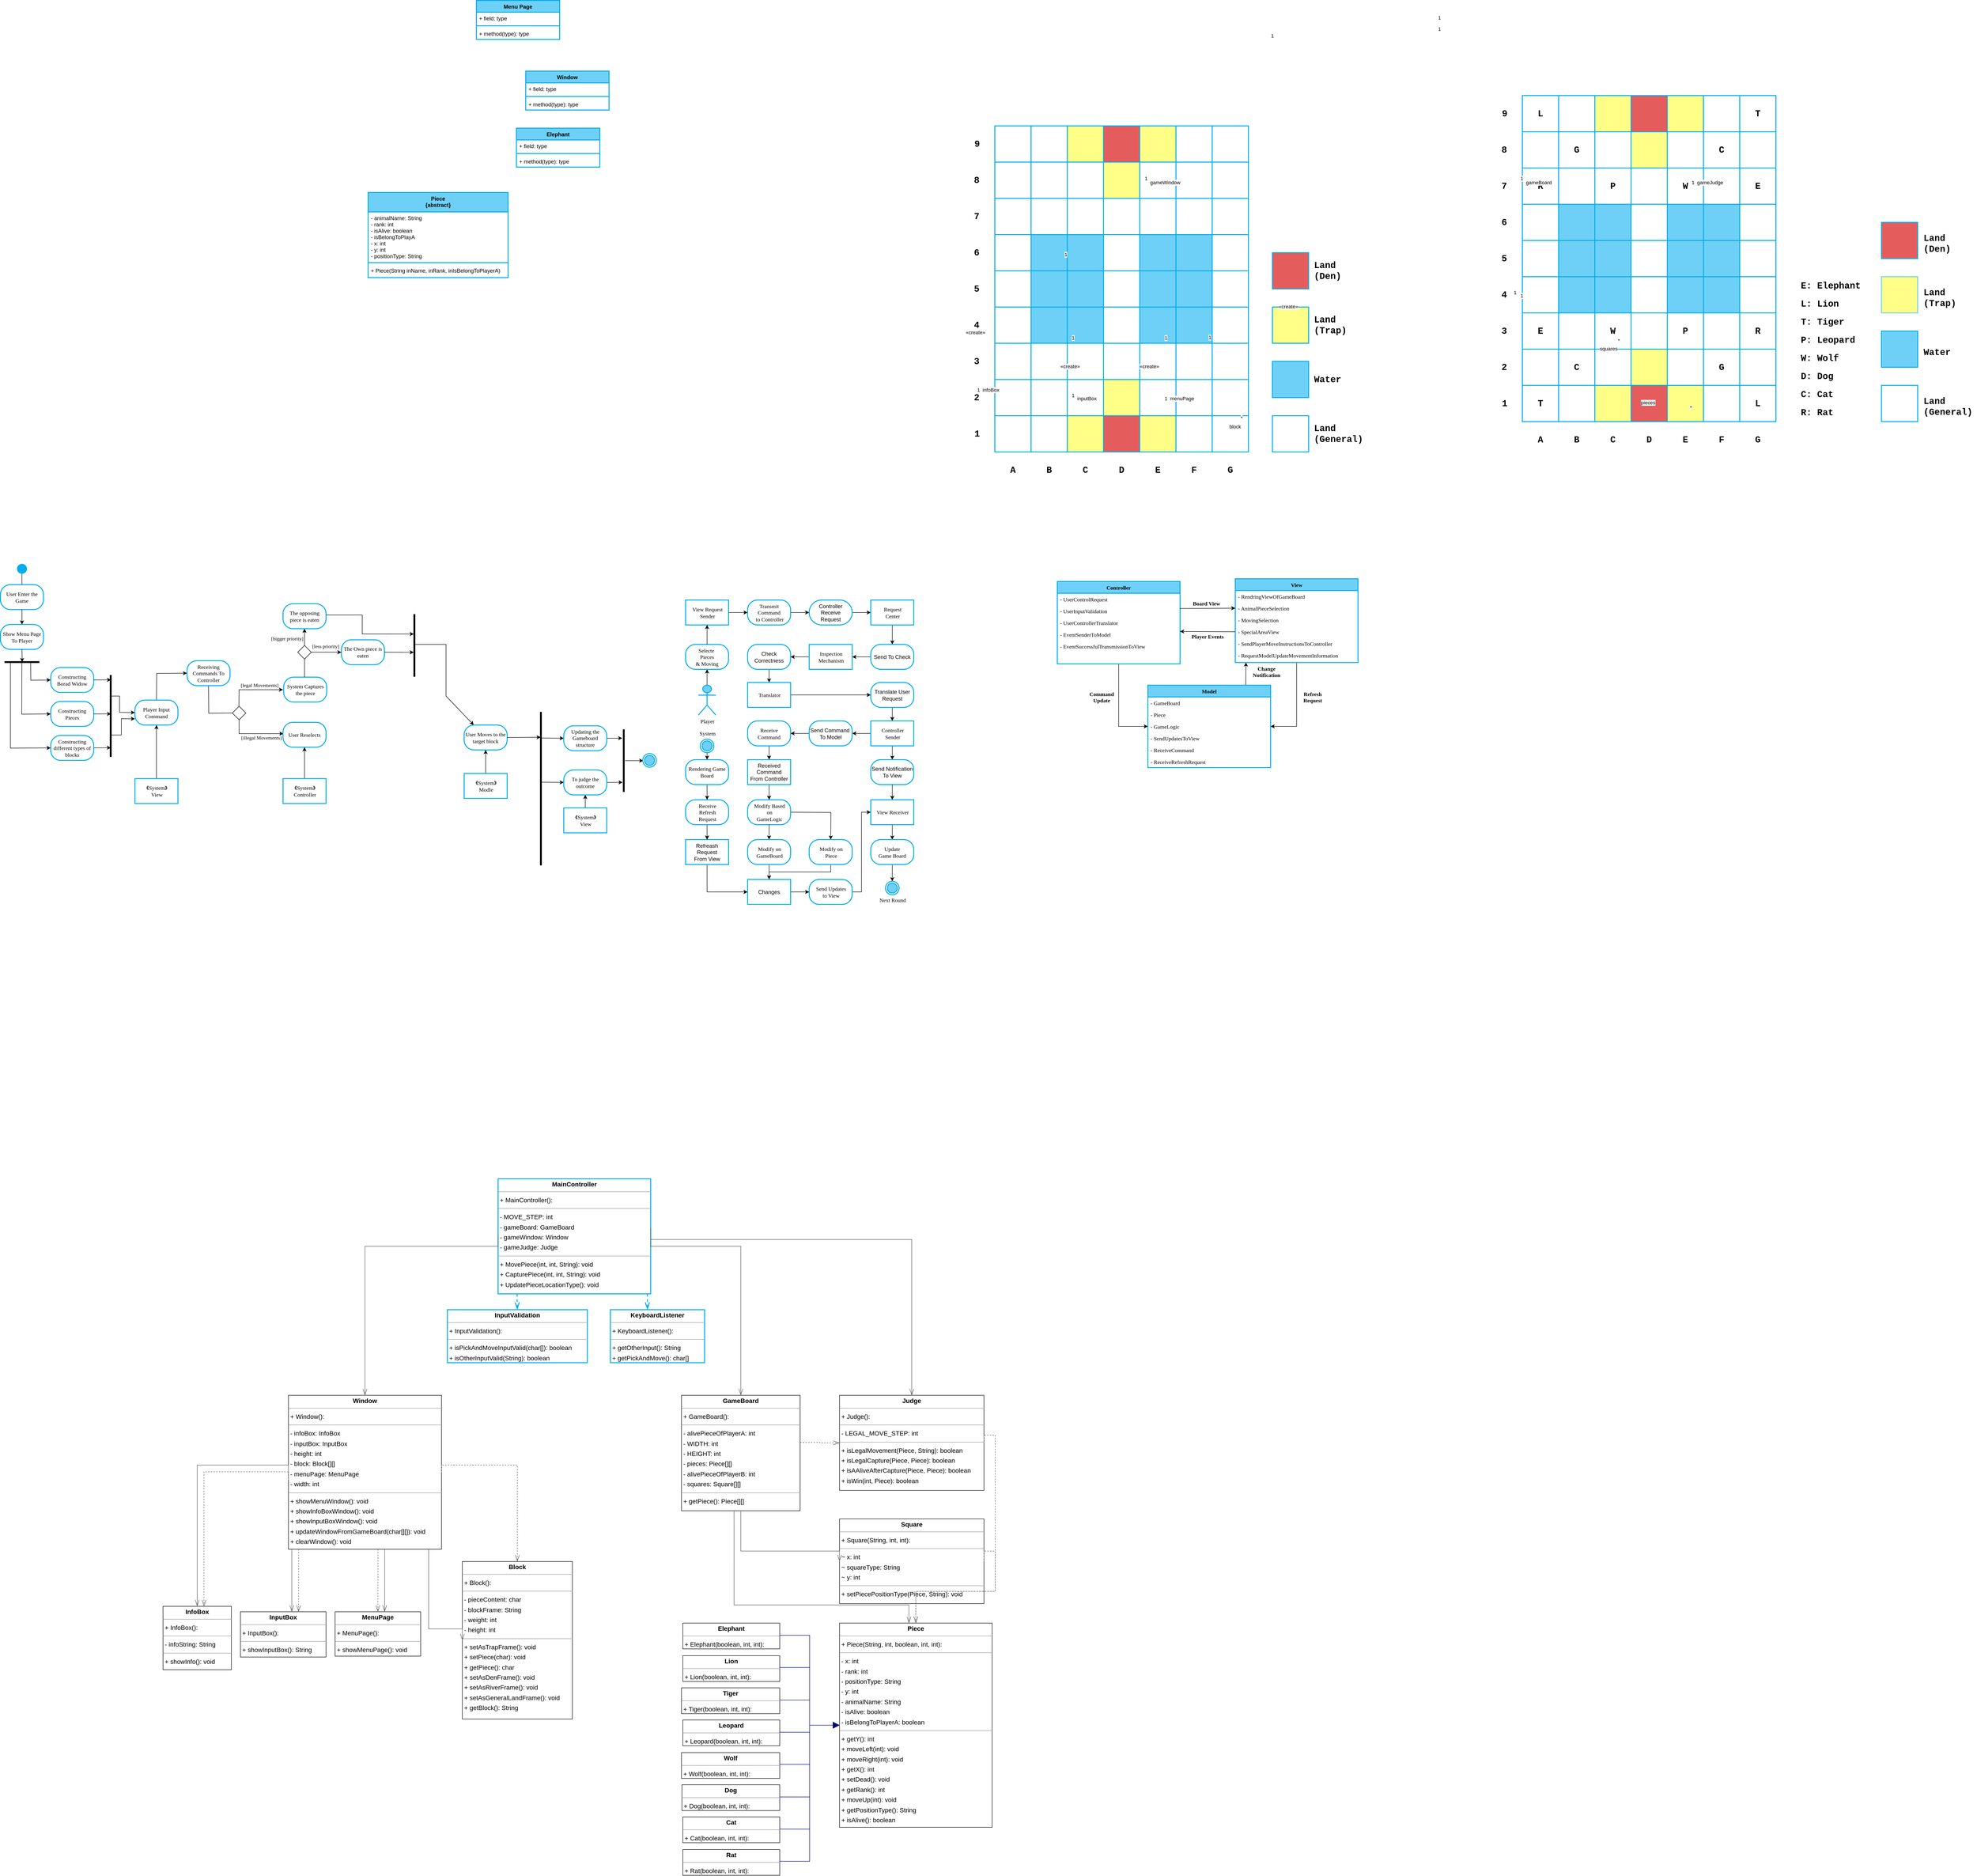 <mxfile>
    <diagram id="78_1PcfHM3q_1J_BaUjy" name="Page-1">
        <mxGraphModel dx="4225" dy="1723" grid="0" gridSize="10" guides="1" tooltips="1" connect="1" arrows="1" fold="1" page="0" pageScale="1" pageWidth="827" pageHeight="1169" math="0" shadow="0">
            <root>
                <mxCell id="0"/>
                <mxCell id="1" parent="0"/>
                <mxCell id="65" value="" style="group;fontFamily=Courier New;fontSize=20;fontStyle=1;fillColor=none;fontColor=#ffffff;strokeColor=#00ADEF;" parent="1" connectable="0" vertex="1">
                    <mxGeometry x="79" y="80" width="560" height="720" as="geometry"/>
                </mxCell>
                <mxCell id="2" value="" style="whiteSpace=wrap;html=1;aspect=fixed;strokeWidth=2;fontFamily=Courier New;fontSize=20;fontStyle=1;fillColor=none;fontColor=#ffffff;strokeColor=#00ADEF;" parent="65" vertex="1">
                    <mxGeometry width="80" height="80" as="geometry"/>
                </mxCell>
                <mxCell id="3" value="" style="whiteSpace=wrap;html=1;aspect=fixed;strokeWidth=2;fontFamily=Courier New;fontSize=20;fontStyle=1;fillColor=none;fontColor=#ffffff;strokeColor=#00ADEF;" parent="65" vertex="1">
                    <mxGeometry x="80" width="80" height="80" as="geometry"/>
                </mxCell>
                <mxCell id="4" value="" style="whiteSpace=wrap;html=1;aspect=fixed;strokeWidth=2;fillColor=#FFFF88;fontFamily=Courier New;fontSize=20;fontStyle=1;fontColor=#ffffff;strokeColor=#00ADEF;" parent="65" vertex="1">
                    <mxGeometry x="160" width="80" height="80" as="geometry"/>
                </mxCell>
                <mxCell id="5" value="" style="whiteSpace=wrap;html=1;aspect=fixed;strokeWidth=2;fillColor=#E55C5C;fontColor=#ffffff;strokeColor=#00ADEF;fontFamily=Courier New;fontSize=20;fontStyle=1" parent="65" vertex="1">
                    <mxGeometry x="240" width="80" height="80" as="geometry"/>
                </mxCell>
                <mxCell id="6" value="" style="whiteSpace=wrap;html=1;aspect=fixed;strokeWidth=2;fillColor=#FFFF88;fontFamily=Courier New;fontSize=20;fontStyle=1;fontColor=#ffffff;strokeColor=#00ADEF;" parent="65" vertex="1">
                    <mxGeometry x="320" width="80" height="80" as="geometry"/>
                </mxCell>
                <mxCell id="7" value="" style="whiteSpace=wrap;html=1;aspect=fixed;strokeWidth=2;fontFamily=Courier New;fontSize=20;fontStyle=1;fillColor=none;fontColor=#ffffff;strokeColor=#00ADEF;" parent="65" vertex="1">
                    <mxGeometry x="400" width="80" height="80" as="geometry"/>
                </mxCell>
                <mxCell id="8" value="" style="whiteSpace=wrap;html=1;aspect=fixed;strokeWidth=2;fontFamily=Courier New;fontSize=20;fontStyle=1;fillColor=none;fontColor=#ffffff;strokeColor=#00ADEF;" parent="65" vertex="1">
                    <mxGeometry x="480" width="80" height="80" as="geometry"/>
                </mxCell>
                <mxCell id="9" value="" style="whiteSpace=wrap;html=1;aspect=fixed;strokeWidth=2;fontFamily=Courier New;fontSize=20;fontStyle=1;fillColor=none;fontColor=#ffffff;strokeColor=#00ADEF;" parent="65" vertex="1">
                    <mxGeometry y="80" width="80" height="80" as="geometry"/>
                </mxCell>
                <mxCell id="10" value="" style="whiteSpace=wrap;html=1;aspect=fixed;strokeWidth=2;fontFamily=Courier New;fontSize=20;fontStyle=1;fillColor=none;fontColor=#ffffff;strokeColor=#00ADEF;" parent="65" vertex="1">
                    <mxGeometry x="80" y="80" width="80" height="80" as="geometry"/>
                </mxCell>
                <mxCell id="11" value="" style="whiteSpace=wrap;html=1;aspect=fixed;strokeWidth=2;fontFamily=Courier New;fontSize=20;fontStyle=1;fillColor=none;fontColor=#ffffff;strokeColor=#00ADEF;" parent="65" vertex="1">
                    <mxGeometry x="160" y="80" width="80" height="80" as="geometry"/>
                </mxCell>
                <mxCell id="12" value="" style="whiteSpace=wrap;html=1;aspect=fixed;strokeWidth=2;fillColor=#FFFF88;fontFamily=Courier New;fontSize=20;fontStyle=1;fontColor=#ffffff;strokeColor=#00ADEF;" parent="65" vertex="1">
                    <mxGeometry x="240" y="80" width="80" height="80" as="geometry"/>
                </mxCell>
                <mxCell id="13" value="" style="whiteSpace=wrap;html=1;aspect=fixed;strokeWidth=2;fontFamily=Courier New;fontSize=20;fontStyle=1;fillColor=none;fontColor=#ffffff;strokeColor=#00ADEF;" parent="65" vertex="1">
                    <mxGeometry x="320" y="80" width="80" height="80" as="geometry"/>
                </mxCell>
                <mxCell id="14" value="" style="whiteSpace=wrap;html=1;aspect=fixed;strokeWidth=2;fontFamily=Courier New;fontSize=20;fontStyle=1;fillColor=none;fontColor=#ffffff;strokeColor=#00ADEF;" parent="65" vertex="1">
                    <mxGeometry x="400" y="80" width="80" height="80" as="geometry"/>
                </mxCell>
                <mxCell id="15" value="" style="whiteSpace=wrap;html=1;aspect=fixed;strokeWidth=2;fontFamily=Courier New;fontSize=20;fontStyle=1;fillColor=none;fontColor=#ffffff;strokeColor=#00ADEF;" parent="65" vertex="1">
                    <mxGeometry x="480" y="80" width="80" height="80" as="geometry"/>
                </mxCell>
                <mxCell id="16" value="" style="whiteSpace=wrap;html=1;aspect=fixed;strokeWidth=2;fontFamily=Courier New;fontSize=20;fontStyle=1;fillColor=none;fontColor=#ffffff;strokeColor=#00ADEF;" parent="65" vertex="1">
                    <mxGeometry y="160" width="80" height="80" as="geometry"/>
                </mxCell>
                <mxCell id="17" value="" style="whiteSpace=wrap;html=1;aspect=fixed;strokeWidth=2;fontFamily=Courier New;fontSize=20;fontStyle=1;fillColor=none;fontColor=#ffffff;strokeColor=#00ADEF;" parent="65" vertex="1">
                    <mxGeometry x="80" y="160" width="80" height="80" as="geometry"/>
                </mxCell>
                <mxCell id="18" value="" style="whiteSpace=wrap;html=1;aspect=fixed;strokeWidth=2;fontFamily=Courier New;fontSize=20;fontStyle=1;fillColor=none;fontColor=#ffffff;strokeColor=#00ADEF;" parent="65" vertex="1">
                    <mxGeometry x="160" y="160" width="80" height="80" as="geometry"/>
                </mxCell>
                <mxCell id="19" value="" style="whiteSpace=wrap;html=1;aspect=fixed;strokeWidth=2;fontFamily=Courier New;fontSize=20;fontStyle=1;fillColor=none;fontColor=#ffffff;strokeColor=#00ADEF;" parent="65" vertex="1">
                    <mxGeometry x="240" y="160" width="80" height="80" as="geometry"/>
                </mxCell>
                <mxCell id="20" value="" style="whiteSpace=wrap;html=1;aspect=fixed;strokeWidth=2;fontFamily=Courier New;fontSize=20;fontStyle=1;fillColor=none;fontColor=#ffffff;strokeColor=#00ADEF;" parent="65" vertex="1">
                    <mxGeometry x="320" y="160" width="80" height="80" as="geometry"/>
                </mxCell>
                <mxCell id="21" value="" style="whiteSpace=wrap;html=1;aspect=fixed;strokeWidth=2;fontFamily=Courier New;fontSize=20;fontStyle=1;fillColor=none;fontColor=#ffffff;strokeColor=#00ADEF;" parent="65" vertex="1">
                    <mxGeometry x="400" y="160" width="80" height="80" as="geometry"/>
                </mxCell>
                <mxCell id="22" value="" style="whiteSpace=wrap;html=1;aspect=fixed;strokeWidth=2;fontFamily=Courier New;fontSize=20;fontStyle=1;fillColor=none;fontColor=#ffffff;strokeColor=#00ADEF;" parent="65" vertex="1">
                    <mxGeometry x="480" y="160" width="80" height="80" as="geometry"/>
                </mxCell>
                <mxCell id="23" value="" style="whiteSpace=wrap;html=1;aspect=fixed;strokeWidth=2;fontFamily=Courier New;fontSize=20;fontStyle=1;fillColor=none;fontColor=#ffffff;strokeColor=#00ADEF;" parent="65" vertex="1">
                    <mxGeometry y="240" width="80" height="80" as="geometry"/>
                </mxCell>
                <mxCell id="24" value="" style="whiteSpace=wrap;html=1;aspect=fixed;strokeWidth=2;fillColor=#6ED0F7;fontFamily=Courier New;fontSize=20;fontStyle=1;fontColor=#ffffff;strokeColor=#00ADEF;" parent="65" vertex="1">
                    <mxGeometry x="80" y="240" width="80" height="80" as="geometry"/>
                </mxCell>
                <mxCell id="25" value="" style="whiteSpace=wrap;html=1;aspect=fixed;strokeWidth=2;fillColor=#6ED0F7;fontFamily=Courier New;fontSize=20;fontStyle=1;fontColor=#ffffff;strokeColor=#00ADEF;" parent="65" vertex="1">
                    <mxGeometry x="160" y="240" width="80" height="80" as="geometry"/>
                </mxCell>
                <mxCell id="26" value="" style="whiteSpace=wrap;html=1;aspect=fixed;strokeWidth=2;fontFamily=Courier New;fontSize=20;fontStyle=1;fillColor=none;fontColor=#ffffff;strokeColor=#00ADEF;" parent="65" vertex="1">
                    <mxGeometry x="240" y="240" width="80" height="80" as="geometry"/>
                </mxCell>
                <mxCell id="27" value="" style="whiteSpace=wrap;html=1;aspect=fixed;strokeWidth=2;fillColor=#6ED0F7;fontFamily=Courier New;fontSize=20;fontStyle=1;fontColor=#ffffff;strokeColor=#00ADEF;" parent="65" vertex="1">
                    <mxGeometry x="320" y="240" width="80" height="80" as="geometry"/>
                </mxCell>
                <mxCell id="28" value="" style="whiteSpace=wrap;html=1;aspect=fixed;strokeWidth=2;fillColor=#6ED0F7;fontFamily=Courier New;fontSize=20;fontStyle=1;fontColor=#ffffff;strokeColor=#00ADEF;" parent="65" vertex="1">
                    <mxGeometry x="400" y="240" width="80" height="80" as="geometry"/>
                </mxCell>
                <mxCell id="29" value="" style="whiteSpace=wrap;html=1;aspect=fixed;strokeWidth=2;fontFamily=Courier New;fontSize=20;fontStyle=1;fillColor=none;fontColor=#ffffff;strokeColor=#00ADEF;" parent="65" vertex="1">
                    <mxGeometry x="480" y="240" width="80" height="80" as="geometry"/>
                </mxCell>
                <mxCell id="30" value="" style="whiteSpace=wrap;html=1;aspect=fixed;strokeWidth=2;fontFamily=Courier New;fontSize=20;fontStyle=1;fillColor=none;fontColor=#ffffff;strokeColor=#00ADEF;" parent="65" vertex="1">
                    <mxGeometry y="320" width="80" height="80" as="geometry"/>
                </mxCell>
                <mxCell id="31" value="" style="whiteSpace=wrap;html=1;aspect=fixed;strokeWidth=2;fillColor=#6ED0F7;fontFamily=Courier New;fontSize=20;fontStyle=1;fontColor=#ffffff;strokeColor=#00ADEF;" parent="65" vertex="1">
                    <mxGeometry x="80" y="320" width="80" height="80" as="geometry"/>
                </mxCell>
                <mxCell id="32" value="" style="whiteSpace=wrap;html=1;aspect=fixed;strokeWidth=2;fillColor=#6ED0F7;fontFamily=Courier New;fontSize=20;fontStyle=1;fontColor=#ffffff;strokeColor=#00ADEF;" parent="65" vertex="1">
                    <mxGeometry x="160" y="320" width="80" height="80" as="geometry"/>
                </mxCell>
                <mxCell id="33" value="" style="whiteSpace=wrap;html=1;aspect=fixed;strokeWidth=2;fontFamily=Courier New;fontSize=20;fontStyle=1;fillColor=none;fontColor=#ffffff;strokeColor=#00ADEF;" parent="65" vertex="1">
                    <mxGeometry x="240" y="320" width="80" height="80" as="geometry"/>
                </mxCell>
                <mxCell id="34" value="" style="whiteSpace=wrap;html=1;aspect=fixed;strokeWidth=2;fillColor=#6ED0F7;fontFamily=Courier New;fontSize=20;fontStyle=1;fontColor=#ffffff;strokeColor=#00ADEF;" parent="65" vertex="1">
                    <mxGeometry x="320" y="320" width="80" height="80" as="geometry"/>
                </mxCell>
                <mxCell id="35" value="" style="whiteSpace=wrap;html=1;aspect=fixed;strokeWidth=2;fillColor=#6ED0F7;fontFamily=Courier New;fontSize=20;fontStyle=1;fontColor=#ffffff;strokeColor=#00ADEF;" parent="65" vertex="1">
                    <mxGeometry x="400" y="320" width="80" height="80" as="geometry"/>
                </mxCell>
                <mxCell id="36" value="" style="whiteSpace=wrap;html=1;aspect=fixed;strokeWidth=2;fontFamily=Courier New;fontSize=20;fontStyle=1;fillColor=none;fontColor=#ffffff;strokeColor=#00ADEF;" parent="65" vertex="1">
                    <mxGeometry x="480" y="320" width="80" height="80" as="geometry"/>
                </mxCell>
                <mxCell id="37" value="" style="whiteSpace=wrap;html=1;aspect=fixed;strokeWidth=2;fontFamily=Courier New;fontSize=20;fontStyle=1;fillColor=none;fontColor=#ffffff;strokeColor=#00ADEF;" parent="65" vertex="1">
                    <mxGeometry y="400" width="80" height="80" as="geometry"/>
                </mxCell>
                <mxCell id="38" value="" style="whiteSpace=wrap;html=1;aspect=fixed;strokeWidth=2;fillColor=#6ED0F7;fontFamily=Courier New;fontSize=20;fontStyle=1;fontColor=#ffffff;strokeColor=#00ADEF;" parent="65" vertex="1">
                    <mxGeometry x="80" y="400" width="80" height="80" as="geometry"/>
                </mxCell>
                <mxCell id="39" value="" style="whiteSpace=wrap;html=1;aspect=fixed;strokeWidth=2;fillColor=#6ED0F7;fontFamily=Courier New;fontSize=20;fontStyle=1;fontColor=#ffffff;strokeColor=#00ADEF;" parent="65" vertex="1">
                    <mxGeometry x="160" y="400" width="80" height="80" as="geometry"/>
                </mxCell>
                <mxCell id="40" value="" style="whiteSpace=wrap;html=1;aspect=fixed;strokeWidth=2;fontFamily=Courier New;fontSize=20;fontStyle=1;fillColor=none;fontColor=#ffffff;strokeColor=#00ADEF;" parent="65" vertex="1">
                    <mxGeometry x="240" y="400" width="80" height="80" as="geometry"/>
                </mxCell>
                <mxCell id="41" value="" style="whiteSpace=wrap;html=1;aspect=fixed;strokeWidth=2;fillColor=#6ED0F7;fontFamily=Courier New;fontSize=20;fontStyle=1;fontColor=#ffffff;strokeColor=#00ADEF;" parent="65" vertex="1">
                    <mxGeometry x="320" y="400" width="80" height="80" as="geometry"/>
                </mxCell>
                <mxCell id="42" value="" style="whiteSpace=wrap;html=1;aspect=fixed;strokeWidth=2;fillColor=#6ED0F7;fontFamily=Courier New;fontSize=20;fontStyle=1;fontColor=#ffffff;strokeColor=#00ADEF;" parent="65" vertex="1">
                    <mxGeometry x="400" y="400" width="80" height="80" as="geometry"/>
                </mxCell>
                <mxCell id="43" value="" style="whiteSpace=wrap;html=1;aspect=fixed;strokeWidth=2;fontFamily=Courier New;fontSize=20;fontStyle=1;fillColor=none;fontColor=#ffffff;strokeColor=#00ADEF;" parent="65" vertex="1">
                    <mxGeometry x="480" y="400" width="80" height="80" as="geometry"/>
                </mxCell>
                <mxCell id="44" value="" style="whiteSpace=wrap;html=1;aspect=fixed;strokeWidth=2;fontFamily=Courier New;fontSize=20;fontStyle=1;fillColor=none;fontColor=#ffffff;strokeColor=#00ADEF;" parent="65" vertex="1">
                    <mxGeometry y="480" width="80" height="80" as="geometry"/>
                </mxCell>
                <mxCell id="45" value="" style="whiteSpace=wrap;html=1;aspect=fixed;strokeWidth=2;fontFamily=Courier New;fontSize=20;fontStyle=1;fillColor=none;fontColor=#ffffff;strokeColor=#00ADEF;" parent="65" vertex="1">
                    <mxGeometry x="80" y="480" width="80" height="80" as="geometry"/>
                </mxCell>
                <mxCell id="46" value="" style="whiteSpace=wrap;html=1;aspect=fixed;strokeWidth=2;fontFamily=Courier New;fontSize=20;fontStyle=1;fillColor=none;fontColor=#ffffff;strokeColor=#00ADEF;" parent="65" vertex="1">
                    <mxGeometry x="160" y="480" width="80" height="80" as="geometry"/>
                </mxCell>
                <mxCell id="47" value="" style="whiteSpace=wrap;html=1;aspect=fixed;strokeWidth=2;fontFamily=Courier New;fontSize=20;fontStyle=1;fillColor=none;fontColor=#ffffff;strokeColor=#00ADEF;" parent="65" vertex="1">
                    <mxGeometry x="240" y="480" width="80" height="80" as="geometry"/>
                </mxCell>
                <mxCell id="48" value="" style="whiteSpace=wrap;html=1;aspect=fixed;strokeWidth=2;fontFamily=Courier New;fontSize=20;fontStyle=1;fillColor=none;fontColor=#ffffff;strokeColor=#00ADEF;" parent="65" vertex="1">
                    <mxGeometry x="320" y="480" width="80" height="80" as="geometry"/>
                </mxCell>
                <mxCell id="49" value="" style="whiteSpace=wrap;html=1;aspect=fixed;strokeWidth=2;fontFamily=Courier New;fontSize=20;fontStyle=1;fillColor=none;fontColor=#ffffff;strokeColor=#00ADEF;" parent="65" vertex="1">
                    <mxGeometry x="400" y="480" width="80" height="80" as="geometry"/>
                </mxCell>
                <mxCell id="50" value="" style="whiteSpace=wrap;html=1;aspect=fixed;strokeWidth=2;fontFamily=Courier New;fontSize=20;fontStyle=1;fillColor=none;fontColor=#ffffff;strokeColor=#00ADEF;" parent="65" vertex="1">
                    <mxGeometry x="480" y="480" width="80" height="80" as="geometry"/>
                </mxCell>
                <mxCell id="51" value="" style="whiteSpace=wrap;html=1;aspect=fixed;strokeWidth=2;fontFamily=Courier New;fontSize=20;fontStyle=1;fillColor=none;fontColor=#ffffff;strokeColor=#00ADEF;" parent="65" vertex="1">
                    <mxGeometry y="560" width="80" height="80" as="geometry"/>
                </mxCell>
                <mxCell id="52" value="" style="whiteSpace=wrap;html=1;aspect=fixed;strokeWidth=2;fontFamily=Courier New;fontSize=20;fontStyle=1;fillColor=none;fontColor=#ffffff;strokeColor=#00ADEF;" parent="65" vertex="1">
                    <mxGeometry x="80" y="560" width="80" height="80" as="geometry"/>
                </mxCell>
                <mxCell id="53" value="" style="whiteSpace=wrap;html=1;aspect=fixed;strokeWidth=2;fontFamily=Courier New;fontSize=20;fontStyle=1;fillColor=none;fontColor=#ffffff;strokeColor=#00ADEF;" parent="65" vertex="1">
                    <mxGeometry x="160" y="560" width="80" height="80" as="geometry"/>
                </mxCell>
                <mxCell id="54" value="" style="whiteSpace=wrap;html=1;aspect=fixed;strokeWidth=2;fillColor=#FFFF88;fontColor=#ffffff;strokeColor=#00ADEF;fontFamily=Courier New;fontSize=20;fontStyle=1" parent="65" vertex="1">
                    <mxGeometry x="240" y="560" width="80" height="80" as="geometry"/>
                </mxCell>
                <mxCell id="55" value="" style="whiteSpace=wrap;html=1;aspect=fixed;strokeWidth=2;fontFamily=Courier New;fontSize=20;fontStyle=1;fillColor=none;fontColor=#ffffff;strokeColor=#00ADEF;" parent="65" vertex="1">
                    <mxGeometry x="320" y="560" width="80" height="80" as="geometry"/>
                </mxCell>
                <mxCell id="56" value="" style="whiteSpace=wrap;html=1;aspect=fixed;strokeWidth=2;fontFamily=Courier New;fontSize=20;fontStyle=1;fillColor=none;fontColor=#ffffff;strokeColor=#00ADEF;" parent="65" vertex="1">
                    <mxGeometry x="400" y="560" width="80" height="80" as="geometry"/>
                </mxCell>
                <mxCell id="57" value="" style="whiteSpace=wrap;html=1;aspect=fixed;strokeWidth=2;fontFamily=Courier New;fontSize=20;fontStyle=1;fillColor=none;fontColor=#ffffff;strokeColor=#00ADEF;" parent="65" vertex="1">
                    <mxGeometry x="480" y="560" width="80" height="80" as="geometry"/>
                </mxCell>
                <mxCell id="58" value="" style="whiteSpace=wrap;html=1;aspect=fixed;strokeWidth=2;fontFamily=Courier New;fontSize=20;fontStyle=1;fillColor=none;fontColor=#ffffff;strokeColor=#00ADEF;" parent="65" vertex="1">
                    <mxGeometry y="640" width="80" height="80" as="geometry"/>
                </mxCell>
                <mxCell id="59" value="" style="whiteSpace=wrap;html=1;aspect=fixed;strokeWidth=2;fontFamily=Courier New;fontSize=20;fontStyle=1;fillColor=none;fontColor=#ffffff;strokeColor=#00ADEF;" parent="65" vertex="1">
                    <mxGeometry x="80" y="640" width="80" height="80" as="geometry"/>
                </mxCell>
                <mxCell id="60" value="" style="whiteSpace=wrap;html=1;aspect=fixed;strokeWidth=2;fillColor=#FFFF88;fontColor=#ffffff;strokeColor=#00ADEF;fontFamily=Courier New;fontSize=20;fontStyle=1" parent="65" vertex="1">
                    <mxGeometry x="160" y="640" width="80" height="80" as="geometry"/>
                </mxCell>
                <mxCell id="61" value="" style="whiteSpace=wrap;html=1;aspect=fixed;strokeWidth=2;fillColor=#E55C5C;fontColor=#ffffff;strokeColor=#00ADEF;fontFamily=Courier New;fontSize=20;fontStyle=1" parent="65" vertex="1">
                    <mxGeometry x="240" y="640" width="80" height="80" as="geometry"/>
                </mxCell>
                <mxCell id="62" value="" style="whiteSpace=wrap;html=1;aspect=fixed;strokeWidth=2;fillColor=#FFFF88;fontColor=#ffffff;strokeColor=#00ADEF;fontFamily=Courier New;fontSize=20;fontStyle=1" parent="65" vertex="1">
                    <mxGeometry x="320" y="640" width="80" height="80" as="geometry"/>
                </mxCell>
                <mxCell id="63" value="" style="whiteSpace=wrap;html=1;aspect=fixed;strokeWidth=2;fontFamily=Courier New;fontSize=20;fontStyle=1;fillColor=none;fontColor=#ffffff;strokeColor=#00ADEF;" parent="65" vertex="1">
                    <mxGeometry x="400" y="640" width="80" height="80" as="geometry"/>
                </mxCell>
                <mxCell id="64" value="" style="whiteSpace=wrap;html=1;aspect=fixed;strokeWidth=2;fontFamily=Courier New;fontSize=20;fontStyle=1;fillColor=none;fontColor=#ffffff;strokeColor=#00ADEF;" parent="65" vertex="1">
                    <mxGeometry x="480" y="640" width="80" height="80" as="geometry"/>
                </mxCell>
                <mxCell id="66" value="&lt;font style=&quot;font-size: 20px&quot;&gt;&lt;b&gt;9&lt;/b&gt;&lt;/font&gt;" style="text;html=1;strokeColor=none;fillColor=none;align=center;verticalAlign=middle;whiteSpace=wrap;rounded=0;fontFamily=Courier New;" parent="1" vertex="1">
                    <mxGeometry y="80" width="80" height="80" as="geometry"/>
                </mxCell>
                <mxCell id="70" value="&lt;font style=&quot;font-size: 20px&quot;&gt;&lt;b&gt;8&lt;/b&gt;&lt;/font&gt;" style="text;html=1;strokeColor=none;fillColor=none;align=center;verticalAlign=middle;whiteSpace=wrap;rounded=0;fontFamily=Courier New;" parent="1" vertex="1">
                    <mxGeometry x="-1" y="160" width="80" height="80" as="geometry"/>
                </mxCell>
                <mxCell id="71" value="&lt;font style=&quot;font-size: 20px&quot;&gt;&lt;b&gt;7&lt;/b&gt;&lt;/font&gt;" style="text;html=1;strokeColor=none;fillColor=none;align=center;verticalAlign=middle;whiteSpace=wrap;rounded=0;fontFamily=Courier New;" parent="1" vertex="1">
                    <mxGeometry x="-1" y="240" width="80" height="80" as="geometry"/>
                </mxCell>
                <mxCell id="72" value="&lt;font style=&quot;font-size: 20px&quot;&gt;&lt;b&gt;6&lt;/b&gt;&lt;/font&gt;" style="text;html=1;strokeColor=none;fillColor=none;align=center;verticalAlign=middle;whiteSpace=wrap;rounded=0;fontFamily=Courier New;" parent="1" vertex="1">
                    <mxGeometry x="-1" y="320" width="80" height="80" as="geometry"/>
                </mxCell>
                <mxCell id="73" value="&lt;font style=&quot;font-size: 20px&quot;&gt;&lt;b&gt;5&lt;/b&gt;&lt;/font&gt;" style="text;html=1;strokeColor=none;fillColor=none;align=center;verticalAlign=middle;whiteSpace=wrap;rounded=0;fontFamily=Courier New;" parent="1" vertex="1">
                    <mxGeometry x="-1" y="400" width="80" height="80" as="geometry"/>
                </mxCell>
                <mxCell id="74" value="&lt;font style=&quot;font-size: 20px&quot;&gt;&lt;b&gt;4&lt;/b&gt;&lt;/font&gt;" style="text;html=1;strokeColor=none;fillColor=none;align=center;verticalAlign=middle;whiteSpace=wrap;rounded=0;fontFamily=Courier New;" parent="1" vertex="1">
                    <mxGeometry x="-1" y="480" width="80" height="80" as="geometry"/>
                </mxCell>
                <mxCell id="75" value="&lt;font style=&quot;font-size: 20px&quot;&gt;&lt;b&gt;3&lt;/b&gt;&lt;/font&gt;" style="text;html=1;strokeColor=none;fillColor=none;align=center;verticalAlign=middle;whiteSpace=wrap;rounded=0;fontFamily=Courier New;" parent="1" vertex="1">
                    <mxGeometry x="-1" y="560" width="80" height="80" as="geometry"/>
                </mxCell>
                <mxCell id="76" value="&lt;font style=&quot;font-size: 20px&quot;&gt;&lt;b&gt;2&lt;/b&gt;&lt;/font&gt;" style="text;html=1;strokeColor=none;fillColor=none;align=center;verticalAlign=middle;whiteSpace=wrap;rounded=0;fontFamily=Courier New;" parent="1" vertex="1">
                    <mxGeometry x="-1" y="640" width="80" height="80" as="geometry"/>
                </mxCell>
                <mxCell id="77" value="&lt;font style=&quot;font-size: 20px&quot;&gt;&lt;b&gt;1&lt;/b&gt;&lt;/font&gt;" style="text;html=1;strokeColor=none;fillColor=none;align=center;verticalAlign=middle;whiteSpace=wrap;rounded=0;fontFamily=Courier New;" parent="1" vertex="1">
                    <mxGeometry y="720" width="80" height="80" as="geometry"/>
                </mxCell>
                <mxCell id="78" value="&lt;font style=&quot;font-size: 20px&quot;&gt;&lt;b&gt;A&lt;/b&gt;&lt;/font&gt;" style="text;html=1;strokeColor=none;fillColor=none;align=center;verticalAlign=middle;whiteSpace=wrap;rounded=0;fontFamily=Courier New;" parent="1" vertex="1">
                    <mxGeometry x="79" y="800" width="80" height="80" as="geometry"/>
                </mxCell>
                <mxCell id="79" value="&lt;font style=&quot;font-size: 20px&quot;&gt;&lt;b&gt;B&lt;/b&gt;&lt;/font&gt;" style="text;html=1;strokeColor=none;fillColor=none;align=center;verticalAlign=middle;whiteSpace=wrap;rounded=0;fontFamily=Courier New;" parent="1" vertex="1">
                    <mxGeometry x="159" y="800" width="80" height="80" as="geometry"/>
                </mxCell>
                <mxCell id="80" value="&lt;font style=&quot;font-size: 20px&quot;&gt;&lt;b&gt;C&lt;/b&gt;&lt;/font&gt;" style="text;html=1;strokeColor=none;fillColor=none;align=center;verticalAlign=middle;whiteSpace=wrap;rounded=0;fontFamily=Courier New;" parent="1" vertex="1">
                    <mxGeometry x="239" y="800" width="80" height="80" as="geometry"/>
                </mxCell>
                <mxCell id="81" value="&lt;font style=&quot;font-size: 20px&quot;&gt;&lt;b&gt;D&lt;/b&gt;&lt;/font&gt;" style="text;html=1;strokeColor=none;fillColor=none;align=center;verticalAlign=middle;whiteSpace=wrap;rounded=0;fontFamily=Courier New;" parent="1" vertex="1">
                    <mxGeometry x="319" y="800" width="80" height="80" as="geometry"/>
                </mxCell>
                <mxCell id="82" value="&lt;font style=&quot;font-size: 20px&quot;&gt;&lt;b&gt;E&lt;/b&gt;&lt;/font&gt;" style="text;html=1;strokeColor=none;fillColor=none;align=center;verticalAlign=middle;whiteSpace=wrap;rounded=0;fontFamily=Courier New;" parent="1" vertex="1">
                    <mxGeometry x="399" y="800" width="80" height="80" as="geometry"/>
                </mxCell>
                <mxCell id="83" value="&lt;font style=&quot;font-size: 20px&quot;&gt;&lt;b&gt;F&lt;/b&gt;&lt;/font&gt;" style="text;html=1;strokeColor=none;fillColor=none;align=center;verticalAlign=middle;whiteSpace=wrap;rounded=0;fontFamily=Courier New;" parent="1" vertex="1">
                    <mxGeometry x="479" y="800" width="80" height="80" as="geometry"/>
                </mxCell>
                <mxCell id="84" value="&lt;font style=&quot;font-size: 20px&quot;&gt;&lt;b&gt;G&lt;/b&gt;&lt;/font&gt;" style="text;html=1;strokeColor=none;fillColor=none;align=center;verticalAlign=middle;whiteSpace=wrap;rounded=0;fontFamily=Courier New;" parent="1" vertex="1">
                    <mxGeometry x="559" y="800" width="80" height="80" as="geometry"/>
                </mxCell>
                <mxCell id="85" value="" style="whiteSpace=wrap;html=1;aspect=fixed;strokeWidth=2;fillColor=#E55C5C;fontColor=#ffffff;strokeColor=#00ADEF;fontFamily=Courier New;align=left;" parent="1" vertex="1">
                    <mxGeometry x="692" y="360" width="80" height="80" as="geometry"/>
                </mxCell>
                <mxCell id="88" value="" style="whiteSpace=wrap;html=1;aspect=fixed;strokeWidth=2;fillColor=#FFFF88;fontColor=#000000;strokeColor=#00ADEF;fontFamily=Courier New;align=left;" parent="1" vertex="1">
                    <mxGeometry x="692" y="480" width="80" height="80" as="geometry"/>
                </mxCell>
                <mxCell id="95" value="" style="whiteSpace=wrap;html=1;aspect=fixed;strokeWidth=2;fillColor=#6ED0F7;fontFamily=Courier New;align=left;strokeColor=#00ADEF;fontColor=#ffffff;" parent="1" vertex="1">
                    <mxGeometry x="692" y="600" width="80" height="80" as="geometry"/>
                </mxCell>
                <mxCell id="96" value="&lt;font style=&quot;font-size: 20px&quot;&gt;&lt;b&gt;Land&lt;br&gt;(Den)&lt;/b&gt;&lt;/font&gt;" style="text;html=1;strokeColor=none;fillColor=none;align=left;verticalAlign=middle;whiteSpace=wrap;rounded=0;fontFamily=Courier New;" parent="1" vertex="1">
                    <mxGeometry x="782" y="360" width="80" height="80" as="geometry"/>
                </mxCell>
                <mxCell id="97" value="&lt;font style=&quot;font-size: 20px&quot;&gt;&lt;b&gt;Land&lt;br&gt;(Trap)&lt;/b&gt;&lt;/font&gt;" style="text;html=1;strokeColor=none;fillColor=none;align=left;verticalAlign=middle;whiteSpace=wrap;rounded=0;fontFamily=Courier New;" parent="1" vertex="1">
                    <mxGeometry x="782" y="480" width="80" height="80" as="geometry"/>
                </mxCell>
                <mxCell id="98" value="&lt;font style=&quot;font-size: 20px&quot;&gt;&lt;b&gt;Water&lt;/b&gt;&lt;/font&gt;" style="text;html=1;strokeColor=none;fillColor=none;align=left;verticalAlign=middle;whiteSpace=wrap;rounded=0;fontFamily=Courier New;" parent="1" vertex="1">
                    <mxGeometry x="782" y="600" width="80" height="80" as="geometry"/>
                </mxCell>
                <mxCell id="99" value="" style="whiteSpace=wrap;html=1;aspect=fixed;strokeWidth=2;fontFamily=Courier New;align=left;strokeColor=#00ADEF;" parent="1" vertex="1">
                    <mxGeometry x="692" y="720" width="80" height="80" as="geometry"/>
                </mxCell>
                <mxCell id="100" value="&lt;font style=&quot;font-size: 20px&quot;&gt;&lt;b&gt;Land&lt;/b&gt;&lt;b&gt;&lt;br&gt;(General)&lt;br&gt;&lt;/b&gt;&lt;/font&gt;" style="text;html=1;strokeColor=none;fillColor=none;align=left;verticalAlign=middle;whiteSpace=wrap;rounded=0;fontFamily=Courier New;" parent="1" vertex="1">
                    <mxGeometry x="782" y="720" width="119" height="80" as="geometry"/>
                </mxCell>
                <mxCell id="101" value="&lt;font style=&quot;font-size: 20px&quot;&gt;&lt;b&gt;E: Elephant&lt;/b&gt;&lt;/font&gt;" style="text;html=1;strokeColor=none;fillColor=none;align=left;verticalAlign=middle;whiteSpace=wrap;rounded=0;fontFamily=Courier New;" parent="1" vertex="1">
                    <mxGeometry x="1857" y="413" width="140" height="40" as="geometry"/>
                </mxCell>
                <mxCell id="102" value="&lt;font style=&quot;font-size: 20px&quot;&gt;&lt;b&gt;L: Lion&lt;/b&gt;&lt;/font&gt;" style="text;html=1;strokeColor=none;fillColor=none;align=left;verticalAlign=middle;whiteSpace=wrap;rounded=0;fontFamily=Courier New;" parent="1" vertex="1">
                    <mxGeometry x="1857" y="453" width="140" height="40" as="geometry"/>
                </mxCell>
                <mxCell id="103" value="&lt;font style=&quot;font-size: 20px&quot;&gt;&lt;b&gt;T: Tiger&lt;/b&gt;&lt;/font&gt;&lt;span style=&quot;color: rgba(0 , 0 , 0 , 0) ; font-family: monospace ; font-size: 0px&quot;&gt;%3CmxGraphModel%3E%3Croot%3E%3CmxCell%20id%3D%220%22%2F%3E%3CmxCell%20id%3D%221%22%20parent%3D%220%22%2F%3E%3CmxCell%20id%3D%222%22%20value%3D%22%26lt%3Bfont%20style%3D%26quot%3Bfont-size%3A%2020px%26quot%3B%26gt%3B%26lt%3Bb%26gt%3BL%3A%20Lion%26lt%3B%2Fb%26gt%3B%26lt%3B%2Ffont%26gt%3B%22%20style%3D%22text%3Bhtml%3D1%3BstrokeColor%3Dnone%3BfillColor%3Dnone%3Balign%3Dleft%3BverticalAlign%3Dmiddle%3BwhiteSpace%3Dwrap%3Brounded%3D0%3BfontFamily%3DCourier%20New%3B%22%20vertex%3D%221%22%20parent%3D%221%22%3E%3CmxGeometry%20x%3D%22880%22%20y%3D%22400%22%20width%3D%22140%22%20height%3D%2240%22%20as%3D%22geometry%22%2F%3E%3C%2FmxCell%3E%3C%2Froot%3E%3C%2FmxGraphModel%3E&lt;/span&gt;" style="text;html=1;strokeColor=none;fillColor=none;align=left;verticalAlign=middle;whiteSpace=wrap;rounded=0;fontFamily=Courier New;" parent="1" vertex="1">
                    <mxGeometry x="1857" y="493" width="140" height="40" as="geometry"/>
                </mxCell>
                <mxCell id="104" value="&lt;font style=&quot;font-size: 20px&quot;&gt;&lt;b&gt;P: Leopard&lt;/b&gt;&lt;/font&gt;" style="text;html=1;strokeColor=none;fillColor=none;align=left;verticalAlign=middle;whiteSpace=wrap;rounded=0;fontFamily=Courier New;" parent="1" vertex="1">
                    <mxGeometry x="1857" y="533" width="140" height="40" as="geometry"/>
                </mxCell>
                <mxCell id="105" value="&lt;font style=&quot;font-size: 20px&quot;&gt;&lt;b&gt;W: Wolf&lt;/b&gt;&lt;/font&gt;" style="text;html=1;strokeColor=none;fillColor=none;align=left;verticalAlign=middle;whiteSpace=wrap;rounded=0;fontFamily=Courier New;" parent="1" vertex="1">
                    <mxGeometry x="1857" y="573" width="140" height="40" as="geometry"/>
                </mxCell>
                <mxCell id="106" value="&lt;font style=&quot;font-size: 20px&quot;&gt;&lt;b&gt;D: Dog&lt;/b&gt;&lt;/font&gt;" style="text;html=1;strokeColor=none;fillColor=none;align=left;verticalAlign=middle;whiteSpace=wrap;rounded=0;fontFamily=Courier New;" parent="1" vertex="1">
                    <mxGeometry x="1857" y="613" width="140" height="40" as="geometry"/>
                </mxCell>
                <mxCell id="107" value="&lt;font style=&quot;font-size: 20px&quot;&gt;&lt;b&gt;C: Cat&lt;/b&gt;&lt;/font&gt;" style="text;html=1;strokeColor=none;fillColor=none;align=left;verticalAlign=middle;whiteSpace=wrap;rounded=0;fontFamily=Courier New;" parent="1" vertex="1">
                    <mxGeometry x="1857" y="653" width="140" height="40" as="geometry"/>
                </mxCell>
                <mxCell id="108" value="&lt;font style=&quot;font-size: 20px&quot;&gt;&lt;b&gt;R: Rat&lt;/b&gt;&lt;/font&gt;" style="text;html=1;strokeColor=none;fillColor=none;align=left;verticalAlign=middle;whiteSpace=wrap;rounded=0;fontFamily=Courier New;" parent="1" vertex="1">
                    <mxGeometry x="1857" y="693" width="140" height="40" as="geometry"/>
                </mxCell>
                <mxCell id="109" value="" style="group;fontFamily=Courier New;fontSize=20;fontStyle=1;strokeColor=#00ADEF;" parent="1" vertex="1" connectable="0">
                    <mxGeometry x="1244" y="13" width="560" height="720" as="geometry"/>
                </mxCell>
                <mxCell id="110" value="L" style="whiteSpace=wrap;html=1;aspect=fixed;strokeWidth=2;fontFamily=Courier New;fontSize=20;fontStyle=1;strokeColor=#00ADEF;" parent="109" vertex="1">
                    <mxGeometry width="80" height="80" as="geometry"/>
                </mxCell>
                <mxCell id="111" value="" style="whiteSpace=wrap;html=1;aspect=fixed;strokeWidth=2;fontFamily=Courier New;fontSize=20;fontStyle=1;strokeColor=#00ADEF;" parent="109" vertex="1">
                    <mxGeometry x="80" width="80" height="80" as="geometry"/>
                </mxCell>
                <mxCell id="112" value="" style="whiteSpace=wrap;html=1;aspect=fixed;strokeWidth=2;fillColor=#ffff88;fontFamily=Courier New;fontSize=20;fontStyle=1;strokeColor=#00ADEF;" parent="109" vertex="1">
                    <mxGeometry x="160" width="80" height="80" as="geometry"/>
                </mxCell>
                <mxCell id="113" value="" style="whiteSpace=wrap;html=1;aspect=fixed;strokeWidth=2;fillColor=#E55C5C;fontColor=#ffffff;strokeColor=#00ADEF;fontFamily=Courier New;fontSize=20;fontStyle=1" parent="109" vertex="1">
                    <mxGeometry x="240" width="80" height="80" as="geometry"/>
                </mxCell>
                <mxCell id="114" value="" style="whiteSpace=wrap;html=1;aspect=fixed;strokeWidth=2;fillColor=#ffff88;fontFamily=Courier New;fontSize=20;fontStyle=1;strokeColor=#00ADEF;" parent="109" vertex="1">
                    <mxGeometry x="320" width="80" height="80" as="geometry"/>
                </mxCell>
                <mxCell id="115" value="" style="whiteSpace=wrap;html=1;aspect=fixed;strokeWidth=2;fontFamily=Courier New;fontSize=20;fontStyle=1;strokeColor=#00ADEF;" parent="109" vertex="1">
                    <mxGeometry x="400" width="80" height="80" as="geometry"/>
                </mxCell>
                <mxCell id="116" value="T" style="whiteSpace=wrap;html=1;aspect=fixed;strokeWidth=2;fontFamily=Courier New;fontSize=20;fontStyle=1;strokeColor=#00ADEF;" parent="109" vertex="1">
                    <mxGeometry x="480" width="80" height="80" as="geometry"/>
                </mxCell>
                <mxCell id="117" value="" style="whiteSpace=wrap;html=1;aspect=fixed;strokeWidth=2;fontFamily=Courier New;fontSize=20;fontStyle=1;strokeColor=#00ADEF;" parent="109" vertex="1">
                    <mxGeometry y="80" width="80" height="80" as="geometry"/>
                </mxCell>
                <mxCell id="118" value="G" style="whiteSpace=wrap;html=1;aspect=fixed;strokeWidth=2;fontFamily=Courier New;fontSize=20;fontStyle=1;strokeColor=#00ADEF;" parent="109" vertex="1">
                    <mxGeometry x="80" y="80" width="80" height="80" as="geometry"/>
                </mxCell>
                <mxCell id="119" value="" style="whiteSpace=wrap;html=1;aspect=fixed;strokeWidth=2;fontFamily=Courier New;fontSize=20;fontStyle=1;strokeColor=#00ADEF;" parent="109" vertex="1">
                    <mxGeometry x="160" y="80" width="80" height="80" as="geometry"/>
                </mxCell>
                <mxCell id="120" value="" style="whiteSpace=wrap;html=1;aspect=fixed;strokeWidth=2;fillColor=#ffff88;fontFamily=Courier New;fontSize=20;fontStyle=1;strokeColor=#00ADEF;" parent="109" vertex="1">
                    <mxGeometry x="240" y="80" width="80" height="80" as="geometry"/>
                </mxCell>
                <mxCell id="121" value="" style="whiteSpace=wrap;html=1;aspect=fixed;strokeWidth=2;fontFamily=Courier New;fontSize=20;fontStyle=1;strokeColor=#00ADEF;" parent="109" vertex="1">
                    <mxGeometry x="320" y="80" width="80" height="80" as="geometry"/>
                </mxCell>
                <mxCell id="122" value="C" style="whiteSpace=wrap;html=1;aspect=fixed;strokeWidth=2;fontFamily=Courier New;fontSize=20;fontStyle=1;strokeColor=#00ADEF;" parent="109" vertex="1">
                    <mxGeometry x="400" y="80" width="80" height="80" as="geometry"/>
                </mxCell>
                <mxCell id="123" value="" style="whiteSpace=wrap;html=1;aspect=fixed;strokeWidth=2;fontFamily=Courier New;fontSize=20;fontStyle=1;strokeColor=#00ADEF;" parent="109" vertex="1">
                    <mxGeometry x="480" y="80" width="80" height="80" as="geometry"/>
                </mxCell>
                <mxCell id="124" value="R" style="whiteSpace=wrap;html=1;aspect=fixed;strokeWidth=2;fontFamily=Courier New;fontSize=20;fontStyle=1;strokeColor=#00ADEF;" parent="109" vertex="1">
                    <mxGeometry y="160" width="80" height="80" as="geometry"/>
                </mxCell>
                <mxCell id="125" value="" style="whiteSpace=wrap;html=1;aspect=fixed;strokeWidth=2;fontFamily=Courier New;fontSize=20;fontStyle=1;strokeColor=#00ADEF;" parent="109" vertex="1">
                    <mxGeometry x="80" y="160" width="80" height="80" as="geometry"/>
                </mxCell>
                <mxCell id="126" value="P" style="whiteSpace=wrap;html=1;aspect=fixed;strokeWidth=2;fontFamily=Courier New;fontSize=20;fontStyle=1;strokeColor=#00ADEF;" parent="109" vertex="1">
                    <mxGeometry x="160" y="160" width="80" height="80" as="geometry"/>
                </mxCell>
                <mxCell id="127" value="" style="whiteSpace=wrap;html=1;aspect=fixed;strokeWidth=2;fontFamily=Courier New;fontSize=20;fontStyle=1;strokeColor=#00ADEF;" parent="109" vertex="1">
                    <mxGeometry x="240" y="160" width="80" height="80" as="geometry"/>
                </mxCell>
                <mxCell id="128" value="W" style="whiteSpace=wrap;html=1;aspect=fixed;strokeWidth=2;fontFamily=Courier New;fontSize=20;fontStyle=1;strokeColor=#00ADEF;" parent="109" vertex="1">
                    <mxGeometry x="320" y="160" width="80" height="80" as="geometry"/>
                </mxCell>
                <mxCell id="129" value="" style="whiteSpace=wrap;html=1;aspect=fixed;strokeWidth=2;fontFamily=Courier New;fontSize=20;fontStyle=1;strokeColor=#00ADEF;" parent="109" vertex="1">
                    <mxGeometry x="400" y="160" width="80" height="80" as="geometry"/>
                </mxCell>
                <mxCell id="130" value="E" style="whiteSpace=wrap;html=1;aspect=fixed;strokeWidth=2;fontFamily=Courier New;fontSize=20;fontStyle=1;strokeColor=#00ADEF;" parent="109" vertex="1">
                    <mxGeometry x="480" y="160" width="80" height="80" as="geometry"/>
                </mxCell>
                <mxCell id="131" value="" style="whiteSpace=wrap;html=1;aspect=fixed;strokeWidth=2;fontFamily=Courier New;fontSize=20;fontStyle=1;strokeColor=#00ADEF;" parent="109" vertex="1">
                    <mxGeometry y="240" width="80" height="80" as="geometry"/>
                </mxCell>
                <mxCell id="132" value="" style="whiteSpace=wrap;html=1;aspect=fixed;strokeWidth=2;fillColor=#6ED0F7;fontFamily=Courier New;fontSize=20;fontStyle=1;strokeColor=#00ADEF;fontColor=#ffffff;" parent="109" vertex="1">
                    <mxGeometry x="80" y="240" width="80" height="80" as="geometry"/>
                </mxCell>
                <mxCell id="133" value="" style="whiteSpace=wrap;html=1;aspect=fixed;strokeWidth=2;fillColor=#6ED0F7;fontFamily=Courier New;fontSize=20;fontStyle=1;strokeColor=#00ADEF;fontColor=#ffffff;" parent="109" vertex="1">
                    <mxGeometry x="160" y="240" width="80" height="80" as="geometry"/>
                </mxCell>
                <mxCell id="134" value="" style="whiteSpace=wrap;html=1;aspect=fixed;strokeWidth=2;fontFamily=Courier New;fontSize=20;fontStyle=1;strokeColor=#00ADEF;" parent="109" vertex="1">
                    <mxGeometry x="240" y="240" width="80" height="80" as="geometry"/>
                </mxCell>
                <mxCell id="135" value="" style="whiteSpace=wrap;html=1;aspect=fixed;strokeWidth=2;fillColor=#6ED0F7;fontFamily=Courier New;fontSize=20;fontStyle=1;strokeColor=#00ADEF;fontColor=#ffffff;" parent="109" vertex="1">
                    <mxGeometry x="320" y="240" width="82" height="82" as="geometry"/>
                </mxCell>
                <mxCell id="136" value="" style="whiteSpace=wrap;html=1;aspect=fixed;strokeWidth=2;fillColor=#6ED0F7;fontFamily=Courier New;fontSize=20;fontStyle=1;strokeColor=#00ADEF;fontColor=#ffffff;" parent="109" vertex="1">
                    <mxGeometry x="400" y="240" width="80" height="80" as="geometry"/>
                </mxCell>
                <mxCell id="137" value="" style="whiteSpace=wrap;html=1;aspect=fixed;strokeWidth=2;fontFamily=Courier New;fontSize=20;fontStyle=1;strokeColor=#00ADEF;" parent="109" vertex="1">
                    <mxGeometry x="480" y="240" width="80" height="80" as="geometry"/>
                </mxCell>
                <mxCell id="138" value="" style="whiteSpace=wrap;html=1;aspect=fixed;strokeWidth=2;fontFamily=Courier New;fontSize=20;fontStyle=1;strokeColor=#00ADEF;" parent="109" vertex="1">
                    <mxGeometry y="320" width="80" height="80" as="geometry"/>
                </mxCell>
                <mxCell id="139" value="" style="whiteSpace=wrap;html=1;aspect=fixed;strokeWidth=2;fillColor=#6ED0F7;fontFamily=Courier New;fontSize=20;fontStyle=1;strokeColor=#00ADEF;fontColor=#ffffff;" parent="109" vertex="1">
                    <mxGeometry x="80" y="320" width="80" height="80" as="geometry"/>
                </mxCell>
                <mxCell id="140" value="" style="whiteSpace=wrap;html=1;aspect=fixed;strokeWidth=2;fillColor=#6ED0F7;fontFamily=Courier New;fontSize=20;fontStyle=1;strokeColor=#00ADEF;fontColor=#ffffff;" parent="109" vertex="1">
                    <mxGeometry x="160" y="320" width="80" height="80" as="geometry"/>
                </mxCell>
                <mxCell id="141" value="" style="whiteSpace=wrap;html=1;aspect=fixed;strokeWidth=2;fontFamily=Courier New;fontSize=20;fontStyle=1;strokeColor=#00ADEF;" parent="109" vertex="1">
                    <mxGeometry x="240" y="320" width="80" height="80" as="geometry"/>
                </mxCell>
                <mxCell id="142" value="" style="whiteSpace=wrap;html=1;aspect=fixed;strokeWidth=2;fillColor=#6ED0F7;fontFamily=Courier New;fontSize=20;fontStyle=1;strokeColor=#00ADEF;fontColor=#ffffff;" parent="109" vertex="1">
                    <mxGeometry x="320" y="320" width="80" height="80" as="geometry"/>
                </mxCell>
                <mxCell id="143" value="" style="whiteSpace=wrap;html=1;aspect=fixed;strokeWidth=2;fillColor=#6ED0F7;fontFamily=Courier New;fontSize=20;fontStyle=1;strokeColor=#00ADEF;fontColor=#ffffff;" parent="109" vertex="1">
                    <mxGeometry x="400" y="320" width="80" height="80" as="geometry"/>
                </mxCell>
                <mxCell id="144" value="" style="whiteSpace=wrap;html=1;aspect=fixed;strokeWidth=2;fontFamily=Courier New;fontSize=20;fontStyle=1;strokeColor=#00ADEF;" parent="109" vertex="1">
                    <mxGeometry x="480" y="320" width="80" height="80" as="geometry"/>
                </mxCell>
                <mxCell id="145" value="" style="whiteSpace=wrap;html=1;aspect=fixed;strokeWidth=2;fontFamily=Courier New;fontSize=20;fontStyle=1;strokeColor=#00ADEF;" parent="109" vertex="1">
                    <mxGeometry y="400" width="80" height="80" as="geometry"/>
                </mxCell>
                <mxCell id="146" value="" style="whiteSpace=wrap;html=1;aspect=fixed;strokeWidth=2;fillColor=#6ED0F7;fontFamily=Courier New;fontSize=20;fontStyle=1;strokeColor=#00ADEF;fontColor=#ffffff;" parent="109" vertex="1">
                    <mxGeometry x="80" y="400" width="80" height="80" as="geometry"/>
                </mxCell>
                <mxCell id="147" value="" style="whiteSpace=wrap;html=1;aspect=fixed;strokeWidth=2;fillColor=#6ED0F7;fontFamily=Courier New;fontSize=20;fontStyle=1;strokeColor=#00ADEF;fontColor=#ffffff;" parent="109" vertex="1">
                    <mxGeometry x="160" y="400" width="80" height="80" as="geometry"/>
                </mxCell>
                <mxCell id="148" value="" style="whiteSpace=wrap;html=1;aspect=fixed;strokeWidth=2;fontFamily=Courier New;fontSize=20;fontStyle=1;strokeColor=#00ADEF;" parent="109" vertex="1">
                    <mxGeometry x="240" y="400" width="80" height="80" as="geometry"/>
                </mxCell>
                <mxCell id="149" value="" style="whiteSpace=wrap;html=1;aspect=fixed;strokeWidth=2;fillColor=#6ED0F7;fontFamily=Courier New;fontSize=20;fontStyle=1;strokeColor=#00ADEF;fontColor=#ffffff;" parent="109" vertex="1">
                    <mxGeometry x="320" y="400" width="80" height="80" as="geometry"/>
                </mxCell>
                <mxCell id="150" value="" style="whiteSpace=wrap;html=1;aspect=fixed;strokeWidth=2;fillColor=#6ED0F7;fontFamily=Courier New;fontSize=20;fontStyle=1;strokeColor=#00ADEF;fontColor=#ffffff;" parent="109" vertex="1">
                    <mxGeometry x="400" y="400" width="80" height="80" as="geometry"/>
                </mxCell>
                <mxCell id="151" value="" style="whiteSpace=wrap;html=1;aspect=fixed;strokeWidth=2;fontFamily=Courier New;fontSize=20;fontStyle=1;strokeColor=#00ADEF;" parent="109" vertex="1">
                    <mxGeometry x="480" y="400" width="80" height="80" as="geometry"/>
                </mxCell>
                <mxCell id="152" value="E" style="whiteSpace=wrap;html=1;aspect=fixed;strokeWidth=2;fontFamily=Courier New;fontSize=20;fontStyle=1;strokeColor=#00ADEF;" parent="109" vertex="1">
                    <mxGeometry y="480" width="80" height="80" as="geometry"/>
                </mxCell>
                <mxCell id="153" value="" style="whiteSpace=wrap;html=1;aspect=fixed;strokeWidth=2;fontFamily=Courier New;fontSize=20;fontStyle=1;strokeColor=#00ADEF;" parent="109" vertex="1">
                    <mxGeometry x="80" y="480" width="80" height="80" as="geometry"/>
                </mxCell>
                <mxCell id="154" value="W" style="whiteSpace=wrap;html=1;aspect=fixed;strokeWidth=2;fontFamily=Courier New;fontSize=20;fontStyle=1;strokeColor=#00ADEF;" parent="109" vertex="1">
                    <mxGeometry x="160" y="480" width="80" height="80" as="geometry"/>
                </mxCell>
                <mxCell id="155" value="" style="whiteSpace=wrap;html=1;aspect=fixed;strokeWidth=2;fontFamily=Courier New;fontSize=20;fontStyle=1;strokeColor=#00ADEF;" parent="109" vertex="1">
                    <mxGeometry x="240" y="480" width="80" height="80" as="geometry"/>
                </mxCell>
                <mxCell id="156" value="P" style="whiteSpace=wrap;html=1;aspect=fixed;strokeWidth=2;fontFamily=Courier New;fontSize=20;fontStyle=1;strokeColor=#00ADEF;" parent="109" vertex="1">
                    <mxGeometry x="320" y="480" width="80" height="80" as="geometry"/>
                </mxCell>
                <mxCell id="157" value="" style="whiteSpace=wrap;html=1;aspect=fixed;strokeWidth=2;fontFamily=Courier New;fontSize=20;fontStyle=1;strokeColor=#00ADEF;" parent="109" vertex="1">
                    <mxGeometry x="400" y="480" width="80" height="80" as="geometry"/>
                </mxCell>
                <mxCell id="158" value="R" style="whiteSpace=wrap;html=1;aspect=fixed;strokeWidth=2;fontFamily=Courier New;fontSize=20;fontStyle=1;strokeColor=#00ADEF;" parent="109" vertex="1">
                    <mxGeometry x="480" y="480" width="80" height="80" as="geometry"/>
                </mxCell>
                <mxCell id="159" value="" style="whiteSpace=wrap;html=1;aspect=fixed;strokeWidth=2;fontFamily=Courier New;fontSize=20;fontStyle=1;strokeColor=#00ADEF;" parent="109" vertex="1">
                    <mxGeometry y="560" width="80" height="80" as="geometry"/>
                </mxCell>
                <mxCell id="160" value="C" style="whiteSpace=wrap;html=1;aspect=fixed;strokeWidth=2;fontFamily=Courier New;fontSize=20;fontStyle=1;strokeColor=#00ADEF;" parent="109" vertex="1">
                    <mxGeometry x="80" y="560" width="80" height="80" as="geometry"/>
                </mxCell>
                <mxCell id="161" value="" style="whiteSpace=wrap;html=1;aspect=fixed;strokeWidth=2;fontFamily=Courier New;fontSize=20;fontStyle=1;strokeColor=#00ADEF;" parent="109" vertex="1">
                    <mxGeometry x="160" y="560" width="80" height="80" as="geometry"/>
                </mxCell>
                <mxCell id="162" value="" style="whiteSpace=wrap;html=1;aspect=fixed;strokeWidth=2;fillColor=#ffff88;strokeColor=#00ADEF;fontFamily=Courier New;fontSize=20;fontStyle=1" parent="109" vertex="1">
                    <mxGeometry x="240" y="560" width="80" height="80" as="geometry"/>
                </mxCell>
                <mxCell id="163" value="" style="whiteSpace=wrap;html=1;aspect=fixed;strokeWidth=2;fontFamily=Courier New;fontSize=20;fontStyle=1;strokeColor=#00ADEF;" parent="109" vertex="1">
                    <mxGeometry x="320" y="560" width="80" height="80" as="geometry"/>
                </mxCell>
                <mxCell id="164" value="G" style="whiteSpace=wrap;html=1;aspect=fixed;strokeWidth=2;fontFamily=Courier New;fontSize=20;fontStyle=1;strokeColor=#00ADEF;" parent="109" vertex="1">
                    <mxGeometry x="400" y="560" width="80" height="80" as="geometry"/>
                </mxCell>
                <mxCell id="165" value="" style="whiteSpace=wrap;html=1;aspect=fixed;strokeWidth=2;fontFamily=Courier New;fontSize=20;fontStyle=1;strokeColor=#00ADEF;" parent="109" vertex="1">
                    <mxGeometry x="480" y="560" width="80" height="80" as="geometry"/>
                </mxCell>
                <mxCell id="166" value="&lt;font style=&quot;font-size: 20px;&quot;&gt;&lt;span style=&quot;font-size: 20px&quot;&gt;T&lt;/span&gt;&lt;/font&gt;" style="whiteSpace=wrap;html=1;aspect=fixed;strokeWidth=2;fontFamily=Courier New;fontSize=20;fontStyle=1;strokeColor=#00ADEF;" parent="109" vertex="1">
                    <mxGeometry y="640" width="80" height="80" as="geometry"/>
                </mxCell>
                <mxCell id="167" value="" style="whiteSpace=wrap;html=1;aspect=fixed;strokeWidth=2;fontFamily=Courier New;fontSize=20;fontStyle=1;strokeColor=#00ADEF;" parent="109" vertex="1">
                    <mxGeometry x="80" y="640" width="80" height="80" as="geometry"/>
                </mxCell>
                <mxCell id="168" value="" style="whiteSpace=wrap;html=1;aspect=fixed;strokeWidth=2;fillColor=#ffff88;strokeColor=#00ADEF;fontFamily=Courier New;fontSize=20;fontStyle=1" parent="109" vertex="1">
                    <mxGeometry x="160" y="640" width="80" height="80" as="geometry"/>
                </mxCell>
                <mxCell id="169" value="" style="whiteSpace=wrap;html=1;aspect=fixed;strokeWidth=2;fillColor=#E55C5C;fontColor=#ffffff;strokeColor=#00ADEF;fontFamily=Courier New;fontSize=20;fontStyle=1" parent="109" vertex="1">
                    <mxGeometry x="240" y="640" width="80" height="80" as="geometry"/>
                </mxCell>
                <mxCell id="170" value="" style="whiteSpace=wrap;html=1;aspect=fixed;strokeWidth=2;fillColor=#ffff88;strokeColor=#00ADEF;fontFamily=Courier New;fontSize=20;fontStyle=1" parent="109" vertex="1">
                    <mxGeometry x="320" y="640" width="80" height="80" as="geometry"/>
                </mxCell>
                <mxCell id="171" value="" style="whiteSpace=wrap;html=1;aspect=fixed;strokeWidth=2;fontFamily=Courier New;fontSize=20;fontStyle=1;strokeColor=#00ADEF;" parent="109" vertex="1">
                    <mxGeometry x="400" y="640" width="80" height="80" as="geometry"/>
                </mxCell>
                <mxCell id="172" value="L" style="whiteSpace=wrap;html=1;aspect=fixed;strokeWidth=2;fontFamily=Courier New;fontSize=20;fontStyle=1;strokeColor=#00ADEF;" parent="109" vertex="1">
                    <mxGeometry x="480" y="640" width="80" height="80" as="geometry"/>
                </mxCell>
                <mxCell id="173" value="&lt;font style=&quot;font-size: 20px&quot;&gt;&lt;b&gt;9&lt;/b&gt;&lt;/font&gt;" style="text;html=1;strokeColor=none;fillColor=none;align=center;verticalAlign=middle;whiteSpace=wrap;rounded=0;fontFamily=Courier New;" parent="1" vertex="1">
                    <mxGeometry x="1165" y="13" width="80" height="80" as="geometry"/>
                </mxCell>
                <mxCell id="174" value="&lt;font style=&quot;font-size: 20px&quot;&gt;&lt;b&gt;8&lt;/b&gt;&lt;/font&gt;" style="text;html=1;strokeColor=none;fillColor=none;align=center;verticalAlign=middle;whiteSpace=wrap;rounded=0;fontFamily=Courier New;" parent="1" vertex="1">
                    <mxGeometry x="1164" y="93" width="80" height="80" as="geometry"/>
                </mxCell>
                <mxCell id="175" value="&lt;font style=&quot;font-size: 20px&quot;&gt;&lt;b&gt;7&lt;/b&gt;&lt;/font&gt;" style="text;html=1;strokeColor=none;fillColor=none;align=center;verticalAlign=middle;whiteSpace=wrap;rounded=0;fontFamily=Courier New;" parent="1" vertex="1">
                    <mxGeometry x="1164" y="173" width="80" height="80" as="geometry"/>
                </mxCell>
                <mxCell id="176" value="&lt;font style=&quot;font-size: 20px&quot;&gt;&lt;b&gt;6&lt;/b&gt;&lt;/font&gt;" style="text;html=1;strokeColor=none;fillColor=none;align=center;verticalAlign=middle;whiteSpace=wrap;rounded=0;fontFamily=Courier New;" parent="1" vertex="1">
                    <mxGeometry x="1164" y="253" width="80" height="80" as="geometry"/>
                </mxCell>
                <mxCell id="177" value="&lt;font style=&quot;font-size: 20px&quot;&gt;&lt;b&gt;5&lt;/b&gt;&lt;/font&gt;" style="text;html=1;strokeColor=none;fillColor=none;align=center;verticalAlign=middle;whiteSpace=wrap;rounded=0;fontFamily=Courier New;" parent="1" vertex="1">
                    <mxGeometry x="1164" y="333" width="80" height="80" as="geometry"/>
                </mxCell>
                <mxCell id="178" value="&lt;font style=&quot;font-size: 20px&quot;&gt;&lt;b&gt;4&lt;/b&gt;&lt;/font&gt;" style="text;html=1;strokeColor=none;fillColor=none;align=center;verticalAlign=middle;whiteSpace=wrap;rounded=0;fontFamily=Courier New;" parent="1" vertex="1">
                    <mxGeometry x="1164" y="413" width="80" height="80" as="geometry"/>
                </mxCell>
                <mxCell id="179" value="&lt;font style=&quot;font-size: 20px&quot;&gt;&lt;b&gt;3&lt;/b&gt;&lt;/font&gt;" style="text;html=1;strokeColor=none;fillColor=none;align=center;verticalAlign=middle;whiteSpace=wrap;rounded=0;fontFamily=Courier New;" parent="1" vertex="1">
                    <mxGeometry x="1164" y="493" width="80" height="80" as="geometry"/>
                </mxCell>
                <mxCell id="180" value="&lt;font style=&quot;font-size: 20px&quot;&gt;&lt;b&gt;2&lt;/b&gt;&lt;/font&gt;" style="text;html=1;strokeColor=none;fillColor=none;align=center;verticalAlign=middle;whiteSpace=wrap;rounded=0;fontFamily=Courier New;" parent="1" vertex="1">
                    <mxGeometry x="1164" y="573" width="80" height="80" as="geometry"/>
                </mxCell>
                <mxCell id="181" value="&lt;font style=&quot;font-size: 20px&quot;&gt;&lt;b&gt;1&lt;/b&gt;&lt;/font&gt;" style="text;html=1;strokeColor=none;fillColor=none;align=center;verticalAlign=middle;whiteSpace=wrap;rounded=0;fontFamily=Courier New;" parent="1" vertex="1">
                    <mxGeometry x="1165" y="653" width="80" height="80" as="geometry"/>
                </mxCell>
                <mxCell id="182" value="&lt;font style=&quot;font-size: 20px&quot;&gt;&lt;b&gt;A&lt;/b&gt;&lt;/font&gt;" style="text;html=1;strokeColor=none;fillColor=none;align=center;verticalAlign=middle;whiteSpace=wrap;rounded=0;fontFamily=Courier New;" parent="1" vertex="1">
                    <mxGeometry x="1244" y="733" width="80" height="80" as="geometry"/>
                </mxCell>
                <mxCell id="183" value="&lt;font style=&quot;font-size: 20px&quot;&gt;&lt;b&gt;B&lt;/b&gt;&lt;/font&gt;" style="text;html=1;strokeColor=none;fillColor=none;align=center;verticalAlign=middle;whiteSpace=wrap;rounded=0;fontFamily=Courier New;" parent="1" vertex="1">
                    <mxGeometry x="1324" y="733" width="80" height="80" as="geometry"/>
                </mxCell>
                <mxCell id="184" value="&lt;font style=&quot;font-size: 20px&quot;&gt;&lt;b&gt;C&lt;/b&gt;&lt;/font&gt;" style="text;html=1;strokeColor=none;fillColor=none;align=center;verticalAlign=middle;whiteSpace=wrap;rounded=0;fontFamily=Courier New;" parent="1" vertex="1">
                    <mxGeometry x="1404" y="733" width="80" height="80" as="geometry"/>
                </mxCell>
                <mxCell id="185" value="&lt;font style=&quot;font-size: 20px&quot;&gt;&lt;b&gt;D&lt;/b&gt;&lt;/font&gt;" style="text;html=1;strokeColor=none;fillColor=none;align=center;verticalAlign=middle;whiteSpace=wrap;rounded=0;fontFamily=Courier New;" parent="1" vertex="1">
                    <mxGeometry x="1484" y="733" width="80" height="80" as="geometry"/>
                </mxCell>
                <mxCell id="186" value="&lt;font style=&quot;font-size: 20px&quot;&gt;&lt;b&gt;E&lt;/b&gt;&lt;/font&gt;" style="text;html=1;strokeColor=none;fillColor=none;align=center;verticalAlign=middle;whiteSpace=wrap;rounded=0;fontFamily=Courier New;" parent="1" vertex="1">
                    <mxGeometry x="1564" y="733" width="80" height="80" as="geometry"/>
                </mxCell>
                <mxCell id="187" value="&lt;font style=&quot;font-size: 20px&quot;&gt;&lt;b&gt;F&lt;/b&gt;&lt;/font&gt;" style="text;html=1;strokeColor=none;fillColor=none;align=center;verticalAlign=middle;whiteSpace=wrap;rounded=0;fontFamily=Courier New;" parent="1" vertex="1">
                    <mxGeometry x="1644" y="733" width="80" height="80" as="geometry"/>
                </mxCell>
                <mxCell id="188" value="&lt;font style=&quot;font-size: 20px&quot;&gt;&lt;b&gt;G&lt;/b&gt;&lt;/font&gt;" style="text;html=1;strokeColor=none;fillColor=none;align=center;verticalAlign=middle;whiteSpace=wrap;rounded=0;fontFamily=Courier New;" parent="1" vertex="1">
                    <mxGeometry x="1724" y="733" width="80" height="80" as="geometry"/>
                </mxCell>
                <mxCell id="192" value="&lt;font style=&quot;font-size: 20px&quot;&gt;&lt;b&gt;Land&lt;br&gt;(Den)&lt;/b&gt;&lt;/font&gt;" style="text;html=1;strokeColor=none;fillColor=none;align=left;verticalAlign=middle;whiteSpace=wrap;rounded=0;fontFamily=Courier New;" parent="1" vertex="1">
                    <mxGeometry x="2128" y="300" width="80" height="80" as="geometry"/>
                </mxCell>
                <mxCell id="193" value="&lt;font style=&quot;font-size: 20px&quot;&gt;&lt;b&gt;Land&lt;br&gt;(Trap)&lt;/b&gt;&lt;/font&gt;" style="text;html=1;strokeColor=none;fillColor=none;align=left;verticalAlign=middle;whiteSpace=wrap;rounded=0;fontFamily=Courier New;" parent="1" vertex="1">
                    <mxGeometry x="2128" y="420" width="80" height="80" as="geometry"/>
                </mxCell>
                <mxCell id="194" value="&lt;font style=&quot;font-size: 20px&quot;&gt;&lt;b&gt;Water&lt;/b&gt;&lt;/font&gt;" style="text;html=1;strokeColor=none;fillColor=none;align=left;verticalAlign=middle;whiteSpace=wrap;rounded=0;fontFamily=Courier New;" parent="1" vertex="1">
                    <mxGeometry x="2128" y="540" width="80" height="80" as="geometry"/>
                </mxCell>
                <mxCell id="196" value="&lt;font style=&quot;font-size: 20px&quot;&gt;&lt;b&gt;Land&lt;/b&gt;&lt;b&gt;&lt;br&gt;(General)&lt;br&gt;&lt;/b&gt;&lt;/font&gt;" style="text;html=1;strokeColor=none;fillColor=none;align=left;verticalAlign=middle;whiteSpace=wrap;rounded=0;fontFamily=Courier New;" parent="1" vertex="1">
                    <mxGeometry x="2128" y="660" width="119" height="80" as="geometry"/>
                </mxCell>
                <mxCell id="265" style="edgeStyle=orthogonalEdgeStyle;rounded=0;html=1;exitX=0.5;exitY=1;exitDx=0;exitDy=0;entryX=0;entryY=0.5;entryDx=0;entryDy=0;fontSize=12;fillColor=none;strokeColor=#000000;fontStyle=1;startSize=26;fontFamily=Verdana;strokeWidth=1;" parent="1" source="223" target="243" edge="1">
                    <mxGeometry relative="1" as="geometry"/>
                </mxCell>
                <mxCell id="223" value="Controller" style="swimlane;fontStyle=1;childLayout=stackLayout;horizontal=1;startSize=26;fillColor=#6ED0F7;horizontalStack=0;resizeParent=1;resizeParentMax=0;resizeLast=0;collapsible=0;marginBottom=0;strokeColor=#00ADEF;fontFamily=Verdana;strokeWidth=2;" parent="1" vertex="1">
                    <mxGeometry x="217" y="1086" width="271" height="182" as="geometry"/>
                </mxCell>
                <mxCell id="236" value="- UserControlRequest " style="text;strokeColor=none;fillColor=none;align=left;verticalAlign=top;spacingLeft=4;spacingRight=4;overflow=hidden;rotatable=0;points=[[0,0.5],[1,0.5]];portConstraint=eastwest;fontFamily=Verdana;strokeWidth=2;" parent="223" vertex="1">
                    <mxGeometry y="26" width="271" height="26" as="geometry"/>
                </mxCell>
                <mxCell id="237" value="- UserInputValidation" style="text;strokeColor=none;fillColor=none;align=left;verticalAlign=top;spacingLeft=4;spacingRight=4;overflow=hidden;rotatable=0;points=[[0,0.5],[1,0.5]];portConstraint=eastwest;fontFamily=Verdana;strokeWidth=2;" parent="223" vertex="1">
                    <mxGeometry y="52" width="271" height="26" as="geometry"/>
                </mxCell>
                <mxCell id="224" value="- UserControllerTranslator" style="text;strokeColor=none;fillColor=none;align=left;verticalAlign=top;spacingLeft=4;spacingRight=4;overflow=hidden;rotatable=0;points=[[0,0.5],[1,0.5]];portConstraint=eastwest;fontFamily=Verdana;strokeWidth=2;" parent="223" vertex="1">
                    <mxGeometry y="78" width="271" height="26" as="geometry"/>
                </mxCell>
                <mxCell id="235" value="- EventSenderToModel" style="text;strokeColor=none;fillColor=none;align=left;verticalAlign=top;spacingLeft=4;spacingRight=4;overflow=hidden;rotatable=0;points=[[0,0.5],[1,0.5]];portConstraint=eastwest;fontFamily=Verdana;strokeWidth=2;" parent="223" vertex="1">
                    <mxGeometry y="104" width="271" height="26" as="geometry"/>
                </mxCell>
                <mxCell id="252" value="- EventSuccessfulTransmissionToView" style="text;strokeColor=none;fillColor=none;align=left;verticalAlign=top;spacingLeft=4;spacingRight=4;overflow=hidden;rotatable=0;points=[[0,0.5],[1,0.5]];portConstraint=eastwest;fontFamily=Verdana;strokeWidth=2;" parent="223" vertex="1">
                    <mxGeometry y="130" width="271" height="26" as="geometry"/>
                </mxCell>
                <mxCell id="266" style="text;strokeColor=none;fillColor=none;align=left;verticalAlign=top;spacingLeft=4;spacingRight=4;overflow=hidden;rotatable=0;points=[[0,0.5],[1,0.5]];portConstraint=eastwest;fontFamily=Verdana;strokeWidth=2;" parent="223" vertex="1">
                    <mxGeometry y="156" width="271" height="26" as="geometry"/>
                </mxCell>
                <mxCell id="278" style="edgeStyle=none;html=1;entryX=0.087;entryY=0.899;entryDx=0;entryDy=0;entryPerimeter=0;fontSize=12;fillColor=none;strokeColor=#000000;fontStyle=1;startSize=26;fontFamily=Verdana;strokeWidth=1;" parent="1" target="247" edge="1">
                    <mxGeometry relative="1" as="geometry">
                        <mxPoint x="633" y="1315" as="sourcePoint"/>
                    </mxGeometry>
                </mxCell>
                <mxCell id="227" value="Model" style="swimlane;fontStyle=1;childLayout=stackLayout;horizontal=1;startSize=26;fillColor=#6ED0F7;horizontalStack=0;resizeParent=1;resizeParentMax=0;resizeLast=0;collapsible=0;marginBottom=0;strokeColor=#00ADEF;fontFamily=Verdana;strokeWidth=2;" parent="1" vertex="1">
                    <mxGeometry x="417" y="1315" width="271" height="182" as="geometry">
                        <mxRectangle x="411" y="1315" width="62" height="26" as="alternateBounds"/>
                    </mxGeometry>
                </mxCell>
                <mxCell id="244" value="- GameBoard" style="text;strokeColor=none;fillColor=none;align=left;verticalAlign=top;spacingLeft=4;spacingRight=4;overflow=hidden;rotatable=0;points=[[0,0.5],[1,0.5]];portConstraint=eastwest;fontFamily=Verdana;strokeWidth=2;" parent="227" vertex="1">
                    <mxGeometry y="26" width="271" height="26" as="geometry"/>
                </mxCell>
                <mxCell id="229" value="- Piece" style="text;strokeColor=none;fillColor=none;align=left;verticalAlign=top;spacingLeft=4;spacingRight=4;overflow=hidden;rotatable=0;points=[[0,0.5],[1,0.5]];portConstraint=eastwest;fontFamily=Verdana;strokeWidth=2;" parent="227" vertex="1">
                    <mxGeometry y="52" width="271" height="26" as="geometry"/>
                </mxCell>
                <mxCell id="243" value="- GameLogic" style="text;strokeColor=none;fillColor=none;align=left;verticalAlign=top;spacingLeft=4;spacingRight=4;overflow=hidden;rotatable=0;points=[[0,0.5],[1,0.5]];portConstraint=eastwest;fontFamily=Verdana;strokeWidth=2;" parent="227" vertex="1">
                    <mxGeometry y="78" width="271" height="26" as="geometry"/>
                </mxCell>
                <mxCell id="253" value="- SendUpdatesToView" style="text;strokeColor=none;fillColor=none;align=left;verticalAlign=top;spacingLeft=4;spacingRight=4;overflow=hidden;rotatable=0;points=[[0,0.5],[1,0.5]];portConstraint=eastwest;fontFamily=Verdana;strokeWidth=2;" parent="227" vertex="1">
                    <mxGeometry y="104" width="271" height="26" as="geometry"/>
                </mxCell>
                <mxCell id="414" value="- ReceiveCommand" style="text;strokeColor=none;fillColor=none;align=left;verticalAlign=top;spacingLeft=4;spacingRight=4;overflow=hidden;rotatable=0;points=[[0,0.5],[1,0.5]];portConstraint=eastwest;fontFamily=Verdana;strokeWidth=2;" parent="227" vertex="1">
                    <mxGeometry y="130" width="271" height="26" as="geometry"/>
                </mxCell>
                <mxCell id="424" value="- ReceiveRefreshRequest" style="text;strokeColor=none;fillColor=none;align=left;verticalAlign=top;spacingLeft=4;spacingRight=4;overflow=hidden;rotatable=0;points=[[0,0.5],[1,0.5]];portConstraint=eastwest;fontFamily=Verdana;strokeWidth=2;" parent="227" vertex="1">
                    <mxGeometry y="156" width="271" height="26" as="geometry"/>
                </mxCell>
                <mxCell id="257" style="edgeStyle=orthogonalEdgeStyle;html=1;entryX=1;entryY=0.5;entryDx=0;entryDy=0;strokeColor=none;fontFamily=Verdana;strokeWidth=2;" parent="1" source="231" target="229" edge="1">
                    <mxGeometry relative="1" as="geometry"/>
                </mxCell>
                <mxCell id="259" style="edgeStyle=orthogonalEdgeStyle;html=1;exitX=0.5;exitY=1.074;exitDx=0;exitDy=0;exitPerimeter=0;rounded=0;fontSize=12;fillColor=none;strokeColor=#000000;fontStyle=1;startSize=26;fontFamily=Verdana;strokeWidth=1;" parent="1" source="247" target="243" edge="1">
                    <mxGeometry relative="1" as="geometry">
                        <Array as="points">
                            <mxPoint x="745" y="1406"/>
                        </Array>
                        <mxPoint x="692" y="1406" as="targetPoint"/>
                    </mxGeometry>
                </mxCell>
                <mxCell id="231" value="View" style="swimlane;fontStyle=1;childLayout=stackLayout;horizontal=1;startSize=26;fillColor=#6ED0F7;horizontalStack=0;resizeParent=1;resizeParentMax=0;resizeLast=0;collapsible=0;marginBottom=0;strokeColor=#00ADEF;fontFamily=Verdana;strokeWidth=2;expand=1;" parent="1" vertex="1">
                    <mxGeometry x="610" y="1080" width="271" height="185" as="geometry">
                        <mxRectangle x="610" y="1080" width="54" height="26" as="alternateBounds"/>
                    </mxGeometry>
                </mxCell>
                <mxCell id="232" value="- RendringViewOfGameBoard" style="text;strokeColor=none;fillColor=none;align=left;verticalAlign=top;spacingLeft=4;spacingRight=4;overflow=hidden;rotatable=0;points=[[0,0.5],[1,0.5]];portConstraint=eastwest;fontFamily=Verdana;strokeWidth=2;" parent="231" vertex="1">
                    <mxGeometry y="26" width="271" height="26" as="geometry"/>
                </mxCell>
                <mxCell id="233" value="- AnimalPieceSelection" style="text;strokeColor=none;fillColor=none;align=left;verticalAlign=top;spacingLeft=4;spacingRight=4;overflow=hidden;rotatable=0;points=[[0,0.5],[1,0.5]];portConstraint=eastwest;fontFamily=Verdana;strokeWidth=2;" parent="231" vertex="1">
                    <mxGeometry y="52" width="271" height="26" as="geometry"/>
                </mxCell>
                <mxCell id="246" value="- MovingSelection" style="text;strokeColor=none;fillColor=none;align=left;verticalAlign=top;spacingLeft=4;spacingRight=4;overflow=hidden;rotatable=0;points=[[0,0.5],[1,0.5]];portConstraint=eastwest;fontFamily=Verdana;strokeWidth=2;" parent="231" vertex="1">
                    <mxGeometry y="78" width="271" height="26" as="geometry"/>
                </mxCell>
                <mxCell id="245" value="- SpecialAreaView" style="text;strokeColor=none;fillColor=none;align=left;verticalAlign=top;spacingLeft=4;spacingRight=4;overflow=hidden;rotatable=0;points=[[0,0.5],[1,0.5]];portConstraint=eastwest;fontFamily=Verdana;strokeWidth=2;" parent="231" vertex="1">
                    <mxGeometry y="104" width="271" height="26" as="geometry"/>
                </mxCell>
                <mxCell id="248" value="- SendPlayerMoveInstructionsToController" style="text;strokeColor=none;fillColor=none;align=left;verticalAlign=top;spacingLeft=4;spacingRight=4;overflow=hidden;rotatable=0;points=[[0,0.5],[1,0.5]];portConstraint=eastwest;fontFamily=Verdana;strokeWidth=2;" parent="231" vertex="1">
                    <mxGeometry y="130" width="271" height="26" as="geometry"/>
                </mxCell>
                <mxCell id="249" value="- RequestModelUpdateMovementInformation" style="text;strokeColor=none;fillColor=none;align=left;verticalAlign=top;spacingLeft=4;spacingRight=4;overflow=hidden;rotatable=0;points=[[0,0.5],[1,0.5]];portConstraint=eastwest;fontFamily=Verdana;strokeWidth=2;" parent="231" vertex="1">
                    <mxGeometry y="156" width="271" height="26" as="geometry"/>
                </mxCell>
                <mxCell id="247" style="text;strokeColor=none;fillColor=none;align=left;verticalAlign=top;spacingLeft=4;spacingRight=4;overflow=hidden;rotatable=0;points=[[0,0.5],[1,0.5]];portConstraint=eastwest;fontFamily=Verdana;strokeWidth=2;" parent="231" vertex="1">
                    <mxGeometry y="182" width="271" height="3" as="geometry"/>
                </mxCell>
                <mxCell id="258" style="edgeStyle=none;html=1;exitX=0.999;exitY=0.294;exitDx=0;exitDy=0;entryX=0;entryY=0.5;entryDx=0;entryDy=0;exitPerimeter=0;fontSize=12;fillColor=none;strokeColor=#000000;fontStyle=1;startSize=26;fontFamily=Verdana;strokeWidth=1;" parent="1" source="237" target="233" edge="1">
                    <mxGeometry relative="1" as="geometry">
                        <mxPoint x="693" y="1157" as="targetPoint"/>
                    </mxGeometry>
                </mxCell>
                <mxCell id="261" style="edgeStyle=none;html=1;exitX=0;exitY=0.5;exitDx=0;exitDy=0;entryX=1;entryY=0.244;entryDx=0;entryDy=0;entryPerimeter=0;fontFamily=Verdana;strokeColor=#000000;strokeWidth=1;" parent="1" source="245" target="235" edge="1">
                    <mxGeometry relative="1" as="geometry">
                        <mxPoint x="491" y="1197" as="targetPoint"/>
                        <Array as="points"/>
                    </mxGeometry>
                </mxCell>
                <mxCell id="268" value="Command &#10;Update" style="text;align=center;fontStyle=1;verticalAlign=middle;spacingLeft=3;spacingRight=3;strokeColor=none;rotatable=0;points=[[0,0.5],[1,0.5]];portConstraint=eastwest;fontSize=12;fontFamily=Verdana;strokeWidth=2;" parent="1" vertex="1">
                    <mxGeometry x="275" y="1328" width="80" height="26" as="geometry"/>
                </mxCell>
                <mxCell id="269" value="Board View" style="text;align=center;fontStyle=1;verticalAlign=middle;spacingLeft=3;spacingRight=3;strokeColor=none;rotatable=0;points=[[0,0.5],[1,0.5]];portConstraint=eastwest;fontSize=12;fontFamily=Verdana;strokeWidth=2;" parent="1" vertex="1">
                    <mxGeometry x="499" y="1121" width="95" height="26" as="geometry"/>
                </mxCell>
                <mxCell id="271" value="Player Events" style="text;align=center;fontStyle=1;verticalAlign=middle;spacingLeft=3;spacingRight=3;strokeColor=none;rotatable=0;points=[[0,0.5],[1,0.5]];portConstraint=eastwest;fontSize=12;fontFamily=Verdana;strokeWidth=2;" parent="1" vertex="1">
                    <mxGeometry x="509" y="1194" width="80" height="26" as="geometry"/>
                </mxCell>
                <mxCell id="272" value="Change&#10;Notification" style="text;align=center;fontStyle=1;verticalAlign=middle;spacingLeft=3;spacingRight=3;strokeColor=none;rotatable=0;points=[[0,0.5],[1,0.5]];portConstraint=eastwest;fontSize=12;fontFamily=Verdana;strokeWidth=2;" parent="1" vertex="1">
                    <mxGeometry x="639" y="1272" width="80" height="26" as="geometry"/>
                </mxCell>
                <mxCell id="273" value="Refresh&#10;Request" style="text;align=center;fontStyle=1;verticalAlign=middle;spacingLeft=3;spacingRight=3;strokeColor=none;rotatable=0;points=[[0,0.5],[1,0.5]];portConstraint=eastwest;fontSize=12;fontFamily=Verdana;strokeWidth=2;" parent="1" vertex="1">
                    <mxGeometry x="741" y="1328" width="80" height="26" as="geometry"/>
                </mxCell>
                <mxCell id="322" value="&lt;div&gt;&lt;font color=&quot;#000000&quot; face=&quot;verdana&quot;&gt;Selecte&amp;nbsp;&lt;/font&gt;&lt;/div&gt;&lt;div&gt;&lt;font color=&quot;#000000&quot; face=&quot;verdana&quot;&gt;Pieces&lt;/font&gt;&lt;br&gt;&lt;/div&gt;&lt;span style=&quot;color: rgb(0 , 0 , 0) ; font-family: &amp;#34;verdana&amp;#34;&quot;&gt;&amp;amp; Moving&lt;/span&gt;" style="rounded=1;whiteSpace=wrap;html=1;arcSize=40;fontColor=#ffffff;fillColor=none;strokeColor=#00ADEF;strokeWidth=2;" parent="1" vertex="1">
                    <mxGeometry x="-604" y="1225" width="95" height="55" as="geometry"/>
                </mxCell>
                <mxCell id="465" style="edgeStyle=orthogonalEdgeStyle;rounded=0;html=1;exitX=1;exitY=0.5;exitDx=0;exitDy=0;entryX=0;entryY=0.5;entryDx=0;entryDy=0;fontFamily=Verdana;fontColor=#000000;strokeColor=#000000;strokeWidth=1;" parent="1" source="323" target="301" edge="1">
                    <mxGeometry relative="1" as="geometry"/>
                </mxCell>
                <mxCell id="323" value="&lt;span style=&quot;font-family: &amp;#34;verdana&amp;#34; ; text-align: left&quot;&gt;Send Updates&lt;br&gt;to View&lt;/span&gt;&lt;font face=&quot;Verdana&quot;&gt;&lt;br&gt;&lt;/font&gt;" style="html=1;fillColor=none;strokeColor=#00ADEF;fontColor=#000000;rounded=1;arcSize=40;strokeWidth=2;" parent="1" vertex="1">
                    <mxGeometry x="-331" y="1744" width="95" height="55" as="geometry"/>
                </mxCell>
                <mxCell id="325" value="" style="whiteSpace=wrap;html=1;aspect=fixed;strokeWidth=2;fillColor=#E55C5C;fontColor=#ffffff;strokeColor=#00ADEF;fontFamily=Courier New;align=left;" parent="1" vertex="1">
                    <mxGeometry x="2037" y="293" width="80" height="80" as="geometry"/>
                </mxCell>
                <mxCell id="326" value="" style="whiteSpace=wrap;html=1;aspect=fixed;strokeWidth=2;fillColor=#FFFF88;strokeColor=#6ED0F7;fontFamily=Courier New;align=left;" parent="1" vertex="1">
                    <mxGeometry x="2037" y="413" width="80" height="80" as="geometry"/>
                </mxCell>
                <mxCell id="327" value="" style="whiteSpace=wrap;html=1;aspect=fixed;strokeWidth=2;fillColor=#6ED0F7;fontFamily=Courier New;align=left;strokeColor=#00ADEF;fontColor=#ffffff;" parent="1" vertex="1">
                    <mxGeometry x="2037" y="533" width="80" height="80" as="geometry"/>
                </mxCell>
                <mxCell id="328" value="" style="whiteSpace=wrap;html=1;aspect=fixed;strokeWidth=2;fontFamily=Courier New;align=left;strokeColor=#00ADEF;" parent="1" vertex="1">
                    <mxGeometry x="2037" y="653" width="80" height="80" as="geometry"/>
                </mxCell>
                <mxCell id="472" style="edgeStyle=orthogonalEdgeStyle;rounded=0;html=1;exitX=0.5;exitY=1;exitDx=0;exitDy=0;entryX=0;entryY=0.5;entryDx=0;entryDy=0;fontFamily=Verdana;fontColor=#000000;strokeColor=#000000;strokeWidth=1;" parent="1" source="329" target="317" edge="1">
                    <mxGeometry relative="1" as="geometry"/>
                </mxCell>
                <mxCell id="329" value="&lt;font color=&quot;#000000&quot;&gt;Refreash Request&lt;br&gt;From View&lt;br&gt;&lt;/font&gt;" style="rounded=0;whiteSpace=wrap;html=1;arcSize=50;fontColor=#ffffff;fillColor=none;strokeColor=#00ADEF;strokeWidth=2;" parent="1" vertex="1">
                    <mxGeometry x="-604" y="1656" width="95" height="55" as="geometry"/>
                </mxCell>
                <mxCell id="437" style="edgeStyle=none;html=1;exitX=0.5;exitY=1;exitDx=0;exitDy=0;entryX=0.5;entryY=0;entryDx=0;entryDy=0;fontFamily=Verdana;fontColor=#000000;" parent="1" source="417" target="292" edge="1">
                    <mxGeometry relative="1" as="geometry"/>
                </mxCell>
                <mxCell id="417" value="&lt;span style=&quot;text-align: left ; font-family: &amp;#34;verdana&amp;#34; ; color: rgb(0 , 0 , 0)&quot;&gt;Receive&lt;br&gt;&lt;/span&gt;&lt;span style=&quot;color: rgb(0 , 0 , 0) ; font-family: &amp;#34;verdana&amp;#34; ; text-align: left&quot;&gt;Command&lt;/span&gt;&lt;font color=&quot;#000000&quot;&gt;&lt;br&gt;&lt;/font&gt;" style="rounded=1;whiteSpace=wrap;html=1;arcSize=40;fontColor=#ffffff;fillColor=none;strokeColor=#00ADEF;strokeWidth=2;" parent="1" vertex="1">
                    <mxGeometry x="-467" y="1394" width="95" height="55" as="geometry"/>
                </mxCell>
                <mxCell id="434" style="edgeStyle=none;html=1;exitX=0.5;exitY=1;exitDx=0;exitDy=0;entryX=0.5;entryY=0;entryDx=0;entryDy=0;fontFamily=Verdana;fontColor=#000000;" parent="1" source="425" target="329" edge="1">
                    <mxGeometry relative="1" as="geometry"/>
                </mxCell>
                <mxCell id="440" value="" style="edgeStyle=none;html=1;fontFamily=Verdana;fontColor=#000000;" parent="1" source="425" target="329" edge="1">
                    <mxGeometry relative="1" as="geometry"/>
                </mxCell>
                <mxCell id="425" value="&lt;span style=&quot;font-family: &amp;#34;verdana&amp;#34; ; text-align: left&quot;&gt;Receive&lt;br&gt;Refresh&lt;br&gt;Request&lt;/span&gt;&lt;font face=&quot;Verdana&quot;&gt;&lt;br&gt;&lt;/font&gt;" style="html=1;fillColor=none;strokeColor=#00ADEF;fontColor=#000000;rounded=1;arcSize=40;strokeWidth=2;" parent="1" vertex="1">
                    <mxGeometry x="-604" y="1568" width="95" height="55" as="geometry"/>
                </mxCell>
                <mxCell id="435" style="edgeStyle=none;html=1;exitX=1;exitY=0.5;exitDx=0;exitDy=0;entryX=0.5;entryY=0;entryDx=0;entryDy=0;fontFamily=Verdana;fontColor=#000000;rounded=0;" parent="1" source="299" target="316" edge="1">
                    <mxGeometry relative="1" as="geometry">
                        <Array as="points">
                            <mxPoint x="-283" y="1596"/>
                        </Array>
                    </mxGeometry>
                </mxCell>
                <mxCell id="299" value="&lt;font face=&quot;Verdana&quot;&gt;Modify Based &lt;br&gt;on &lt;br&gt;GameLogic&lt;br&gt;&lt;/font&gt;" style="html=1;fillColor=none;strokeColor=#00ADEF;fontColor=#000000;rounded=1;arcSize=40;strokeWidth=2;" parent="1" vertex="1">
                    <mxGeometry x="-467" y="1568" width="95" height="55" as="geometry"/>
                </mxCell>
                <mxCell id="436" style="edgeStyle=none;html=1;exitX=0.5;exitY=1;exitDx=0;exitDy=0;entryX=0.5;entryY=0;entryDx=0;entryDy=0;fontFamily=Verdana;fontColor=#000000;" parent="1" source="292" target="299" edge="1">
                    <mxGeometry relative="1" as="geometry"/>
                </mxCell>
                <mxCell id="439" value="" style="edgeStyle=none;html=1;fontFamily=Verdana;fontColor=#000000;" parent="1" source="292" target="299" edge="1">
                    <mxGeometry relative="1" as="geometry"/>
                </mxCell>
                <mxCell id="292" value="&lt;font color=&quot;#000000&quot;&gt;Received Command&lt;br&gt;From Controller&lt;br&gt;&lt;/font&gt;" style="rounded=0;whiteSpace=wrap;html=1;arcSize=50;fontColor=#ffffff;fillColor=none;strokeColor=#00ADEF;strokeWidth=2;" parent="1" vertex="1">
                    <mxGeometry x="-467" y="1479.5" width="95" height="55" as="geometry"/>
                </mxCell>
                <mxCell id="457" style="edgeStyle=orthogonalEdgeStyle;rounded=0;html=1;entryX=0.5;entryY=1;entryDx=0;entryDy=0;fontFamily=Verdana;fontColor=#000000;strokeColor=#000000;strokeWidth=1;" parent="1" source="446" target="322" edge="1">
                    <mxGeometry relative="1" as="geometry"/>
                </mxCell>
                <mxCell id="446" value="Player" style="shape=umlActor;verticalLabelPosition=bottom;verticalAlign=top;html=1;rounded=0;shadow=0;fontFamily=Verdana;fontColor=#000000;strokeColor=#00ADEF;strokeWidth=2;fillColor=#6ED0F7;" parent="1" vertex="1">
                    <mxGeometry x="-575.81" y="1315" width="38.63" height="66" as="geometry"/>
                </mxCell>
                <mxCell id="454" style="edgeStyle=none;html=1;exitX=1;exitY=0.5;exitDx=0;exitDy=0;entryX=0;entryY=0.5;entryDx=0;entryDy=0;fontFamily=Verdana;fontColor=#000000;" parent="1" source="286" target="289" edge="1">
                    <mxGeometry relative="1" as="geometry"/>
                </mxCell>
                <mxCell id="286" value="&lt;font face=&quot;Verdana&quot;&gt;Translator&lt;br&gt;&lt;/font&gt;" style="html=1;fillColor=none;strokeColor=#00ADEF;fontColor=#000000;rounded=0;arcSize=40;strokeWidth=2;" parent="1" vertex="1">
                    <mxGeometry x="-467" y="1309" width="95" height="55" as="geometry"/>
                </mxCell>
                <mxCell id="449" style="edgeStyle=none;html=1;exitX=0.5;exitY=1;exitDx=0;exitDy=0;entryX=0.5;entryY=0;entryDx=0;entryDy=0;fontFamily=Verdana;fontColor=#000000;" parent="1" source="287" target="291" edge="1">
                    <mxGeometry relative="1" as="geometry"/>
                </mxCell>
                <mxCell id="304" style="edgeStyle=none;html=1;exitX=1;exitY=0.5;exitDx=0;exitDy=0;entryX=0;entryY=0.5;entryDx=0;entryDy=0;fontFamily=Verdana;fontColor=#000000;" parent="1" source="288" target="287" edge="1">
                    <mxGeometry relative="1" as="geometry"/>
                </mxCell>
                <mxCell id="455" style="edgeStyle=none;html=1;exitX=0.5;exitY=1;exitDx=0;exitDy=0;entryX=0.5;entryY=0;entryDx=0;entryDy=0;fontFamily=Verdana;fontColor=#000000;" parent="1" source="289" target="294" edge="1">
                    <mxGeometry relative="1" as="geometry"/>
                </mxCell>
                <mxCell id="289" value="&lt;font color=&quot;#000000&quot;&gt;Translate User Request&lt;/font&gt;" style="rounded=1;whiteSpace=wrap;html=1;arcSize=40;fontColor=#ffffff;fillColor=none;strokeColor=#00ADEF;strokeWidth=2;" parent="1" vertex="1">
                    <mxGeometry x="-195" y="1309" width="95" height="55" as="geometry"/>
                </mxCell>
                <mxCell id="410" style="edgeStyle=none;html=1;exitX=1;exitY=0.5;exitDx=0;exitDy=0;entryX=0;entryY=0.5;entryDx=0;entryDy=0;fontFamily=Verdana;fontColor=#000000;" parent="1" source="290" target="319" edge="1">
                    <mxGeometry relative="1" as="geometry"/>
                </mxCell>
                <mxCell id="450" style="edgeStyle=none;html=1;exitX=0;exitY=0.5;exitDx=0;exitDy=0;entryX=1;entryY=0.5;entryDx=0;entryDy=0;fontFamily=Verdana;fontColor=#000000;" parent="1" source="291" target="284" edge="1">
                    <mxGeometry relative="1" as="geometry"/>
                </mxCell>
                <mxCell id="312" style="edgeStyle=none;html=1;exitX=0.5;exitY=1;exitDx=0;exitDy=0;entryX=0.5;entryY=0;entryDx=0;entryDy=0;fontFamily=Verdana;fontColor=#000000;" parent="1" source="294" target="300" edge="1">
                    <mxGeometry relative="1" as="geometry"/>
                </mxCell>
                <mxCell id="420" style="edgeStyle=orthogonalEdgeStyle;rounded=0;html=1;exitX=0;exitY=0.5;exitDx=0;exitDy=0;entryX=1;entryY=0.5;entryDx=0;entryDy=0;fontFamily=Verdana;fontColor=#000000;strokeColor=#000000;strokeWidth=1;" parent="1" source="296" target="417" edge="1">
                    <mxGeometry relative="1" as="geometry"/>
                </mxCell>
                <mxCell id="428" style="edgeStyle=none;html=1;exitX=0.5;exitY=1;exitDx=0;exitDy=0;entryX=0.5;entryY=0;entryDx=0;entryDy=0;fontFamily=Verdana;fontColor=#000000;" parent="1" source="299" target="307" edge="1">
                    <mxGeometry relative="1" as="geometry"/>
                </mxCell>
                <mxCell id="413" style="edgeStyle=none;html=1;exitX=0.5;exitY=1;exitDx=0;exitDy=0;fontFamily=Verdana;fontSize=12;entryX=0.5;entryY=0;entryDx=0;entryDy=0;" parent="1" source="301" target="320" edge="1">
                    <mxGeometry relative="1" as="geometry">
                        <mxPoint x="-144.105" y="1625.211" as="targetPoint"/>
                    </mxGeometry>
                </mxCell>
                <mxCell id="405" style="edgeStyle=none;html=1;exitX=0.5;exitY=1;exitDx=0;exitDy=0;entryX=0.5;entryY=0;entryDx=0;entryDy=0;fontFamily=Verdana;fontColor=#000000;strokeColor=#000000;strokeWidth=1;" parent="1" source="307" target="317" edge="1">
                    <mxGeometry relative="1" as="geometry"/>
                </mxCell>
                <mxCell id="288" value="&lt;font color=&quot;#000000&quot;&gt;Controller &lt;br&gt;Receive &lt;br&gt;Request&lt;/font&gt;" style="rounded=1;whiteSpace=wrap;html=1;arcSize=50;fontColor=#ffffff;fillColor=none;strokeColor=#00ADEF;strokeWidth=2;" parent="1" vertex="1">
                    <mxGeometry x="-331" y="1127" width="95" height="55" as="geometry"/>
                </mxCell>
                <mxCell id="314" style="edgeStyle=none;html=1;exitX=0;exitY=0.5;exitDx=0;exitDy=0;entryX=1;entryY=0.5;entryDx=0;entryDy=0;fontFamily=Verdana;fontColor=#000000;" parent="1" source="294" target="296" edge="1">
                    <mxGeometry relative="1" as="geometry"/>
                </mxCell>
                <mxCell id="300" value="&lt;font color=&quot;#000000&quot;&gt;Send Notification&lt;br&gt;To View&lt;br&gt;&lt;/font&gt;" style="rounded=1;whiteSpace=wrap;html=1;arcSize=40;fontColor=#ffffff;fillColor=none;strokeColor=#00ADEF;strokeWidth=2;" parent="1" vertex="1">
                    <mxGeometry x="-195" y="1479.5" width="95" height="55" as="geometry"/>
                </mxCell>
                <mxCell id="294" value="&lt;font face=&quot;Verdana&quot;&gt;Controller &lt;br&gt;Sender&lt;br&gt;&lt;/font&gt;" style="html=1;fillColor=none;strokeColor=#00ADEF;fontColor=#000000;rounded=0;arcSize=40;strokeWidth=2;" parent="1" vertex="1">
                    <mxGeometry x="-195" y="1394" width="95" height="55" as="geometry"/>
                </mxCell>
                <mxCell id="407" style="edgeStyle=none;html=1;exitX=1;exitY=0.5;exitDx=0;exitDy=0;entryX=0;entryY=0.5;entryDx=0;entryDy=0;fontFamily=Verdana;fontColor=#000000;strokeColor=#000000;strokeWidth=1;" parent="1" source="317" target="323" edge="1">
                    <mxGeometry relative="1" as="geometry"/>
                </mxCell>
                <mxCell id="433" style="edgeStyle=none;html=1;exitX=0.5;exitY=1;exitDx=0;exitDy=0;entryX=0.5;entryY=0;entryDx=0;entryDy=0;fontFamily=Verdana;fontColor=#000000;" parent="1" source="318" target="425" edge="1">
                    <mxGeometry relative="1" as="geometry"/>
                </mxCell>
                <mxCell id="411" style="edgeStyle=none;html=1;exitX=1;exitY=0.5;exitDx=0;exitDy=0;entryX=0;entryY=0.5;entryDx=0;entryDy=0;fontFamily=Verdana;fontColor=#000000;" parent="1" source="319" target="288" edge="1">
                    <mxGeometry relative="1" as="geometry"/>
                </mxCell>
                <mxCell id="462" style="edgeStyle=none;html=1;exitX=0.5;exitY=1;exitDx=0;exitDy=0;fontFamily=Verdana;fontColor=#000000;" parent="1" source="320" target="460" edge="1">
                    <mxGeometry relative="1" as="geometry"/>
                </mxCell>
                <mxCell id="320" value="&lt;div style=&quot;color: rgb(0 , 0 , 0)&quot;&gt;&lt;span style=&quot;font-family: &amp;#34;verdana&amp;#34;&quot;&gt;Update&lt;/span&gt;&lt;br style=&quot;font-family: &amp;#34;verdana&amp;#34;&quot;&gt;&lt;span style=&quot;font-family: &amp;#34;verdana&amp;#34;&quot;&gt;Game Board&lt;/span&gt;&lt;br&gt;&lt;/div&gt;" style="rounded=1;whiteSpace=wrap;html=1;arcSize=40;fontColor=#ffffff;fillColor=none;strokeColor=#00ADEF;strokeWidth=2;" parent="1" vertex="1">
                    <mxGeometry x="-195" y="1656" width="95" height="55" as="geometry"/>
                </mxCell>
                <mxCell id="307" value="&lt;font face=&quot;Verdana&quot;&gt;Modify on&lt;br&gt;GameBoard&lt;br&gt;&lt;/font&gt;" style="html=1;fillColor=none;strokeColor=#00ADEF;fontColor=#000000;rounded=1;arcSize=40;strokeWidth=2;" parent="1" vertex="1">
                    <mxGeometry x="-467" y="1656" width="95" height="55" as="geometry"/>
                </mxCell>
                <mxCell id="464" style="edgeStyle=orthogonalEdgeStyle;rounded=0;html=1;exitX=0.5;exitY=1;exitDx=0;exitDy=0;entryX=0.5;entryY=0;entryDx=0;entryDy=0;fontFamily=Verdana;fontColor=#000000;strokeColor=#000000;strokeWidth=1;" parent="1" source="316" target="317" edge="1">
                    <mxGeometry relative="1" as="geometry"/>
                </mxCell>
                <mxCell id="316" value="&lt;font face=&quot;Verdana&quot;&gt;Modify on&lt;br&gt;Piece&lt;br&gt;&lt;/font&gt;" style="html=1;fillColor=none;strokeColor=#00ADEF;fontColor=#000000;rounded=1;arcSize=40;strokeWidth=2;" parent="1" vertex="1">
                    <mxGeometry x="-331" y="1656" width="95" height="55" as="geometry"/>
                </mxCell>
                <mxCell id="317" value="&lt;font color=&quot;#000000&quot;&gt;Changes&lt;/font&gt;" style="rounded=0;whiteSpace=wrap;html=1;arcSize=50;fontColor=#ffffff;fillColor=none;strokeColor=#00ADEF;strokeWidth=2;" parent="1" vertex="1">
                    <mxGeometry x="-467" y="1744" width="95" height="55" as="geometry"/>
                </mxCell>
                <mxCell id="290" value="&lt;font face=&quot;Verdana&quot;&gt;View Request &lt;br&gt;Sender&lt;br&gt;&lt;/font&gt;" style="html=1;fillColor=none;strokeColor=#00ADEF;fontColor=#000000;rounded=0;arcSize=40;strokeWidth=2;" parent="1" vertex="1">
                    <mxGeometry x="-604" y="1127" width="95" height="55" as="geometry"/>
                </mxCell>
                <mxCell id="319" value="&lt;div style=&quot;color: rgb(0 , 0 , 0)&quot;&gt;&lt;span style=&quot;font-family: &amp;#34;verdana&amp;#34;&quot;&gt;Transmit&lt;/span&gt;&lt;br style=&quot;font-family: &amp;#34;verdana&amp;#34;&quot;&gt;&lt;span style=&quot;font-family: &amp;#34;verdana&amp;#34;&quot;&gt;Command&lt;/span&gt;&lt;br style=&quot;font-family: &amp;#34;verdana&amp;#34;&quot;&gt;&lt;span style=&quot;font-family: &amp;#34;verdana&amp;#34;&quot;&gt;&amp;nbsp;to Controller&lt;/span&gt;&lt;br&gt;&lt;/div&gt;" style="rounded=1;whiteSpace=wrap;html=1;arcSize=40;fontColor=#ffffff;fillColor=none;strokeColor=#00ADEF;strokeWidth=2;" parent="1" vertex="1">
                    <mxGeometry x="-467" y="1127" width="95" height="55" as="geometry"/>
                </mxCell>
                <mxCell id="301" value="&lt;font face=&quot;Verdana&quot;&gt;View Receiver&lt;br&gt;&lt;/font&gt;" style="html=1;fillColor=none;strokeColor=#00ADEF;fontColor=#000000;rounded=0;arcSize=40;strokeWidth=2;" parent="1" vertex="1">
                    <mxGeometry x="-195" y="1568" width="95" height="55" as="geometry"/>
                </mxCell>
                <mxCell id="296" value="&lt;font color=&quot;#000000&quot;&gt;Send Command&amp;nbsp;&lt;br&gt;To Model&lt;br&gt;&lt;/font&gt;" style="rounded=1;whiteSpace=wrap;html=1;arcSize=40;fontColor=#ffffff;fillColor=none;strokeColor=#00ADEF;strokeWidth=2;" parent="1" vertex="1">
                    <mxGeometry x="-331" y="1394" width="95" height="55" as="geometry"/>
                </mxCell>
                <mxCell id="313" style="edgeStyle=none;html=1;exitX=0.5;exitY=1;exitDx=0;exitDy=0;entryX=0.5;entryY=0;entryDx=0;entryDy=0;fontFamily=Verdana;fontColor=#000000;" parent="1" source="300" target="301" edge="1">
                    <mxGeometry relative="1" as="geometry"/>
                </mxCell>
                <mxCell id="318" value="&lt;div style=&quot;color: rgb(0 , 0 , 0)&quot;&gt;&lt;span style=&quot;font-family: &amp;#34;verdana&amp;#34;&quot;&gt;Rendering Game&lt;/span&gt;&lt;/div&gt;&lt;font face=&quot;Verdana&quot; style=&quot;color: rgb(0 , 0 , 0)&quot;&gt;Board&lt;/font&gt;" style="rounded=1;whiteSpace=wrap;html=1;arcSize=40;fontColor=#ffffff;fillColor=none;strokeColor=#00ADEF;strokeWidth=2;" parent="1" vertex="1">
                    <mxGeometry x="-604" y="1479.5" width="95" height="55" as="geometry"/>
                </mxCell>
                <mxCell id="453" style="edgeStyle=none;html=1;exitX=0.5;exitY=1;exitDx=0;exitDy=0;entryX=0.5;entryY=0;entryDx=0;entryDy=0;fontFamily=Verdana;fontSize=12;" parent="1" source="285" target="286" edge="1">
                    <mxGeometry relative="1" as="geometry"/>
                </mxCell>
                <mxCell id="285" value="&lt;font color=&quot;#000000&quot;&gt;Check Correctness&lt;/font&gt;" style="rounded=1;whiteSpace=wrap;html=1;arcSize=40;fontColor=#ffffff;fillColor=none;strokeColor=#00ADEF;strokeWidth=2;" parent="1" vertex="1">
                    <mxGeometry x="-467" y="1225" width="95" height="55" as="geometry"/>
                </mxCell>
                <mxCell id="287" value="&lt;font face=&quot;Verdana&quot;&gt;Request &lt;br&gt;Center&lt;br&gt;&lt;/font&gt;" style="html=1;fillColor=none;strokeColor=#00ADEF;fontColor=#000000;rounded=0;arcSize=40;strokeWidth=2;" parent="1" vertex="1">
                    <mxGeometry x="-195" y="1127" width="95" height="55" as="geometry"/>
                </mxCell>
                <mxCell id="291" value="&lt;font color=&quot;#000000&quot;&gt;Send To Check&lt;/font&gt;" style="rounded=1;whiteSpace=wrap;html=1;arcSize=40;fontColor=#ffffff;fillColor=none;strokeColor=#00ADEF;strokeWidth=2;" parent="1" vertex="1">
                    <mxGeometry x="-195" y="1225" width="95" height="55" as="geometry"/>
                </mxCell>
                <mxCell id="452" style="edgeStyle=none;html=1;exitX=0;exitY=0.5;exitDx=0;exitDy=0;entryX=1;entryY=0.5;entryDx=0;entryDy=0;fontFamily=Verdana;fontColor=#000000;" parent="1" source="284" target="285" edge="1">
                    <mxGeometry relative="1" as="geometry"/>
                </mxCell>
                <mxCell id="284" value="&lt;font face=&quot;Verdana&quot;&gt;Inspection&lt;br&gt;Mechanism&lt;br&gt;&lt;/font&gt;" style="html=1;fillColor=none;strokeColor=#00ADEF;fontColor=#000000;rounded=0;arcSize=40;strokeWidth=2;" parent="1" vertex="1">
                    <mxGeometry x="-331" y="1225" width="95" height="55" as="geometry"/>
                </mxCell>
                <mxCell id="451" style="edgeStyle=none;html=1;exitX=0.5;exitY=0;exitDx=0;exitDy=0;entryX=0.5;entryY=1;entryDx=0;entryDy=0;fontFamily=Verdana;fontColor=#000000;" parent="1" source="322" target="290" edge="1">
                    <mxGeometry relative="1" as="geometry"/>
                </mxCell>
                <mxCell id="460" value="" style="ellipse;html=1;shape=endState;fillColor=#6ED0F7;strokeColor=#00ADEF;rounded=0;fontFamily=Verdana;fontColor=#000000;strokeWidth=2;" parent="1" vertex="1">
                    <mxGeometry x="-162.5" y="1748" width="30" height="30" as="geometry"/>
                </mxCell>
                <mxCell id="463" value="Next Round" style="text;html=1;align=center;verticalAlign=middle;resizable=0;points=[];autosize=1;strokeColor=none;fillColor=none;fontFamily=Verdana;fontColor=#000000;" parent="1" vertex="1">
                    <mxGeometry x="-187" y="1781" width="80" height="18" as="geometry"/>
                </mxCell>
                <mxCell id="470" style="edgeStyle=orthogonalEdgeStyle;rounded=0;html=1;entryX=0.5;entryY=0;entryDx=0;entryDy=0;fontFamily=Verdana;fontColor=#000000;strokeColor=#000000;strokeWidth=1;" parent="1" source="469" target="318" edge="1">
                    <mxGeometry relative="1" as="geometry"/>
                </mxCell>
                <mxCell id="469" value="" style="ellipse;html=1;shape=endState;fillColor=#6ED0F7;strokeColor=#00ADEF;rounded=0;fontFamily=Verdana;fontColor=#000000;strokeWidth=2;" parent="1" vertex="1">
                    <mxGeometry x="-571.5" y="1434" width="30" height="30" as="geometry"/>
                </mxCell>
                <mxCell id="471" value="System" style="text;html=1;align=center;verticalAlign=middle;resizable=0;points=[];autosize=1;strokeColor=none;fillColor=none;fontFamily=Verdana;fontColor=#000000;" parent="1" vertex="1">
                    <mxGeometry x="-583.5" y="1412.5" width="55" height="18" as="geometry"/>
                </mxCell>
                <mxCell id="473" value="Menu Page" style="swimlane;fontStyle=1;align=center;verticalAlign=top;childLayout=stackLayout;horizontal=1;startSize=26;horizontalStack=0;resizeParent=1;resizeParentMax=0;resizeLast=0;collapsible=0;marginBottom=0;strokeColor=#00ADEF;fillColor=#6ED0F7;strokeWidth=2;" parent="1" vertex="1">
                    <mxGeometry x="-1066" y="-197" width="184" height="86" as="geometry"/>
                </mxCell>
                <mxCell id="474" value="+ field: type" style="text;strokeColor=none;fillColor=none;align=left;verticalAlign=top;spacingLeft=4;spacingRight=4;overflow=hidden;rotatable=0;points=[[0,0.5],[1,0.5]];portConstraint=eastwest;strokeWidth=2;" parent="473" vertex="1">
                    <mxGeometry y="26" width="184" height="26" as="geometry"/>
                </mxCell>
                <mxCell id="475" value="" style="line;strokeWidth=2;fillColor=none;align=left;verticalAlign=middle;spacingTop=-1;spacingLeft=3;spacingRight=3;rotatable=0;labelPosition=right;points=[];portConstraint=eastwest;strokeColor=#00ADEF;" parent="473" vertex="1">
                    <mxGeometry y="52" width="184" height="8" as="geometry"/>
                </mxCell>
                <mxCell id="476" value="+ method(type): type" style="text;strokeColor=none;fillColor=none;align=left;verticalAlign=top;spacingLeft=4;spacingRight=4;overflow=hidden;rotatable=0;points=[[0,0.5],[1,0.5]];portConstraint=eastwest;strokeWidth=2;" parent="473" vertex="1">
                    <mxGeometry y="60" width="184" height="26" as="geometry"/>
                </mxCell>
                <mxCell id="485" value="Window" style="swimlane;fontStyle=1;align=center;verticalAlign=top;childLayout=stackLayout;horizontal=1;startSize=26;horizontalStack=0;resizeParent=1;resizeParentMax=0;resizeLast=0;collapsible=0;marginBottom=0;strokeColor=#00ADEF;fillColor=#6ED0F7;strokeWidth=2;" parent="1" vertex="1">
                    <mxGeometry x="-957" y="-41" width="184" height="86" as="geometry"/>
                </mxCell>
                <mxCell id="486" value="+ field: type" style="text;strokeColor=none;fillColor=none;align=left;verticalAlign=top;spacingLeft=4;spacingRight=4;overflow=hidden;rotatable=0;points=[[0,0.5],[1,0.5]];portConstraint=eastwest;strokeWidth=2;" parent="485" vertex="1">
                    <mxGeometry y="26" width="184" height="26" as="geometry"/>
                </mxCell>
                <mxCell id="487" value="" style="line;strokeWidth=2;fillColor=none;align=left;verticalAlign=middle;spacingTop=-1;spacingLeft=3;spacingRight=3;rotatable=0;labelPosition=right;points=[];portConstraint=eastwest;strokeColor=#00ADEF;" parent="485" vertex="1">
                    <mxGeometry y="52" width="184" height="8" as="geometry"/>
                </mxCell>
                <mxCell id="488" value="+ method(type): type" style="text;strokeColor=none;fillColor=none;align=left;verticalAlign=top;spacingLeft=4;spacingRight=4;overflow=hidden;rotatable=0;points=[[0,0.5],[1,0.5]];portConstraint=eastwest;strokeWidth=2;" parent="485" vertex="1">
                    <mxGeometry y="60" width="184" height="26" as="geometry"/>
                </mxCell>
                <mxCell id="497" value="Elephant" style="swimlane;fontStyle=1;align=center;verticalAlign=top;childLayout=stackLayout;horizontal=1;startSize=26;horizontalStack=0;resizeParent=1;resizeParentMax=0;resizeLast=0;collapsible=0;marginBottom=0;strokeColor=#00ADEF;fillColor=#6ED0F7;strokeWidth=2;" parent="1" vertex="1">
                    <mxGeometry x="-977.5" y="85" width="184" height="86" as="geometry"/>
                </mxCell>
                <mxCell id="498" value="+ field: type" style="text;strokeColor=none;fillColor=none;align=left;verticalAlign=top;spacingLeft=4;spacingRight=4;overflow=hidden;rotatable=0;points=[[0,0.5],[1,0.5]];portConstraint=eastwest;strokeWidth=2;" parent="497" vertex="1">
                    <mxGeometry y="26" width="184" height="26" as="geometry"/>
                </mxCell>
                <mxCell id="499" value="" style="line;strokeWidth=2;fillColor=none;align=left;verticalAlign=middle;spacingTop=-1;spacingLeft=3;spacingRight=3;rotatable=0;labelPosition=right;points=[];portConstraint=eastwest;strokeColor=#00ADEF;" parent="497" vertex="1">
                    <mxGeometry y="52" width="184" height="8" as="geometry"/>
                </mxCell>
                <mxCell id="500" value="+ method(type): type" style="text;strokeColor=none;fillColor=none;align=left;verticalAlign=top;spacingLeft=4;spacingRight=4;overflow=hidden;rotatable=0;points=[[0,0.5],[1,0.5]];portConstraint=eastwest;strokeWidth=2;" parent="497" vertex="1">
                    <mxGeometry y="60" width="184" height="26" as="geometry"/>
                </mxCell>
                <mxCell id="501" value="Piece&#10;{abstract}" style="swimlane;fontStyle=1;align=center;verticalAlign=top;childLayout=stackLayout;horizontal=1;startSize=43;horizontalStack=0;resizeParent=1;resizeParentMax=0;resizeLast=0;collapsible=0;marginBottom=0;strokeColor=#00ADEF;fillColor=#6ED0F7;strokeWidth=2;connectable=1;" parent="1" vertex="1">
                    <mxGeometry x="-1305" y="227" width="309" height="188" as="geometry"/>
                </mxCell>
                <mxCell id="502" value="- animalName: String&#10;- rank: int&#10;- isAlive: boolean&#10;- isBelongToPlayA&#10;- x: int&#10;- y: int&#10;- positionType: String" style="text;strokeColor=none;fillColor=none;align=left;verticalAlign=top;spacingLeft=4;spacingRight=4;overflow=hidden;rotatable=0;points=[[0,0.5],[1,0.5]];portConstraint=eastwest;strokeWidth=2;" parent="501" vertex="1">
                    <mxGeometry y="43" width="309" height="108" as="geometry"/>
                </mxCell>
                <mxCell id="503" value="" style="line;strokeWidth=2;fillColor=none;align=left;verticalAlign=middle;spacingTop=-1;spacingLeft=3;spacingRight=3;rotatable=0;labelPosition=right;points=[];portConstraint=eastwest;strokeColor=#00ADEF;" parent="501" vertex="1">
                    <mxGeometry y="151" width="309" height="8" as="geometry"/>
                </mxCell>
                <mxCell id="504" value="+ Piece(String inName, inRank, inIsBelongToPlayerA)" style="text;strokeColor=none;fillColor=none;align=left;verticalAlign=top;spacingLeft=4;spacingRight=4;overflow=hidden;rotatable=0;points=[[0,0.5],[1,0.5]];portConstraint=eastwest;strokeWidth=2;" parent="501" vertex="1">
                    <mxGeometry y="159" width="309" height="29" as="geometry"/>
                </mxCell>
                <mxCell id="574" value="&lt;p style=&quot;margin:0px;margin-top:4px;text-align:center;&quot;&gt;&lt;b&gt;Dog&lt;/b&gt;&lt;/p&gt;&lt;hr size=&quot;1&quot;/&gt;&lt;p style=&quot;margin:0 0 0 4px;line-height:1.6;&quot;&gt;+ Dog(boolean, int, int): &lt;/p&gt;" style="verticalAlign=top;align=left;overflow=fill;fontSize=14;fontFamily=Helvetica;html=1;rounded=0;shadow=0;comic=0;labelBackgroundColor=none;strokeWidth=1;" parent="1" vertex="1">
                    <mxGeometry x="-612" y="3743" width="216" height="57" as="geometry"/>
                </mxCell>
                <mxCell id="573" value="&lt;p style=&quot;margin:0px;margin-top:4px;text-align:center;&quot;&gt;&lt;b&gt;Cat&lt;/b&gt;&lt;/p&gt;&lt;hr size=&quot;1&quot;/&gt;&lt;p style=&quot;margin:0 0 0 4px;line-height:1.6;&quot;&gt;+ Cat(boolean, int, int): &lt;/p&gt;" style="verticalAlign=top;align=left;overflow=fill;fontSize=14;fontFamily=Helvetica;html=1;rounded=0;shadow=0;comic=0;labelBackgroundColor=none;strokeWidth=1;" parent="1" vertex="1">
                    <mxGeometry x="-610" y="3814" width="214" height="57" as="geometry"/>
                </mxCell>
                <mxCell id="572" value="&lt;p style=&quot;margin:0px;margin-top:4px;text-align:center;&quot;&gt;&lt;b&gt;Block&lt;/b&gt;&lt;/p&gt;&lt;hr size=&quot;1&quot;/&gt;&lt;p style=&quot;margin:0 0 0 4px;line-height:1.6;&quot;&gt;+ Block(): &lt;/p&gt;&lt;hr size=&quot;1&quot;/&gt;&lt;p style=&quot;margin:0 0 0 4px;line-height:1.6;&quot;&gt;- pieceContent: char&lt;br/&gt;- blockFrame: String&lt;br/&gt;- weight: int&lt;br/&gt;- height: int&lt;/p&gt;&lt;hr size=&quot;1&quot;/&gt;&lt;p style=&quot;margin:0 0 0 4px;line-height:1.6;&quot;&gt;+ setAsTrapFrame(): void&lt;br/&gt;+ setPiece(char): void&lt;br/&gt;+ getPiece(): char&lt;br/&gt;+ setAsDenFrame(): void&lt;br/&gt;+ setAsRiverFrame(): void&lt;br/&gt;+ setAsGeneralLandFrame(): void&lt;br/&gt;+ getBlock(): String&lt;/p&gt;" style="verticalAlign=top;align=left;overflow=fill;fontSize=14;fontFamily=Helvetica;html=1;rounded=0;shadow=0;comic=0;labelBackgroundColor=none;strokeWidth=1;" parent="1" vertex="1">
                    <mxGeometry x="-1097" y="3250" width="243" height="348" as="geometry"/>
                </mxCell>
                <mxCell id="575" value="&lt;p style=&quot;margin:0px;margin-top:4px;text-align:center;&quot;&gt;&lt;b&gt;Elephant&lt;/b&gt;&lt;/p&gt;&lt;hr size=&quot;1&quot;/&gt;&lt;p style=&quot;margin:0 0 0 4px;line-height:1.6;&quot;&gt;+ Elephant(boolean, int, int): &lt;/p&gt;" style="verticalAlign=top;align=left;overflow=fill;fontSize=14;fontFamily=Helvetica;html=1;rounded=0;shadow=0;comic=0;labelBackgroundColor=none;strokeWidth=1;" parent="1" vertex="1">
                    <mxGeometry x="-610" y="3386" width="214" height="57" as="geometry"/>
                </mxCell>
                <mxCell id="576" value="&lt;p style=&quot;margin:0px;margin-top:4px;text-align:center;&quot;&gt;&lt;b&gt;GameBoard&lt;/b&gt;&lt;/p&gt;&lt;hr size=&quot;1&quot;/&gt;&lt;p style=&quot;margin:0 0 0 4px;line-height:1.6;&quot;&gt;+ GameBoard(): &lt;/p&gt;&lt;hr size=&quot;1&quot;/&gt;&lt;p style=&quot;margin:0 0 0 4px;line-height:1.6;&quot;&gt;- alivePieceOfPlayerA: int&lt;br/&gt;- WIDTH: int&lt;br/&gt;- HEIGHT: int&lt;br/&gt;- pieces: Piece[][]&lt;br/&gt;- alivePieceOfPlayerB: int&lt;br/&gt;- squares: Square[][]&lt;/p&gt;&lt;hr size=&quot;1&quot;/&gt;&lt;p style=&quot;margin:0 0 0 4px;line-height:1.6;&quot;&gt;+ getPiece(): Piece[][]&lt;/p&gt;" style="verticalAlign=top;align=left;overflow=fill;fontSize=14;fontFamily=Helvetica;html=1;rounded=0;shadow=0;comic=0;labelBackgroundColor=none;strokeWidth=1;" parent="1" vertex="1">
                    <mxGeometry x="-613" y="2883" width="262" height="255" as="geometry"/>
                </mxCell>
                <mxCell id="577" value="&lt;p style=&quot;margin:0px;margin-top:4px;text-align:center;&quot;&gt;&lt;b&gt;InfoBox&lt;/b&gt;&lt;/p&gt;&lt;hr size=&quot;1&quot;/&gt;&lt;p style=&quot;margin:0 0 0 4px;line-height:1.6;&quot;&gt;+ InfoBox(): &lt;/p&gt;&lt;hr size=&quot;1&quot;/&gt;&lt;p style=&quot;margin:0 0 0 4px;line-height:1.6;&quot;&gt;- infoString: String&lt;/p&gt;&lt;hr size=&quot;1&quot;/&gt;&lt;p style=&quot;margin:0 0 0 4px;line-height:1.6;&quot;&gt;+ showInfo(): void&lt;/p&gt;" style="verticalAlign=top;align=left;overflow=fill;fontSize=14;fontFamily=Helvetica;html=1;rounded=0;shadow=0;comic=0;labelBackgroundColor=none;strokeWidth=1;" parent="1" vertex="1">
                    <mxGeometry x="-1758" y="3349" width="151" height="140" as="geometry"/>
                </mxCell>
                <mxCell id="578" value="&lt;p style=&quot;margin:0px;margin-top:4px;text-align:center;&quot;&gt;&lt;b&gt;InputBox&lt;/b&gt;&lt;/p&gt;&lt;hr size=&quot;1&quot;/&gt;&lt;p style=&quot;margin:0 0 0 4px;line-height:1.6;&quot;&gt;+ InputBox(): &lt;/p&gt;&lt;hr size=&quot;1&quot;/&gt;&lt;p style=&quot;margin:0 0 0 4px;line-height:1.6;&quot;&gt;+ showInputBox(): String&lt;/p&gt;" style="verticalAlign=top;align=left;overflow=fill;fontSize=14;fontFamily=Helvetica;html=1;rounded=0;shadow=0;comic=0;labelBackgroundColor=none;strokeWidth=1;" parent="1" vertex="1">
                    <mxGeometry x="-1587" y="3361" width="189" height="100" as="geometry"/>
                </mxCell>
                <mxCell id="579" value="&lt;p style=&quot;margin:0px;margin-top:4px;text-align:center;&quot;&gt;&lt;b&gt;InputValidation&lt;/b&gt;&lt;/p&gt;&lt;hr size=&quot;1&quot;/&gt;&lt;p style=&quot;margin:0 0 0 4px;line-height:1.6;&quot;&gt;+ InputValidation(): &lt;/p&gt;&lt;hr size=&quot;1&quot;/&gt;&lt;p style=&quot;margin:0 0 0 4px;line-height:1.6;&quot;&gt;+ isPickAndMoveInputValid(char[]): boolean&lt;br/&gt;+ isOtherInputValid(String): boolean&lt;/p&gt;" style="verticalAlign=top;align=left;overflow=fill;fontSize=14;fontFamily=Helvetica;html=1;rounded=0;shadow=0;comic=0;labelBackgroundColor=none;strokeWidth=2;strokeColor=#00ADEF;" parent="1" vertex="1">
                    <mxGeometry x="-1130" y="2694" width="309" height="117" as="geometry"/>
                </mxCell>
                <mxCell id="580" value="&lt;p style=&quot;margin:0px;margin-top:4px;text-align:center;&quot;&gt;&lt;b&gt;Judge&lt;/b&gt;&lt;/p&gt;&lt;hr size=&quot;1&quot;/&gt;&lt;p style=&quot;margin:0 0 0 4px;line-height:1.6;&quot;&gt;+ Judge(): &lt;/p&gt;&lt;hr size=&quot;1&quot;/&gt;&lt;p style=&quot;margin:0 0 0 4px;line-height:1.6;&quot;&gt;- LEGAL_MOVE_STEP: int&lt;/p&gt;&lt;hr size=&quot;1&quot;/&gt;&lt;p style=&quot;margin:0 0 0 4px;line-height:1.6;&quot;&gt;+ isLegalMovement(Piece, String): boolean&lt;br/&gt;+ isLegalCapture(Piece, Piece): boolean&lt;br/&gt;+ isAAliveAfterCapture(Piece, Piece): boolean&lt;br/&gt;+ isWin(int, Piece): boolean&lt;/p&gt;" style="verticalAlign=top;align=left;overflow=fill;fontSize=14;fontFamily=Helvetica;html=1;rounded=0;shadow=0;comic=0;labelBackgroundColor=none;strokeWidth=1;" parent="1" vertex="1">
                    <mxGeometry x="-264" y="2883" width="319" height="210" as="geometry"/>
                </mxCell>
                <mxCell id="581" value="&lt;p style=&quot;margin:0px;margin-top:4px;text-align:center;&quot;&gt;&lt;b&gt;KeyboardListener&lt;/b&gt;&lt;/p&gt;&lt;hr size=&quot;1&quot;/&gt;&lt;p style=&quot;margin:0 0 0 4px;line-height:1.6;&quot;&gt;+ KeyboardListener(): &lt;/p&gt;&lt;hr size=&quot;1&quot;/&gt;&lt;p style=&quot;margin:0 0 0 4px;line-height:1.6;&quot;&gt;+ getOtherInput(): String&lt;br/&gt;+ getPickAndMove(): char[]&lt;/p&gt;" style="verticalAlign=top;align=left;overflow=fill;fontSize=14;fontFamily=Helvetica;html=1;rounded=0;shadow=0;comic=0;labelBackgroundColor=none;strokeWidth=2;strokeColor=#00ADEF;" parent="1" vertex="1">
                    <mxGeometry x="-770" y="2694" width="208" height="117" as="geometry"/>
                </mxCell>
                <mxCell id="582" value="&lt;p style=&quot;margin:0px;margin-top:4px;text-align:center;&quot;&gt;&lt;b&gt;Leopard&lt;/b&gt;&lt;/p&gt;&lt;hr size=&quot;1&quot;/&gt;&lt;p style=&quot;margin:0 0 0 4px;line-height:1.6;&quot;&gt;+ Leopard(boolean, int, int): &lt;/p&gt;" style="verticalAlign=top;align=left;overflow=fill;fontSize=14;fontFamily=Helvetica;html=1;rounded=0;shadow=0;comic=0;labelBackgroundColor=none;strokeWidth=1;" parent="1" vertex="1">
                    <mxGeometry x="-610" y="3600" width="214" height="57" as="geometry"/>
                </mxCell>
                <mxCell id="583" value="&lt;p style=&quot;margin:0px;margin-top:4px;text-align:center;&quot;&gt;&lt;b&gt;Lion&lt;/b&gt;&lt;/p&gt;&lt;hr size=&quot;1&quot;/&gt;&lt;p style=&quot;margin:0 0 0 4px;line-height:1.6;&quot;&gt;+ Lion(boolean, int, int): &lt;/p&gt;" style="verticalAlign=top;align=left;overflow=fill;fontSize=14;fontFamily=Helvetica;html=1;rounded=0;shadow=0;comic=0;labelBackgroundColor=none;strokeWidth=1;" parent="1" vertex="1">
                    <mxGeometry x="-610" y="3458" width="214" height="57" as="geometry"/>
                </mxCell>
                <mxCell id="584" value="&lt;p style=&quot;margin:0px;margin-top:4px;text-align:center;&quot;&gt;&lt;b&gt;MainController&lt;/b&gt;&lt;/p&gt;&lt;hr size=&quot;1&quot;/&gt;&lt;p style=&quot;margin:0 0 0 4px;line-height:1.6;&quot;&gt;+ MainController(): &lt;/p&gt;&lt;hr size=&quot;1&quot;/&gt;&lt;p style=&quot;margin:0 0 0 4px;line-height:1.6;&quot;&gt;- MOVE_STEP: int&lt;br/&gt;- gameBoard: GameBoard&lt;br/&gt;- gameWindow: Window&lt;br/&gt;- gameJudge: Judge&lt;/p&gt;&lt;hr size=&quot;1&quot;/&gt;&lt;p style=&quot;margin:0 0 0 4px;line-height:1.6;&quot;&gt;+ MovePiece(int, int, String): void&lt;br/&gt;+ CapturePiece(int, int, String): void&lt;br/&gt;+ UpdatePieceLocationType(): void&lt;/p&gt;" style="verticalAlign=top;align=left;overflow=fill;fontSize=14;fontFamily=Helvetica;html=1;rounded=0;shadow=0;comic=0;labelBackgroundColor=none;strokeWidth=2;strokeColor=#00ADEF;gradientColor=none;fillColor=none;glass=0;" parent="1" vertex="1">
                    <mxGeometry x="-1018" y="2405" width="337" height="254" as="geometry"/>
                </mxCell>
                <mxCell id="585" value="&lt;p style=&quot;margin:0px;margin-top:4px;text-align:center;&quot;&gt;&lt;b&gt;MenuPage&lt;/b&gt;&lt;/p&gt;&lt;hr size=&quot;1&quot;/&gt;&lt;p style=&quot;margin:0 0 0 4px;line-height:1.6;&quot;&gt;+ MenuPage(): &lt;/p&gt;&lt;hr size=&quot;1&quot;/&gt;&lt;p style=&quot;margin:0 0 0 4px;line-height:1.6;&quot;&gt;+ showMenuPage(): void&lt;/p&gt;" style="verticalAlign=top;align=left;overflow=fill;fontSize=14;fontFamily=Helvetica;html=1;rounded=0;shadow=0;comic=0;labelBackgroundColor=none;strokeWidth=1;" parent="1" vertex="1">
                    <mxGeometry x="-1378" y="3361" width="189" height="98" as="geometry"/>
                </mxCell>
                <mxCell id="586" value="&lt;p style=&quot;margin:0px;margin-top:4px;text-align:center;&quot;&gt;&lt;b&gt;Piece&lt;/b&gt;&lt;/p&gt;&lt;hr size=&quot;1&quot;/&gt;&lt;p style=&quot;margin:0 0 0 4px;line-height:1.6;&quot;&gt;+ Piece(String, int, boolean, int, int): &lt;/p&gt;&lt;hr size=&quot;1&quot;/&gt;&lt;p style=&quot;margin:0 0 0 4px;line-height:1.6;&quot;&gt;- x: int&lt;br/&gt;- rank: int&lt;br/&gt;- positionType: String&lt;br/&gt;- y: int&lt;br/&gt;- animalName: String&lt;br/&gt;- isAlive: boolean&lt;br/&gt;- isBelongToPlayerA: boolean&lt;/p&gt;&lt;hr size=&quot;1&quot;/&gt;&lt;p style=&quot;margin:0 0 0 4px;line-height:1.6;&quot;&gt;+ getY(): int&lt;br/&gt;+ moveLeft(int): void&lt;br/&gt;+ moveRight(int): void&lt;br/&gt;+ getX(): int&lt;br/&gt;+ setDead(): void&lt;br/&gt;+ getRank(): int&lt;br/&gt;+ moveUp(int): void&lt;br/&gt;+ getPositionType(): String&lt;br/&gt;+ isAlive(): boolean&lt;br/&gt;+ setPositionType(String): void&lt;br/&gt;+ moveDown(int): void&lt;/p&gt;" style="verticalAlign=top;align=left;overflow=fill;fontSize=14;fontFamily=Helvetica;html=1;rounded=0;shadow=0;comic=0;labelBackgroundColor=none;strokeWidth=1;" parent="1" vertex="1">
                    <mxGeometry x="-264" y="3386" width="337" height="451" as="geometry"/>
                </mxCell>
                <mxCell id="587" value="&lt;p style=&quot;margin:0px;margin-top:4px;text-align:center;&quot;&gt;&lt;b&gt;Rat&lt;/b&gt;&lt;/p&gt;&lt;hr size=&quot;1&quot;/&gt;&lt;p style=&quot;margin:0 0 0 4px;line-height:1.6;&quot;&gt;+ Rat(boolean, int, int): &lt;/p&gt;" style="verticalAlign=top;align=left;overflow=fill;fontSize=14;fontFamily=Helvetica;html=1;rounded=0;shadow=0;comic=0;labelBackgroundColor=none;strokeWidth=1;" parent="1" vertex="1">
                    <mxGeometry x="-610" y="3886" width="214" height="57" as="geometry"/>
                </mxCell>
                <mxCell id="588" value="&lt;p style=&quot;margin:0px;margin-top:4px;text-align:center;&quot;&gt;&lt;b&gt;Square&lt;/b&gt;&lt;/p&gt;&lt;hr size=&quot;1&quot;/&gt;&lt;p style=&quot;margin:0 0 0 4px;line-height:1.6;&quot;&gt;+ Square(String, int, int): &lt;/p&gt;&lt;hr size=&quot;1&quot;/&gt;&lt;p style=&quot;margin:0 0 0 4px;line-height:1.6;&quot;&gt;~ x: int&lt;br/&gt;~ squareType: String&lt;br/&gt;~ y: int&lt;/p&gt;&lt;hr size=&quot;1&quot;/&gt;&lt;p style=&quot;margin:0 0 0 4px;line-height:1.6;&quot;&gt;+ setPiecePositionType(Piece, String): void&lt;/p&gt;" style="verticalAlign=top;align=left;overflow=fill;fontSize=14;fontFamily=Helvetica;html=1;rounded=0;shadow=0;comic=0;labelBackgroundColor=none;strokeWidth=1;" parent="1" vertex="1">
                    <mxGeometry x="-264" y="3156" width="319" height="187" as="geometry"/>
                </mxCell>
                <mxCell id="589" value="&lt;p style=&quot;margin:0px;margin-top:4px;text-align:center;&quot;&gt;&lt;b&gt;Tiger&lt;/b&gt;&lt;/p&gt;&lt;hr size=&quot;1&quot;/&gt;&lt;p style=&quot;margin:0 0 0 4px;line-height:1.6;&quot;&gt;+ Tiger(boolean, int, int): &lt;/p&gt;" style="verticalAlign=top;align=left;overflow=fill;fontSize=14;fontFamily=Helvetica;html=1;rounded=0;shadow=0;comic=0;labelBackgroundColor=none;strokeWidth=1;" parent="1" vertex="1">
                    <mxGeometry x="-613" y="3529" width="217" height="57" as="geometry"/>
                </mxCell>
                <mxCell id="590" value="&lt;p style=&quot;margin:0px;margin-top:4px;text-align:center;&quot;&gt;&lt;b&gt;Window&lt;/b&gt;&lt;/p&gt;&lt;hr size=&quot;1&quot;/&gt;&lt;p style=&quot;margin:0 0 0 4px;line-height:1.6;&quot;&gt;+ Window(): &lt;/p&gt;&lt;hr size=&quot;1&quot;/&gt;&lt;p style=&quot;margin:0 0 0 4px;line-height:1.6;&quot;&gt;- infoBox: InfoBox&lt;br/&gt;- inputBox: InputBox&lt;br/&gt;- height: int&lt;br/&gt;- block: Block[][]&lt;br/&gt;- menuPage: MenuPage&lt;br/&gt;- width: int&lt;/p&gt;&lt;hr size=&quot;1&quot;/&gt;&lt;p style=&quot;margin:0 0 0 4px;line-height:1.6;&quot;&gt;+ showMenuWindow(): void&lt;br/&gt;+ showInfoBoxWindow(): void&lt;br/&gt;+ showInputBoxWindow(): void&lt;br/&gt;+ updateWindowFromGameBoard(char[][]): void&lt;br/&gt;+ clearWindow(): void&lt;/p&gt;" style="verticalAlign=top;align=left;overflow=fill;fontSize=14;fontFamily=Helvetica;html=1;rounded=0;shadow=0;comic=0;labelBackgroundColor=none;strokeWidth=1;" parent="1" vertex="1">
                    <mxGeometry x="-1481" y="2883" width="338" height="340" as="geometry"/>
                </mxCell>
                <mxCell id="591" value="&lt;p style=&quot;margin:0px;margin-top:4px;text-align:center;&quot;&gt;&lt;b&gt;Wolf&lt;/b&gt;&lt;/p&gt;&lt;hr size=&quot;1&quot;/&gt;&lt;p style=&quot;margin:0 0 0 4px;line-height:1.6;&quot;&gt;+ Wolf(boolean, int, int): &lt;/p&gt;" style="verticalAlign=top;align=left;overflow=fill;fontSize=14;fontFamily=Helvetica;html=1;rounded=0;shadow=0;comic=0;labelBackgroundColor=none;strokeWidth=1;" parent="1" vertex="1">
                    <mxGeometry x="-613" y="3672" width="217" height="57" as="geometry"/>
                </mxCell>
                <mxCell id="592" value="" style="html=1;rounded=0;edgeStyle=orthogonalEdgeStyle;dashed=0;startArrow=none;endArrow=block;endSize=12;strokeColor=#000082;exitX=1.000;exitY=0.500;exitDx=0;exitDy=0;entryX=0.000;entryY=0.500;entryDx=0;entryDy=0;" parent="1" source="573" target="586" edge="1">
                    <mxGeometry width="50" height="50" relative="1" as="geometry">
                        <Array as="points">
                            <mxPoint x="-330" y="3841"/>
                            <mxPoint x="-330" y="3612"/>
                        </Array>
                    </mxGeometry>
                </mxCell>
                <mxCell id="593" value="" style="html=1;rounded=0;edgeStyle=orthogonalEdgeStyle;dashed=0;startArrow=none;endArrow=block;endSize=12;strokeColor=#000082;exitX=1.000;exitY=0.500;exitDx=0;exitDy=0;entryX=0.000;entryY=0.500;entryDx=0;entryDy=0;" parent="1" source="574" target="586" edge="1">
                    <mxGeometry width="50" height="50" relative="1" as="geometry">
                        <Array as="points">
                            <mxPoint x="-330" y="3770"/>
                            <mxPoint x="-330" y="3612"/>
                        </Array>
                    </mxGeometry>
                </mxCell>
                <mxCell id="594" value="" style="html=1;rounded=0;edgeStyle=orthogonalEdgeStyle;dashed=0;startArrow=none;endArrow=block;endSize=12;strokeColor=#000082;exitX=1.000;exitY=0.500;exitDx=0;exitDy=0;entryX=0.000;entryY=0.500;entryDx=0;entryDy=0;" parent="1" source="575" target="586" edge="1">
                    <mxGeometry width="50" height="50" relative="1" as="geometry">
                        <Array as="points">
                            <mxPoint x="-330" y="3413"/>
                            <mxPoint x="-330" y="3612"/>
                        </Array>
                    </mxGeometry>
                </mxCell>
                <mxCell id="595" value="" style="html=1;rounded=0;edgeStyle=orthogonalEdgeStyle;dashed=1;startArrow=none;endArrow=openThin;endSize=12;strokeColor=#595959;exitX=1.000;exitY=0.408;exitDx=0;exitDy=0;entryX=0.000;entryY=0.500;entryDx=0;entryDy=0;" parent="1" source="576" target="580" edge="1">
                    <mxGeometry width="50" height="50" relative="1" as="geometry">
                        <Array as="points"/>
                    </mxGeometry>
                </mxCell>
                <mxCell id="596" value="" style="html=1;rounded=0;edgeStyle=orthogonalEdgeStyle;dashed=0;startArrow=diamondThinstartSize=12;endArrow=openThin;endSize=12;strokeColor=#595959;exitX=0.443;exitY=1.000;exitDx=0;exitDy=0;entryX=0.455;entryY=0.000;entryDx=0;entryDy=0;" parent="1" source="576" target="586" edge="1">
                    <mxGeometry width="50" height="50" relative="1" as="geometry">
                        <Array as="points">
                            <mxPoint x="-497" y="3346"/>
                            <mxPoint x="-110" y="3346"/>
                        </Array>
                    </mxGeometry>
                </mxCell>
                <mxCell id="597" value="1" style="edgeLabel;resizable=0;html=1;align=left;verticalAlign=top;strokeColor=default;" parent="596" connectable="0" vertex="1">
                    <mxGeometry x="1223" y="435" as="geometry"/>
                </mxCell>
                <mxCell id="598" value="*" style="edgeLabel;resizable=0;html=1;align=left;verticalAlign=top;strokeColor=default;" parent="596" connectable="0" vertex="1">
                    <mxGeometry x="1612" y="689" as="geometry"/>
                </mxCell>
                <mxCell id="599" value="pieces" style="edgeLabel;resizable=0;html=1;align=left;verticalAlign=top;strokeColor=default;" parent="596" connectable="0" vertex="1">
                    <mxGeometry x="1504" y="678" as="geometry"/>
                </mxCell>
                <mxCell id="600" value="" style="html=1;rounded=0;edgeStyle=orthogonalEdgeStyle;dashed=0;startArrow=diamondThinstartSize=12;endArrow=openThin;endSize=12;strokeColor=#595959;exitX=0.500;exitY=1.000;exitDx=0;exitDy=0;entryX=0.000;entryY=0.500;entryDx=0;entryDy=0;" parent="1" source="576" target="588" edge="1">
                    <mxGeometry width="50" height="50" relative="1" as="geometry">
                        <Array as="points">
                            <mxPoint x="-482" y="3227"/>
                        </Array>
                    </mxGeometry>
                </mxCell>
                <mxCell id="601" value="1" style="edgeLabel;resizable=0;html=1;align=left;verticalAlign=top;strokeColor=default;" parent="600" connectable="0" vertex="1">
                    <mxGeometry x="1238" y="442" as="geometry"/>
                </mxCell>
                <mxCell id="602" value="*" style="edgeLabel;resizable=0;html=1;align=left;verticalAlign=top;strokeColor=default;" parent="600" connectable="0" vertex="1">
                    <mxGeometry x="1453" y="541" as="geometry"/>
                </mxCell>
                <mxCell id="603" value="squares" style="edgeLabel;resizable=0;html=1;align=left;verticalAlign=top;strokeColor=default;" parent="600" connectable="0" vertex="1">
                    <mxGeometry x="1413" y="559" as="geometry"/>
                </mxCell>
                <mxCell id="604" value="" style="html=1;rounded=0;edgeStyle=orthogonalEdgeStyle;dashed=1;startArrow=none;endArrow=openThin;endSize=12;strokeColor=#595959;exitX=1.000;exitY=0.500;exitDx=0;exitDy=0;entryX=0.500;entryY=0.000;entryDx=0;entryDy=0;" parent="1" source="580" target="586" edge="1">
                    <mxGeometry width="50" height="50" relative="1" as="geometry">
                        <Array as="points">
                            <mxPoint x="80" y="2971"/>
                            <mxPoint x="80" y="3316"/>
                            <mxPoint x="-95" y="3316"/>
                        </Array>
                    </mxGeometry>
                </mxCell>
                <mxCell id="605" value="" style="html=1;rounded=0;edgeStyle=orthogonalEdgeStyle;dashed=0;startArrow=none;endArrow=block;endSize=12;strokeColor=#000082;exitX=1.000;exitY=0.500;exitDx=0;exitDy=0;entryX=0.000;entryY=0.500;entryDx=0;entryDy=0;" parent="1" source="582" target="586" edge="1">
                    <mxGeometry width="50" height="50" relative="1" as="geometry">
                        <Array as="points">
                            <mxPoint x="-330" y="3627"/>
                            <mxPoint x="-330" y="3612"/>
                        </Array>
                    </mxGeometry>
                </mxCell>
                <mxCell id="606" value="" style="html=1;rounded=0;edgeStyle=orthogonalEdgeStyle;dashed=0;startArrow=none;endArrow=block;endSize=12;strokeColor=#000082;exitX=1.000;exitY=0.500;exitDx=0;exitDy=0;entryX=0.000;entryY=0.500;entryDx=0;entryDy=0;" parent="1" source="583" target="586" edge="1">
                    <mxGeometry width="50" height="50" relative="1" as="geometry">
                        <Array as="points">
                            <mxPoint x="-330" y="3484"/>
                            <mxPoint x="-330" y="3612"/>
                        </Array>
                    </mxGeometry>
                </mxCell>
                <mxCell id="607" value="" style="html=1;rounded=0;edgeStyle=orthogonalEdgeStyle;dashed=0;startArrow=diamondThinstartSize=12;endArrow=openThin;endSize=12;strokeColor=#595959;exitX=1.000;exitY=0.500;exitDx=0;exitDy=0;entryX=0.500;entryY=0.000;entryDx=0;entryDy=0;" parent="1" source="584" target="576" edge="1">
                    <mxGeometry width="50" height="50" relative="1" as="geometry">
                        <Array as="points">
                            <mxPoint x="-482" y="2554"/>
                        </Array>
                    </mxGeometry>
                </mxCell>
                <mxCell id="608" value="1" style="edgeLabel;resizable=0;html=1;align=left;verticalAlign=top;strokeColor=default;" parent="607" connectable="0" vertex="1">
                    <mxGeometry x="1238" y="183" as="geometry"/>
                </mxCell>
                <mxCell id="609" value="1" style="edgeLabel;resizable=0;html=1;align=left;verticalAlign=top;strokeColor=default;" parent="607" connectable="0" vertex="1">
                    <mxGeometry x="1056" y="-172" as="geometry"/>
                </mxCell>
                <mxCell id="610" value="gameBoard" style="edgeLabel;resizable=0;html=1;align=left;verticalAlign=top;strokeColor=default;" parent="607" connectable="0" vertex="1">
                    <mxGeometry x="1250" y="192" as="geometry"/>
                </mxCell>
                <mxCell id="611" value="" style="html=1;rounded=0;edgeStyle=orthogonalEdgeStyle;dashed=1;startArrow=none;endArrow=openThin;endSize=12;strokeColor=#00ADEF;exitX=0.125;exitY=1.000;exitDx=0;exitDy=0;entryX=0.500;entryY=0.000;entryDx=0;entryDy=0;strokeWidth=2;" parent="1" source="584" target="579" edge="1">
                    <mxGeometry width="50" height="50" relative="1" as="geometry">
                        <Array as="points"/>
                    </mxGeometry>
                </mxCell>
                <mxCell id="612" value="" style="html=1;rounded=0;edgeStyle=orthogonalEdgeStyle;dashed=0;startArrow=diamondThinstartSize=12;endArrow=openThin;endSize=12;strokeColor=#595959;exitX=1.000;exitY=0.428;exitDx=0;exitDy=0;entryX=0.500;entryY=0.000;entryDx=0;entryDy=0;" parent="1" source="584" target="580" edge="1">
                    <mxGeometry width="50" height="50" relative="1" as="geometry">
                        <Array as="points">
                            <mxPoint x="-104" y="2539"/>
                        </Array>
                    </mxGeometry>
                </mxCell>
                <mxCell id="613" value="1" style="edgeLabel;resizable=0;html=1;align=left;verticalAlign=top;strokeColor=default;" parent="612" connectable="0" vertex="1">
                    <mxGeometry x="1616" y="192" as="geometry"/>
                </mxCell>
                <mxCell id="614" value="1" style="edgeLabel;resizable=0;html=1;align=left;verticalAlign=top;strokeColor=default;" parent="612" connectable="0" vertex="1">
                    <mxGeometry x="1056" y="-147" as="geometry"/>
                </mxCell>
                <mxCell id="615" value="gameJudge" style="edgeLabel;resizable=0;html=1;align=left;verticalAlign=top;strokeColor=default;" parent="612" connectable="0" vertex="1">
                    <mxGeometry x="1628" y="192" as="geometry"/>
                </mxCell>
                <mxCell id="616" value="" style="html=1;rounded=0;edgeStyle=orthogonalEdgeStyle;dashed=1;startArrow=none;endArrow=openThin;endSize=12;strokeColor=#00ADEF;exitX=0.978;exitY=1.000;exitDx=0;exitDy=0;entryX=0.394;entryY=0.000;entryDx=0;entryDy=0;strokeWidth=2;" parent="1" source="584" target="581" edge="1">
                    <mxGeometry width="50" height="50" relative="1" as="geometry">
                        <Array as="points"/>
                    </mxGeometry>
                </mxCell>
                <mxCell id="617" value="" style="html=1;rounded=0;edgeStyle=orthogonalEdgeStyle;dashed=0;startArrow=diamondThinstartSize=12;endArrow=openThin;endSize=12;strokeColor=#595959;exitX=0.000;exitY=0.500;exitDx=0;exitDy=0;entryX=0.500;entryY=0.000;entryDx=0;entryDy=0;" parent="1" source="584" target="590" edge="1">
                    <mxGeometry width="50" height="50" relative="1" as="geometry">
                        <Array as="points">
                            <mxPoint x="-1312" y="2554"/>
                        </Array>
                    </mxGeometry>
                </mxCell>
                <mxCell id="618" value="1" style="edgeLabel;resizable=0;html=1;align=left;verticalAlign=top;strokeColor=default;" parent="617" connectable="0" vertex="1">
                    <mxGeometry x="408" y="183" as="geometry"/>
                </mxCell>
                <mxCell id="619" value="1" style="edgeLabel;resizable=0;html=1;align=left;verticalAlign=top;strokeColor=default;" parent="617" connectable="0" vertex="1">
                    <mxGeometry x="687" y="-132" as="geometry"/>
                </mxCell>
                <mxCell id="620" value="gameWindow" style="edgeLabel;resizable=0;html=1;align=left;verticalAlign=top;strokeColor=default;" parent="617" connectable="0" vertex="1">
                    <mxGeometry x="420" y="192" as="geometry"/>
                </mxCell>
                <mxCell id="621" value="" style="html=1;rounded=0;edgeStyle=orthogonalEdgeStyle;dashed=0;startArrow=none;endArrow=block;endSize=12;strokeColor=#000082;exitX=1.000;exitY=0.500;exitDx=0;exitDy=0;entryX=0.000;entryY=0.500;entryDx=0;entryDy=0;" parent="1" source="587" target="586" edge="1">
                    <mxGeometry width="50" height="50" relative="1" as="geometry">
                        <Array as="points">
                            <mxPoint x="-330" y="3912"/>
                            <mxPoint x="-330" y="3612"/>
                        </Array>
                    </mxGeometry>
                </mxCell>
                <mxCell id="622" value="" style="html=1;rounded=0;edgeStyle=orthogonalEdgeStyle;dashed=1;startArrow=none;endArrow=openThin;endSize=12;strokeColor=#595959;exitX=1.000;exitY=0.500;exitDx=0;exitDy=0;entryX=0.500;entryY=0.000;entryDx=0;entryDy=0;" parent="1" source="588" target="586" edge="1">
                    <mxGeometry width="50" height="50" relative="1" as="geometry">
                        <Array as="points">
                            <mxPoint x="80" y="3227"/>
                            <mxPoint x="80" y="3316"/>
                            <mxPoint x="-95" y="3316"/>
                        </Array>
                    </mxGeometry>
                </mxCell>
                <mxCell id="623" value="" style="html=1;rounded=0;edgeStyle=orthogonalEdgeStyle;dashed=0;startArrow=none;endArrow=block;endSize=12;strokeColor=#000082;exitX=1.000;exitY=0.500;exitDx=0;exitDy=0;entryX=0.000;entryY=0.500;entryDx=0;entryDy=0;" parent="1" source="589" target="586" edge="1">
                    <mxGeometry width="50" height="50" relative="1" as="geometry">
                        <Array as="points">
                            <mxPoint x="-330" y="3556"/>
                            <mxPoint x="-330" y="3612"/>
                        </Array>
                    </mxGeometry>
                </mxCell>
                <mxCell id="624" value="" style="html=1;rounded=0;edgeStyle=orthogonalEdgeStyle;dashed=1;startArrow=none;endArrow=openThin;endSize=12;strokeColor=#595959;exitX=1.000;exitY=0.500;exitDx=0;exitDy=0;entryX=0.500;entryY=0.000;entryDx=0;entryDy=0;" parent="1" source="590" target="572" edge="1">
                    <mxGeometry width="50" height="50" relative="1" as="geometry">
                        <Array as="points">
                            <mxPoint x="-976" y="3037"/>
                        </Array>
                    </mxGeometry>
                </mxCell>
                <mxCell id="625" value="«create»" style="edgeLabel;resizable=0;html=1;align=left;verticalAlign=top;strokeColor=default;" parent="624" connectable="0" vertex="1">
                    <mxGeometry x="704" y="466" as="geometry"/>
                </mxCell>
                <mxCell id="626" value="" style="html=1;rounded=0;edgeStyle=orthogonalEdgeStyle;dashed=0;startArrow=diamondThinstartSize=12;endArrow=openThin;endSize=12;strokeColor=#595959;exitX=0.916;exitY=1.000;exitDx=0;exitDy=0;entryX=0.000;entryY=0.500;entryDx=0;entryDy=0;" parent="1" source="590" target="572" edge="1">
                    <mxGeometry width="50" height="50" relative="1" as="geometry">
                        <Array as="points">
                            <mxPoint x="-1171" y="3399"/>
                        </Array>
                    </mxGeometry>
                </mxCell>
                <mxCell id="627" value="1" style="edgeLabel;resizable=0;html=1;align=left;verticalAlign=top;strokeColor=default;" parent="626" connectable="0" vertex="1">
                    <mxGeometry x="549" y="534" as="geometry"/>
                </mxCell>
                <mxCell id="628" value="*" style="edgeLabel;resizable=0;html=1;align=left;verticalAlign=top;strokeColor=default;" parent="626" connectable="0" vertex="1">
                    <mxGeometry x="620" y="712" as="geometry"/>
                </mxCell>
                <mxCell id="629" value="block" style="edgeLabel;resizable=0;html=1;align=left;verticalAlign=top;strokeColor=default;" parent="626" connectable="0" vertex="1">
                    <mxGeometry x="595" y="731" as="geometry"/>
                </mxCell>
                <mxCell id="630" value="" style="html=1;rounded=0;edgeStyle=orthogonalEdgeStyle;dashed=0;startArrow=diamondThinstartSize=12;endArrow=openThin;endSize=12;strokeColor=#595959;exitX=0.000;exitY=0.500;exitDx=0;exitDy=0;entryX=0.500;entryY=0.000;entryDx=0;entryDy=0;" parent="1" source="590" target="577" edge="1">
                    <mxGeometry width="50" height="50" relative="1" as="geometry">
                        <Array as="points">
                            <mxPoint x="-1682" y="3037"/>
                        </Array>
                    </mxGeometry>
                </mxCell>
                <mxCell id="631" value="1" style="edgeLabel;resizable=0;html=1;align=left;verticalAlign=top;strokeColor=default;" parent="630" connectable="0" vertex="1">
                    <mxGeometry x="38" y="650" as="geometry"/>
                </mxCell>
                <mxCell id="632" value="1" style="edgeLabel;resizable=0;html=1;align=left;verticalAlign=top;strokeColor=default;" parent="630" connectable="0" vertex="1">
                    <mxGeometry x="231" y="351" as="geometry"/>
                </mxCell>
                <mxCell id="633" value="infoBox" style="edgeLabel;resizable=0;html=1;align=left;verticalAlign=top;strokeColor=default;" parent="630" connectable="0" vertex="1">
                    <mxGeometry x="50" y="650" as="geometry"/>
                </mxCell>
                <mxCell id="634" value="" style="html=1;rounded=0;edgeStyle=orthogonalEdgeStyle;dashed=1;startArrow=none;endArrow=openThin;endSize=12;strokeColor=#595959;exitX=0.000;exitY=0.549;exitDx=0;exitDy=0;entryX=0.599;entryY=0.000;entryDx=0;entryDy=0;" parent="1" source="590" target="577" edge="1">
                    <mxGeometry width="50" height="50" relative="1" as="geometry">
                        <Array as="points">
                            <mxPoint x="-1667" y="3052"/>
                        </Array>
                    </mxGeometry>
                </mxCell>
                <mxCell id="635" value="«create»" style="edgeLabel;resizable=0;html=1;align=left;verticalAlign=top;strokeColor=default;" parent="634" connectable="0" vertex="1">
                    <mxGeometry x="13" y="523" as="geometry"/>
                </mxCell>
                <mxCell id="636" value="" style="html=1;rounded=0;edgeStyle=orthogonalEdgeStyle;dashed=1;startArrow=none;endArrow=openThin;endSize=12;strokeColor=#595959;exitX=0.067;exitY=1.000;exitDx=0;exitDy=0;entryX=0.679;entryY=0.001;entryDx=0;entryDy=0;" parent="1" source="590" target="578" edge="1">
                    <mxGeometry width="50" height="50" relative="1" as="geometry">
                        <Array as="points"/>
                    </mxGeometry>
                </mxCell>
                <mxCell id="637" value="«create»" style="edgeLabel;resizable=0;html=1;align=left;verticalAlign=top;strokeColor=default;" parent="636" connectable="0" vertex="1">
                    <mxGeometry x="222" y="598" as="geometry"/>
                </mxCell>
                <mxCell id="638" value="" style="html=1;rounded=0;edgeStyle=orthogonalEdgeStyle;dashed=0;startArrow=diamondThinstartSize=12;endArrow=openThin;endSize=12;strokeColor=#595959;exitX=0.022;exitY=1.000;exitDx=0;exitDy=0;entryX=0.600;entryY=0.001;entryDx=0;entryDy=0;" parent="1" source="590" target="578" edge="1">
                    <mxGeometry width="50" height="50" relative="1" as="geometry">
                        <Array as="points"/>
                    </mxGeometry>
                </mxCell>
                <mxCell id="639" value="1" style="edgeLabel;resizable=0;html=1;align=left;verticalAlign=top;strokeColor=default;" parent="638" connectable="0" vertex="1">
                    <mxGeometry x="247" y="662" as="geometry"/>
                </mxCell>
                <mxCell id="640" value="1" style="edgeLabel;resizable=0;html=1;align=left;verticalAlign=top;strokeColor=default;" parent="638" connectable="0" vertex="1">
                    <mxGeometry x="247" y="535" as="geometry"/>
                </mxCell>
                <mxCell id="641" value="inputBox" style="edgeLabel;resizable=0;html=1;align=left;verticalAlign=top;strokeColor=default;" parent="638" connectable="0" vertex="1">
                    <mxGeometry x="259" y="669" as="geometry"/>
                </mxCell>
                <mxCell id="642" value="" style="html=1;rounded=0;edgeStyle=orthogonalEdgeStyle;dashed=0;startArrow=diamondThinstartSize=12;endArrow=openThin;endSize=12;strokeColor=#595959;exitX=0.629;exitY=1.000;exitDx=0;exitDy=0;entryX=0.579;entryY=0.001;entryDx=0;entryDy=0;" parent="1" source="590" target="585" edge="1">
                    <mxGeometry width="50" height="50" relative="1" as="geometry">
                        <Array as="points"/>
                    </mxGeometry>
                </mxCell>
                <mxCell id="643" value="1" style="edgeLabel;resizable=0;html=1;align=left;verticalAlign=top;strokeColor=default;" parent="642" connectable="0" vertex="1">
                    <mxGeometry x="452" y="669" as="geometry"/>
                </mxCell>
                <mxCell id="644" value="1" style="edgeLabel;resizable=0;html=1;align=left;verticalAlign=top;strokeColor=default;" parent="642" connectable="0" vertex="1">
                    <mxGeometry x="452" y="535" as="geometry"/>
                </mxCell>
                <mxCell id="645" value="menuPage" style="edgeLabel;resizable=0;html=1;align=left;verticalAlign=top;strokeColor=default;" parent="642" connectable="0" vertex="1">
                    <mxGeometry x="464" y="669" as="geometry"/>
                </mxCell>
                <mxCell id="646" value="" style="html=1;rounded=0;edgeStyle=orthogonalEdgeStyle;dashed=1;startArrow=none;endArrow=openThin;endSize=12;strokeColor=#595959;exitX=0.585;exitY=1.000;exitDx=0;exitDy=0;entryX=0.500;entryY=0.001;entryDx=0;entryDy=0;" parent="1" source="590" target="585" edge="1">
                    <mxGeometry width="50" height="50" relative="1" as="geometry">
                        <Array as="points"/>
                    </mxGeometry>
                </mxCell>
                <mxCell id="647" value="«create»" style="edgeLabel;resizable=0;html=1;align=left;verticalAlign=top;strokeColor=default;" parent="646" connectable="0" vertex="1">
                    <mxGeometry x="397" y="598" as="geometry"/>
                </mxCell>
                <mxCell id="648" value="" style="html=1;rounded=0;edgeStyle=orthogonalEdgeStyle;dashed=0;startArrow=none;endArrow=block;endSize=12;strokeColor=#000082;exitX=1.000;exitY=0.500;exitDx=0;exitDy=0;entryX=0.000;entryY=0.500;entryDx=0;entryDy=0;" parent="1" source="591" target="586" edge="1">
                    <mxGeometry width="50" height="50" relative="1" as="geometry">
                        <Array as="points">
                            <mxPoint x="-330" y="3698"/>
                            <mxPoint x="-330" y="3612"/>
                        </Array>
                    </mxGeometry>
                </mxCell>
                <mxCell id="711" style="edgeStyle=none;html=1;exitX=0.5;exitY=0;exitDx=0;exitDy=0;endArrow=none;endFill=0;" edge="1" parent="1" source="712">
                    <mxGeometry relative="1" as="geometry">
                        <mxPoint x="-2069.737" y="1066.526" as="targetPoint"/>
                    </mxGeometry>
                </mxCell>
                <mxCell id="712" value="&lt;font color=&quot;#000000&quot; face=&quot;verdana&quot;&gt;User Enter the Game&lt;/font&gt;" style="rounded=1;whiteSpace=wrap;html=1;arcSize=40;fontColor=#ffffff;fillColor=none;strokeColor=#00ADEF;strokeWidth=2;" vertex="1" parent="1">
                    <mxGeometry x="-2117" y="1093" width="95" height="55" as="geometry"/>
                </mxCell>
                <mxCell id="713" style="edgeStyle=none;html=1;exitX=0.5;exitY=1;exitDx=0;exitDy=0;fontFamily=Verdana;fontColor=#000000;entryX=0.5;entryY=0;entryDx=0;entryDy=0;" edge="1" parent="1" source="712" target="714">
                    <mxGeometry relative="1" as="geometry">
                        <mxPoint x="-2085" y="1176" as="sourcePoint"/>
                        <mxPoint x="-2069" y="1176" as="targetPoint"/>
                    </mxGeometry>
                </mxCell>
                <mxCell id="714" value="&lt;font color=&quot;#000000&quot; face=&quot;verdana&quot;&gt;Show Menu Page To Player&lt;/font&gt;" style="rounded=1;whiteSpace=wrap;html=1;arcSize=40;fontColor=#ffffff;fillColor=none;strokeColor=#00ADEF;strokeWidth=2;" vertex="1" parent="1">
                    <mxGeometry x="-2117" y="1181" width="95" height="55" as="geometry"/>
                </mxCell>
                <mxCell id="715" style="edgeStyle=none;html=1;exitX=0.5;exitY=1;exitDx=0;exitDy=0;fontFamily=Verdana;fontColor=#000000;" edge="1" parent="1" source="714">
                    <mxGeometry relative="1" as="geometry">
                        <mxPoint x="-2071.79" y="1244" as="sourcePoint"/>
                        <mxPoint x="-2069" y="1264" as="targetPoint"/>
                    </mxGeometry>
                </mxCell>
                <mxCell id="716" value="" style="line;strokeWidth=4;html=1;fillColor=#6ED0F7;" vertex="1" parent="1">
                    <mxGeometry x="-2108" y="1261" width="77" height="6" as="geometry"/>
                </mxCell>
                <mxCell id="717" value="&lt;font color=&quot;#000000&quot; face=&quot;verdana&quot;&gt;Constructing Borad Widow&lt;/font&gt;" style="rounded=1;whiteSpace=wrap;html=1;arcSize=40;fontColor=#ffffff;fillColor=none;strokeColor=#00ADEF;strokeWidth=2;" vertex="1" parent="1">
                    <mxGeometry x="-2006" y="1276" width="95" height="55" as="geometry"/>
                </mxCell>
                <mxCell id="718" style="edgeStyle=none;html=1;fontFamily=Verdana;fontColor=#000000;exitX=0.75;exitY=0.5;exitDx=0;exitDy=0;exitPerimeter=0;entryX=0;entryY=0.5;entryDx=0;entryDy=0;jumpStyle=sharp;rounded=0;" edge="1" parent="1" source="716" target="717">
                    <mxGeometry relative="1" as="geometry">
                        <mxPoint x="-2079" y="1275" as="sourcePoint"/>
                        <mxPoint x="-2050" y="1302" as="targetPoint"/>
                        <Array as="points">
                            <mxPoint x="-2050" y="1304"/>
                        </Array>
                    </mxGeometry>
                </mxCell>
                <mxCell id="719" style="edgeStyle=none;html=1;fontFamily=Verdana;fontColor=#000000;jumpStyle=none;sketch=0;shadow=0;rounded=0;entryX=0;entryY=0.5;entryDx=0;entryDy=0;exitX=0.169;exitY=0.833;exitDx=0;exitDy=0;exitPerimeter=0;" edge="1" parent="1" source="716">
                    <mxGeometry relative="1" as="geometry">
                        <mxPoint x="-2109" y="1301" as="sourcePoint"/>
                        <mxPoint x="-2006" y="1453.5" as="targetPoint"/>
                        <Array as="points">
                            <mxPoint x="-2095" y="1454"/>
                        </Array>
                    </mxGeometry>
                </mxCell>
                <mxCell id="720" value="&lt;span style=&quot;color: rgb(0 , 0 , 0) ; font-family: &amp;#34;verdana&amp;#34;&quot;&gt;Constructing Pieces&lt;/span&gt;" style="rounded=1;whiteSpace=wrap;html=1;arcSize=40;fontColor=#ffffff;fillColor=none;strokeColor=#00ADEF;strokeWidth=2;" vertex="1" parent="1">
                    <mxGeometry x="-2006" y="1351" width="95" height="55" as="geometry"/>
                </mxCell>
                <mxCell id="721" style="edgeStyle=none;html=1;fontFamily=Verdana;fontColor=#000000;exitX=0.25;exitY=0.5;exitDx=0;exitDy=0;exitPerimeter=0;jumpStyle=none;sketch=0;shadow=0;rounded=0;entryX=0;entryY=0.5;entryDx=0;entryDy=0;" edge="1" parent="1" target="720">
                    <mxGeometry relative="1" as="geometry">
                        <mxPoint x="-2069.75" y="1262.5" as="sourcePoint"/>
                        <mxPoint x="-1974" y="1298" as="targetPoint"/>
                        <Array as="points">
                            <mxPoint x="-2070" y="1379"/>
                        </Array>
                    </mxGeometry>
                </mxCell>
                <mxCell id="722" style="edgeStyle=none;html=1;fontFamily=Verdana;fontColor=#000000;rounded=0;exitX=1;exitY=0.5;exitDx=0;exitDy=0;entryX=0.059;entryY=0.36;entryDx=0;entryDy=0;entryPerimeter=0;" edge="1" parent="1" source="717" target="723">
                    <mxGeometry relative="1" as="geometry">
                        <mxPoint x="-1902" y="1304" as="sourcePoint"/>
                        <mxPoint x="-1867" y="1304" as="targetPoint"/>
                        <Array as="points"/>
                    </mxGeometry>
                </mxCell>
                <mxCell id="723" value="" style="line;strokeWidth=4;html=1;fillColor=#6ED0F7;rotation=90;" vertex="1" parent="1">
                    <mxGeometry x="-1964" y="1380" width="181" height="6" as="geometry"/>
                </mxCell>
                <mxCell id="724" style="edgeStyle=none;html=1;fontFamily=Verdana;fontColor=#000000;rounded=0;exitX=1;exitY=0.5;exitDx=0;exitDy=0;entryX=0.474;entryY=0.36;entryDx=0;entryDy=0;entryPerimeter=0;" edge="1" parent="1" target="723">
                    <mxGeometry relative="1" as="geometry">
                        <mxPoint x="-1911" y="1378.54" as="sourcePoint"/>
                        <mxPoint x="-1878" y="1378" as="targetPoint"/>
                        <Array as="points"/>
                    </mxGeometry>
                </mxCell>
                <mxCell id="725" style="edgeStyle=none;html=1;fontFamily=Verdana;fontColor=#000000;rounded=0;exitX=1;exitY=0.5;exitDx=0;exitDy=0;" edge="1" parent="1">
                    <mxGeometry relative="1" as="geometry">
                        <mxPoint x="-1911" y="1453.48" as="sourcePoint"/>
                        <mxPoint x="-1873" y="1453" as="targetPoint"/>
                        <Array as="points"/>
                    </mxGeometry>
                </mxCell>
                <mxCell id="726" style="edgeStyle=none;html=1;fontFamily=Verdana;fontColor=#000000;rounded=0;exitX=1;exitY=0.5;exitDx=0;exitDy=0;entryX=0;entryY=0.5;entryDx=0;entryDy=0;" edge="1" parent="1" target="770">
                    <mxGeometry relative="1" as="geometry">
                        <mxPoint x="-1873" y="1339.09" as="sourcePoint"/>
                        <mxPoint x="-1834.822" y="1339.001" as="targetPoint"/>
                        <Array as="points">
                            <mxPoint x="-1854" y="1339"/>
                            <mxPoint x="-1854" y="1375"/>
                        </Array>
                    </mxGeometry>
                </mxCell>
                <mxCell id="727" value="&lt;font color=&quot;#000000&quot; face=&quot;verdana&quot;&gt;System Captures the piece&lt;/font&gt;" style="rounded=1;whiteSpace=wrap;html=1;arcSize=40;fontColor=#ffffff;fillColor=none;strokeColor=#00ADEF;strokeWidth=2;" vertex="1" parent="1">
                    <mxGeometry x="-1491.5" y="1297.25" width="95" height="55" as="geometry"/>
                </mxCell>
                <mxCell id="728" style="edgeStyle=none;html=1;fontFamily=Verdana;fontColor=#000000;rounded=0;exitX=1;exitY=0.5;exitDx=0;exitDy=0;entryX=0;entryY=0.75;entryDx=0;entryDy=0;" edge="1" parent="1" target="770">
                    <mxGeometry relative="1" as="geometry">
                        <mxPoint x="-1873" y="1425.09" as="sourcePoint"/>
                        <mxPoint x="-1834.822" y="1425.001" as="targetPoint"/>
                        <Array as="points">
                            <mxPoint x="-1850" y="1425"/>
                            <mxPoint x="-1850" y="1389"/>
                        </Array>
                    </mxGeometry>
                </mxCell>
                <mxCell id="730" value="" style="line;strokeWidth=1;direction=south;html=1;fillColor=#6ED0F7;" vertex="1" parent="1">
                    <mxGeometry x="-1450.5" y="1256.25" width="10" height="41" as="geometry"/>
                </mxCell>
                <mxCell id="732" value="" style="rhombus;strokeColor=#000000;strokeWidth=1;fillColor=#FFFFFF;" vertex="1" parent="1">
                    <mxGeometry x="-1460.5" y="1227.25" width="30" height="30" as="geometry"/>
                </mxCell>
                <mxCell id="733" value="" style="rhombus;strokeColor=#000000;strokeWidth=1;fillColor=#FFFFFF;" vertex="1" parent="1">
                    <mxGeometry x="-1605" y="1361.5" width="30" height="30" as="geometry"/>
                </mxCell>
                <mxCell id="734" style="edgeStyle=none;html=1;fontFamily=Verdana;fontColor=#000000;rounded=0;exitX=0.5;exitY=0;exitDx=0;exitDy=0;entryX=0.5;entryY=1;entryDx=0;entryDy=0;" edge="1" parent="1" source="732" target="739">
                    <mxGeometry relative="1" as="geometry">
                        <mxPoint x="-1450.5" y="1214.84" as="sourcePoint"/>
                        <mxPoint x="-1412.322" y="1214.751" as="targetPoint"/>
                        <Array as="points"/>
                    </mxGeometry>
                </mxCell>
                <mxCell id="735" value="&lt;div&gt;&lt;span style=&quot;color: rgb(0 , 0 , 0) ; font-family: &amp;#34;verdana&amp;#34;&quot;&gt;The Own piece is eaten&lt;/span&gt;&lt;br&gt;&lt;/div&gt;" style="rounded=1;whiteSpace=wrap;html=1;arcSize=40;fontColor=#ffffff;fillColor=none;strokeColor=#00ADEF;strokeWidth=2;" vertex="1" parent="1">
                    <mxGeometry x="-1364" y="1214.75" width="95" height="55" as="geometry"/>
                </mxCell>
                <mxCell id="736" value="&lt;font style=&quot;font-size: 11px&quot; face=&quot;Lucida Console&quot;&gt;[bigger priority]&lt;/font&gt;" style="text;html=1;align=center;verticalAlign=middle;resizable=0;points=[];autosize=1;strokeColor=none;fillColor=none;" vertex="1" parent="1">
                    <mxGeometry x="-1525" y="1202.25" width="81" height="19" as="geometry"/>
                </mxCell>
                <mxCell id="737" value="" style="edgeStyle=none;rounded=0;sketch=0;jumpStyle=none;html=1;shadow=0;fontFamily=Lucida Console;fontSize=11;exitX=1;exitY=0.5;exitDx=0;exitDy=0;entryX=0;entryY=0.5;entryDx=0;entryDy=0;" edge="1" parent="1" source="732" target="735">
                    <mxGeometry relative="1" as="geometry"/>
                </mxCell>
                <mxCell id="738" value="&lt;font style=&quot;font-size: 11px&quot; face=&quot;Lucida Console&quot;&gt;[less priority]&lt;/font&gt;" style="text;html=1;align=center;verticalAlign=middle;resizable=0;points=[];autosize=1;strokeColor=none;fillColor=none;" vertex="1" parent="1">
                    <mxGeometry x="-1434" y="1219.25" width="70" height="19" as="geometry"/>
                </mxCell>
                <mxCell id="739" value="&lt;font color=&quot;#000000&quot; face=&quot;verdana&quot;&gt;The opposing piece is eaten&lt;/font&gt;" style="rounded=1;whiteSpace=wrap;html=1;arcSize=40;fontColor=#ffffff;fillColor=none;strokeColor=#00ADEF;strokeWidth=2;" vertex="1" parent="1">
                    <mxGeometry x="-1493" y="1135.25" width="95" height="55" as="geometry"/>
                </mxCell>
                <mxCell id="740" value="" style="edgeStyle=none;rounded=0;sketch=0;jumpStyle=none;html=1;shadow=0;fontFamily=Lucida Console;fontSize=11;exitX=0.5;exitY=1;exitDx=0;exitDy=0;" edge="1" parent="1" source="733">
                    <mxGeometry relative="1" as="geometry">
                        <mxPoint x="-1592" y="1422" as="sourcePoint"/>
                        <mxPoint x="-1492" y="1422" as="targetPoint"/>
                        <Array as="points">
                            <mxPoint x="-1590" y="1422"/>
                        </Array>
                    </mxGeometry>
                </mxCell>
                <mxCell id="741" style="edgeStyle=none;html=1;fontFamily=Verdana;fontColor=#000000;rounded=0;exitX=0.5;exitY=0;exitDx=0;exitDy=0;" edge="1" parent="1">
                    <mxGeometry relative="1" as="geometry">
                        <mxPoint x="-1590.38" y="1361.5" as="sourcePoint"/>
                        <mxPoint x="-1493" y="1325" as="targetPoint"/>
                        <Array as="points">
                            <mxPoint x="-1590" y="1325"/>
                        </Array>
                    </mxGeometry>
                </mxCell>
                <mxCell id="781" style="edgeStyle=none;rounded=0;html=1;entryX=0.484;entryY=0.66;entryDx=0;entryDy=0;entryPerimeter=0;startArrow=classic;startFill=1;endArrow=none;endFill=0;" edge="1" parent="1" source="742" target="778">
                    <mxGeometry relative="1" as="geometry">
                        <mxPoint x="-1158" y="1224" as="sourcePoint"/>
                        <Array as="points">
                            <mxPoint x="-1133" y="1339"/>
                            <mxPoint x="-1133" y="1225"/>
                        </Array>
                    </mxGeometry>
                </mxCell>
                <mxCell id="742" value="&lt;div&gt;&lt;div&gt;&lt;font color=&quot;#000000&quot; face=&quot;verdana&quot;&gt;User Moves to the target block&lt;/font&gt;&lt;/div&gt;&lt;/div&gt;" style="rounded=1;whiteSpace=wrap;html=1;arcSize=40;fontColor=#ffffff;fillColor=none;strokeColor=#00ADEF;strokeWidth=2;" vertex="1" parent="1">
                    <mxGeometry x="-1093" y="1403" width="95" height="55" as="geometry"/>
                </mxCell>
                <mxCell id="743" value="&lt;div&gt;&lt;font color=&quot;#000000&quot; face=&quot;verdana&quot;&gt;User Reselects&lt;/font&gt;&lt;br&gt;&lt;/div&gt;" style="rounded=1;whiteSpace=wrap;html=1;arcSize=40;fontColor=#ffffff;fillColor=none;strokeColor=#00ADEF;strokeWidth=2;" vertex="1" parent="1">
                    <mxGeometry x="-1493" y="1397" width="95" height="55" as="geometry"/>
                </mxCell>
                <mxCell id="744" value="&lt;font face=&quot;Lucida Console&quot;&gt;&lt;span style=&quot;font-size: 11px&quot;&gt;[illegal Movements&lt;/span&gt;&lt;span style=&quot;font-size: 11px&quot;&gt;]&lt;/span&gt;&lt;/font&gt;" style="text;html=1;align=center;verticalAlign=middle;resizable=0;points=[];autosize=1;strokeColor=none;fillColor=none;" vertex="1" parent="1">
                    <mxGeometry x="-1591.5" y="1421" width="100" height="19" as="geometry"/>
                </mxCell>
                <mxCell id="745" value="&lt;span style=&quot;font-family: &amp;#34;lucida console&amp;#34; ; font-size: 11px&quot;&gt;[legal Movements&lt;/span&gt;&lt;span style=&quot;font-family: &amp;#34;lucida console&amp;#34; ; font-size: 11px&quot;&gt;]&lt;/span&gt;" style="text;html=1;align=center;verticalAlign=middle;resizable=0;points=[];autosize=1;strokeColor=none;fillColor=none;" vertex="1" parent="1">
                    <mxGeometry x="-1591.5" y="1305" width="93" height="19" as="geometry"/>
                </mxCell>
                <mxCell id="746" style="edgeStyle=none;html=1;exitX=0.5;exitY=1;exitDx=0;exitDy=0;endArrow=none;endFill=0;startArrow=classic;startFill=1;entryX=0.5;entryY=0;entryDx=0;entryDy=0;" edge="1" parent="1" source="770" target="763">
                    <mxGeometry relative="1" as="geometry">
                        <mxPoint x="-1958.316" y="1524.579" as="targetPoint"/>
                    </mxGeometry>
                </mxCell>
                <mxCell id="747" value="&lt;font color=&quot;#000000&quot; face=&quot;verdana&quot;&gt;Constructing different types of blocks&lt;/font&gt;" style="rounded=1;whiteSpace=wrap;html=1;arcSize=40;fontColor=#ffffff;fillColor=none;strokeColor=#00ADEF;strokeWidth=2;" vertex="1" parent="1">
                    <mxGeometry x="-2006" y="1426" width="95" height="55" as="geometry"/>
                </mxCell>
                <mxCell id="748" value="" style="edgeStyle=none;rounded=0;sketch=0;jumpStyle=none;html=1;shadow=0;fontFamily=Lucida Console;fontSize=11;entryX=0.165;entryY=0.583;entryDx=0;entryDy=0;entryPerimeter=0;exitX=1;exitY=0.5;exitDx=0;exitDy=0;" edge="1" parent="1" source="742" target="753">
                    <mxGeometry relative="1" as="geometry">
                        <mxPoint x="-995" y="1430" as="sourcePoint"/>
                        <mxPoint x="-949" y="1430.82" as="targetPoint"/>
                    </mxGeometry>
                </mxCell>
                <mxCell id="750" value="" style="edgeStyle=none;rounded=0;sketch=0;jumpStyle=none;html=1;shadow=0;fontFamily=Lucida Console;fontSize=11;exitX=1;exitY=0.5;exitDx=0;exitDy=0;entryX=0.61;entryY=0.721;entryDx=0;entryDy=0;entryPerimeter=0;" edge="1" parent="1" target="778" source="735">
                    <mxGeometry relative="1" as="geometry">
                        <mxPoint x="-1268" y="1229" as="sourcePoint"/>
                        <mxPoint x="-1240" y="1225" as="targetPoint"/>
                    </mxGeometry>
                </mxCell>
                <mxCell id="751" value="" style="edgeStyle=none;rounded=0;sketch=0;jumpStyle=none;html=1;shadow=0;fontFamily=Lucida Console;fontSize=11;exitX=1;exitY=0.5;exitDx=0;exitDy=0;" edge="1" parent="1">
                    <mxGeometry relative="1" as="geometry">
                        <mxPoint x="-1398" y="1160" as="sourcePoint"/>
                        <mxPoint x="-1204" y="1202" as="targetPoint"/>
                        <Array as="points">
                            <mxPoint x="-1318" y="1160"/>
                            <mxPoint x="-1318" y="1202"/>
                        </Array>
                    </mxGeometry>
                </mxCell>
                <mxCell id="752" style="edgeStyle=none;html=1;exitX=0.17;exitY=0.477;exitDx=0;exitDy=0;exitPerimeter=0;entryX=0;entryY=0.5;entryDx=0;entryDy=0;" edge="1" parent="1" source="753" target="755">
                    <mxGeometry relative="1" as="geometry">
                        <mxPoint x="-853" y="1432" as="targetPoint"/>
                    </mxGeometry>
                </mxCell>
                <mxCell id="753" value="" style="line;strokeWidth=4;html=1;fillColor=#6ED0F7;rotation=90;" vertex="1" parent="1">
                    <mxGeometry x="-1093" y="1540.5" width="339" height="6" as="geometry"/>
                </mxCell>
                <mxCell id="754" style="edgeStyle=none;html=1;exitX=1;exitY=0.5;exitDx=0;exitDy=0;" edge="1" parent="1" source="755">
                    <mxGeometry relative="1" as="geometry">
                        <mxPoint x="-743.8" y="1432" as="targetPoint"/>
                    </mxGeometry>
                </mxCell>
                <mxCell id="755" value="&lt;div&gt;&lt;font color=&quot;#000000&quot; face=&quot;verdana&quot;&gt;Updating the Gameboard structure&lt;/font&gt;&lt;br&gt;&lt;/div&gt;" style="rounded=1;whiteSpace=wrap;html=1;arcSize=40;fontColor=#ffffff;fillColor=none;strokeColor=#00ADEF;strokeWidth=2;" vertex="1" parent="1">
                    <mxGeometry x="-873" y="1404.75" width="95" height="55" as="geometry"/>
                </mxCell>
                <mxCell id="756" style="edgeStyle=none;html=1;exitX=0.17;exitY=0.477;exitDx=0;exitDy=0;exitPerimeter=0;entryX=0;entryY=0.5;entryDx=0;entryDy=0;" edge="1" parent="1" target="758">
                    <mxGeometry relative="1" as="geometry">
                        <mxPoint x="-853" y="1529.5" as="targetPoint"/>
                        <mxPoint x="-923.362" y="1529.13" as="sourcePoint"/>
                    </mxGeometry>
                </mxCell>
                <mxCell id="757" style="edgeStyle=none;html=1;exitX=1;exitY=0.5;exitDx=0;exitDy=0;" edge="1" parent="1" source="758">
                    <mxGeometry relative="1" as="geometry">
                        <mxPoint x="-743" y="1529.6" as="targetPoint"/>
                    </mxGeometry>
                </mxCell>
                <mxCell id="758" value="&lt;div&gt;&lt;font color=&quot;#000000&quot; face=&quot;verdana&quot;&gt;To judge the outcome&lt;/font&gt;&lt;br&gt;&lt;/div&gt;" style="rounded=1;whiteSpace=wrap;html=1;arcSize=40;fontColor=#ffffff;fillColor=none;strokeColor=#00ADEF;strokeWidth=2;" vertex="1" parent="1">
                    <mxGeometry x="-873" y="1502.25" width="95" height="55" as="geometry"/>
                </mxCell>
                <mxCell id="759" style="edgeStyle=none;html=1;" edge="1" parent="1" source="760">
                    <mxGeometry relative="1" as="geometry">
                        <mxPoint x="-697.4" y="1481.63" as="targetPoint"/>
                    </mxGeometry>
                </mxCell>
                <mxCell id="760" value="" style="line;strokeWidth=4;html=1;fillColor=#6ED0F7;rotation=90;" vertex="1" parent="1">
                    <mxGeometry x="-809.62" y="1478.63" width="138.25" height="6" as="geometry"/>
                </mxCell>
                <mxCell id="761" value="" style="ellipse;html=1;shape=endState;fillColor=#6ED0F7;strokeColor=#00ADEF;rounded=0;fontFamily=Verdana;fontColor=#000000;strokeWidth=2;" vertex="1" parent="1">
                    <mxGeometry x="-698.5" y="1466" width="30" height="30" as="geometry"/>
                </mxCell>
                <mxCell id="762" value="" style="ellipse;html=1;shape=startState;fillColor=#00ADEF;strokeColor=none;" vertex="1" parent="1">
                    <mxGeometry x="-2084.5" y="1043" width="30" height="30" as="geometry"/>
                </mxCell>
                <mxCell id="763" value="&lt;font face=&quot;Verdana&quot;&gt;《System》&lt;br&gt;View&lt;br&gt;&lt;/font&gt;" style="html=1;fillColor=none;strokeColor=#00ADEF;fontColor=#000000;rounded=0;arcSize=40;strokeWidth=2;" vertex="1" parent="1">
                    <mxGeometry x="-1820" y="1521.25" width="95" height="55" as="geometry"/>
                </mxCell>
                <mxCell id="764" style="edgeStyle=none;html=1;endArrow=none;endFill=0;startArrow=classic;startFill=1;entryX=0.5;entryY=0;entryDx=0;entryDy=0;exitX=0.5;exitY=1;exitDx=0;exitDy=0;" edge="1" parent="1" target="765">
                    <mxGeometry relative="1" as="geometry">
                        <mxPoint x="-1461.316" y="1689.829" as="targetPoint"/>
                        <mxPoint x="-1445.5" y="1452" as="sourcePoint"/>
                    </mxGeometry>
                </mxCell>
                <mxCell id="765" value="&lt;font face=&quot;Verdana&quot;&gt;《System》&lt;br&gt;Controller&lt;br&gt;&lt;/font&gt;" style="html=1;fillColor=none;strokeColor=#00ADEF;fontColor=#000000;rounded=0;arcSize=40;strokeWidth=2;" vertex="1" parent="1">
                    <mxGeometry x="-1493" y="1521.25" width="95" height="55" as="geometry"/>
                </mxCell>
                <mxCell id="766" style="edgeStyle=none;html=1;endArrow=none;endFill=0;startArrow=classic;startFill=1;entryX=0.5;entryY=0;entryDx=0;entryDy=0;exitX=0.5;exitY=1;exitDx=0;exitDy=0;" edge="1" parent="1" target="767" source="742">
                    <mxGeometry relative="1" as="geometry">
                        <mxPoint x="-1047.5" y="1508" as="targetPoint"/>
                        <mxPoint x="-990" y="1727" as="sourcePoint"/>
                    </mxGeometry>
                </mxCell>
                <mxCell id="767" value="&lt;font face=&quot;Verdana&quot;&gt;《System》&lt;br&gt;Modle&lt;br&gt;&lt;/font&gt;" style="html=1;fillColor=none;strokeColor=#00ADEF;fontColor=#000000;rounded=0;arcSize=40;strokeWidth=2;" vertex="1" parent="1">
                    <mxGeometry x="-1093" y="1510" width="95" height="55" as="geometry"/>
                </mxCell>
                <mxCell id="768" value="" style="edgeStyle=none;html=1;startArrow=none;startFill=0;endArrow=classic;endFill=1;" edge="1" parent="1" source="769" target="758">
                    <mxGeometry relative="1" as="geometry"/>
                </mxCell>
                <mxCell id="769" value="&lt;font face=&quot;Verdana&quot;&gt;《System》&lt;br&gt;View&lt;br&gt;&lt;/font&gt;" style="html=1;fillColor=none;strokeColor=#00ADEF;fontColor=#000000;rounded=0;arcSize=40;strokeWidth=2;" vertex="1" parent="1">
                    <mxGeometry x="-873" y="1586" width="95" height="55" as="geometry"/>
                </mxCell>
                <mxCell id="772" value="" style="edgeStyle=none;html=1;exitX=0.5;exitY=0;exitDx=0;exitDy=0;entryX=0;entryY=0.5;entryDx=0;entryDy=0;rounded=0;" edge="1" parent="1" source="770" target="771">
                    <mxGeometry relative="1" as="geometry">
                        <mxPoint x="-1772" y="1317" as="sourcePoint"/>
                        <mxPoint x="-1772" y="1289" as="targetPoint"/>
                        <Array as="points">
                            <mxPoint x="-1772" y="1289"/>
                        </Array>
                    </mxGeometry>
                </mxCell>
                <mxCell id="770" value="&lt;font color=&quot;#000000&quot; face=&quot;verdana&quot;&gt;Player Input Command&lt;/font&gt;" style="rounded=1;whiteSpace=wrap;html=1;arcSize=40;fontColor=#ffffff;fillColor=none;strokeColor=#00ADEF;strokeWidth=2;" vertex="1" parent="1">
                    <mxGeometry x="-1820" y="1348" width="95" height="55" as="geometry"/>
                </mxCell>
                <mxCell id="775" style="edgeStyle=none;rounded=0;html=1;exitX=0.5;exitY=1;exitDx=0;exitDy=0;startArrow=none;startFill=0;endArrow=none;endFill=0;entryX=0;entryY=0.5;entryDx=0;entryDy=0;" edge="1" parent="1" source="771" target="733">
                    <mxGeometry relative="1" as="geometry">
                        <mxPoint x="-1607" y="1377" as="targetPoint"/>
                        <Array as="points">
                            <mxPoint x="-1657" y="1377"/>
                        </Array>
                    </mxGeometry>
                </mxCell>
                <mxCell id="771" value="&lt;font color=&quot;#000000&quot; face=&quot;verdana&quot;&gt;Receiving Commands To Controller&lt;/font&gt;" style="rounded=1;whiteSpace=wrap;html=1;arcSize=40;fontColor=#ffffff;fillColor=none;strokeColor=#00ADEF;strokeWidth=2;" vertex="1" parent="1">
                    <mxGeometry x="-1705" y="1261" width="95" height="55" as="geometry"/>
                </mxCell>
                <mxCell id="778" value="" style="line;strokeWidth=4;html=1;fillColor=#6ED0F7;rotation=90;" vertex="1" parent="1">
                    <mxGeometry x="-1272" y="1224.25" width="138.25" height="6" as="geometry"/>
                </mxCell>
            </root>
        </mxGraphModel>
    </diagram>
</mxfile>